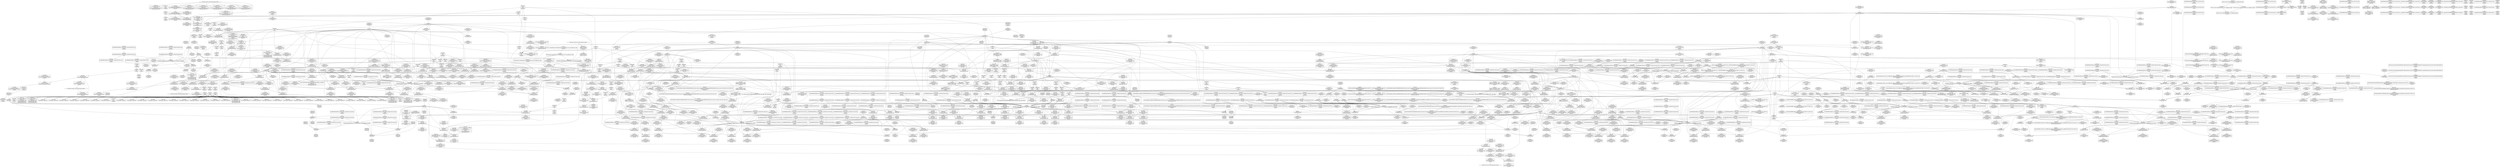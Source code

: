 digraph {
	CE0x59ceed0 [shape=record,shape=Mrecord,label="{CE0x59ceed0|i64*_getelementptr_inbounds_(_2_x_i64_,_2_x_i64_*___llvm_gcov_ctr98,_i64_0,_i64_1)|*Constant*|*SummSource*}"]
	CE0x5ab4d90 [shape=record,shape=Mrecord,label="{CE0x5ab4d90|rcu_read_unlock:_tmp19|include/linux/rcupdate.h,933|*SummSource*}"]
	CE0x5ab5330 [shape=record,shape=Mrecord,label="{CE0x5ab5330|rcu_read_unlock:_tmp20|include/linux/rcupdate.h,933|*SummSource*}"]
	CE0x5aa6bd0 [shape=record,shape=Mrecord,label="{CE0x5aa6bd0|__rcu_read_lock:_tmp1}"]
	CE0x5a3b320 [shape=record,shape=Mrecord,label="{CE0x5a3b320|i64_6|*Constant*|*SummSource*}"]
	CE0x5a51fb0 [shape=record,shape=Mrecord,label="{CE0x5a51fb0|sock_has_perm:_cmp|security/selinux/hooks.c,3969|*SummSource*}"]
	CE0x5a555a0 [shape=record,shape=Mrecord,label="{CE0x5a555a0|i8_0|*Constant*|*SummSource*}"]
	CE0x59cfae0 [shape=record,shape=Mrecord,label="{CE0x59cfae0|selinux_socket_sendmsg:_sock|Function::selinux_socket_sendmsg&Arg::sock::|*SummSource*}"]
	CE0x5aa7010 [shape=record,shape=Mrecord,label="{CE0x5aa7010|rcu_read_unlock:_tobool|include/linux/rcupdate.h,933|*SummSource*}"]
	CE0x5a9c5a0 [shape=record,shape=Mrecord,label="{CE0x5a9c5a0|i8*_getelementptr_inbounds_(_42_x_i8_,_42_x_i8_*_.str46,_i32_0,_i32_0)|*Constant*}"]
	CE0x5af6730 [shape=record,shape=Mrecord,label="{CE0x5af6730|void_(i32*,_i32,_i32*)*_asm_addl_$1,_%gs:$0_,_*m,ri,*m,_dirflag_,_fpsr_,_flags_|*SummSource*}"]
	CE0x5aa9830 [shape=record,shape=Mrecord,label="{CE0x5aa9830|rcu_read_unlock:_bb|*SummSink*}"]
	CE0x5a3d9c0 [shape=record,shape=Mrecord,label="{CE0x5a3d9c0|task_sid:_tmp22|security/selinux/hooks.c,208|*SummSink*}"]
	CE0x5a724e0 [shape=record,shape=Mrecord,label="{CE0x5a724e0|_ret_void,_!dbg_!27717|include/linux/rcupdate.h,424}"]
	CE0x5a7c960 [shape=record,shape=Mrecord,label="{CE0x5a7c960|__rcu_read_lock:_tmp2|*SummSource*}"]
	CE0x5ab2bb0 [shape=record,shape=Mrecord,label="{CE0x5ab2bb0|rcu_read_unlock:_tmp15|include/linux/rcupdate.h,933|*SummSource*}"]
	CE0x5a39940 [shape=record,shape=Mrecord,label="{CE0x5a39940|task_sid:_tmp19|security/selinux/hooks.c,208|*SummSource*}"]
	CE0x5a37d50 [shape=record,shape=Mrecord,label="{CE0x5a37d50|i8*_getelementptr_inbounds_(_41_x_i8_,_41_x_i8_*_.str44,_i32_0,_i32_0)|*Constant*|*SummSink*}"]
	CE0x5aaf160 [shape=record,shape=Mrecord,label="{CE0x5aaf160|rcu_read_unlock:_do.body|*SummSink*}"]
	CE0x5a07090 [shape=record,shape=Mrecord,label="{CE0x5a07090|i32_77|*Constant*}"]
	CE0x5a0ca60 [shape=record,shape=Mrecord,label="{CE0x5a0ca60|sock_has_perm:_sk_security|security/selinux/hooks.c,3964}"]
	CE0x5a9fe50 [shape=record,shape=Mrecord,label="{CE0x5a9fe50|rcu_read_lock:_tmp21|include/linux/rcupdate.h,884|*SummSink*}"]
	CE0x5a406d0 [shape=record,shape=Mrecord,label="{CE0x5a406d0|task_sid:_call7|security/selinux/hooks.c,208}"]
	CE0x59c8520 [shape=record,shape=Mrecord,label="{CE0x59c8520|i32_1|*Constant*}"]
	CE0x5a67790 [shape=record,shape=Mrecord,label="{CE0x5a67790|_call_void_mcount()_#3|*SummSource*}"]
	CE0x5a9daf0 [shape=record,shape=Mrecord,label="{CE0x5a9daf0|rcu_read_lock:_tmp18|include/linux/rcupdate.h,882}"]
	CE0x5aec370 [shape=record,shape=Mrecord,label="{CE0x5aec370|__preempt_count_sub:_val|Function::__preempt_count_sub&Arg::val::|*SummSink*}"]
	CE0x5ad97b0 [shape=record,shape=Mrecord,label="{CE0x5ad97b0|__preempt_count_sub:_tmp1|*SummSink*}"]
	CE0x5aa3e10 [shape=record,shape=Mrecord,label="{CE0x5aa3e10|i32_1|*Constant*}"]
	CE0x59bc140 [shape=record,shape=Mrecord,label="{CE0x59bc140|selinux_socket_sendmsg:_tmp|*SummSource*}"]
	CE0x5a60020 [shape=record,shape=Mrecord,label="{CE0x5a60020|task_sid:_tmp2|*SummSource*}"]
	CE0x5a6fd50 [shape=record,shape=Mrecord,label="{CE0x5a6fd50|task_sid:_tobool4|security/selinux/hooks.c,208}"]
	CE0x5a42100 [shape=record,shape=Mrecord,label="{CE0x5a42100|GLOBAL:_rcu_read_unlock|*Constant*|*SummSink*}"]
	CE0x5a4bbd0 [shape=record,shape=Mrecord,label="{CE0x5a4bbd0|task_sid:_land.lhs.true}"]
	CE0x5b0e6d0 [shape=record,shape=Mrecord,label="{CE0x5b0e6d0|__preempt_count_add:_tmp}"]
	CE0x5a74ab0 [shape=record,shape=Mrecord,label="{CE0x5a74ab0|__rcu_read_unlock:_tmp3|*SummSource*}"]
	CE0x5a83f20 [shape=record,shape=Mrecord,label="{CE0x5a83f20|__preempt_count_add:_do.body|*SummSink*}"]
	CE0x5a48160 [shape=record,shape=Mrecord,label="{CE0x5a48160|sock_has_perm:_tmp16|security/selinux/hooks.c,3976}"]
	CE0x5a49980 [shape=record,shape=Mrecord,label="{CE0x5a49980|i32_(i32,_i32,_i16,_i32,_%struct.common_audit_data*)*_bitcast_(i32_(i32,_i32,_i16,_i32,_%struct.common_audit_data.495*)*_avc_has_perm_to_i32_(i32,_i32,_i16,_i32,_%struct.common_audit_data*)*)|*Constant*|*SummSink*}"]
	CE0x5a6d2b0 [shape=record,shape=Mrecord,label="{CE0x5a6d2b0|task_sid:_tmp5|security/selinux/hooks.c,208|*SummSink*}"]
	CE0x59dffc0 [shape=record,shape=Mrecord,label="{CE0x59dffc0|__rcu_read_lock:_tmp4|include/linux/rcupdate.h,239|*SummSink*}"]
	CE0x59c6500 [shape=record,shape=Mrecord,label="{CE0x59c6500|selinux_socket_sendmsg:_entry|*SummSink*}"]
	CE0x5aa7380 [shape=record,shape=Mrecord,label="{CE0x5aa7380|_call_void_asm_sideeffect_,_memory_,_dirflag_,_fpsr_,_flags_()_#3,_!dbg_!27714,_!srcloc_!27715|include/linux/rcupdate.h,239|*SummSink*}"]
	CE0x5a45520 [shape=record,shape=Mrecord,label="{CE0x5a45520|sock_has_perm:_u|security/selinux/hooks.c,3973|*SummSource*}"]
	CE0x5a750f0 [shape=record,shape=Mrecord,label="{CE0x5a750f0|i64_1|*Constant*}"]
	CE0x5a05ee0 [shape=record,shape=Mrecord,label="{CE0x5a05ee0|i64_5|*Constant*|*SummSource*}"]
	CE0x5a89710 [shape=record,shape=Mrecord,label="{CE0x5a89710|rcu_read_lock:_do.body}"]
	CE0x5aac310 [shape=record,shape=Mrecord,label="{CE0x5aac310|rcu_lock_release:_tmp1|*SummSink*}"]
	CE0x59c0b80 [shape=record,shape=Mrecord,label="{CE0x59c0b80|selinux_socket_sendmsg:_tmp2}"]
	CE0x5a370d0 [shape=record,shape=Mrecord,label="{CE0x5a370d0|GLOBAL:_lockdep_rcu_suspicious|*Constant*|*SummSource*}"]
	CE0x5ae8490 [shape=record,shape=Mrecord,label="{CE0x5ae8490|i64*_getelementptr_inbounds_(_4_x_i64_,_4_x_i64_*___llvm_gcov_ctr135,_i64_0,_i64_2)|*Constant*|*SummSource*}"]
	CE0x5a759b0 [shape=record,shape=Mrecord,label="{CE0x5a759b0|_call_void_asm_sideeffect_,_memory_,_dirflag_,_fpsr_,_flags_()_#3,_!dbg_!27711,_!srcloc_!27714|include/linux/rcupdate.h,244}"]
	CE0x5adef40 [shape=record,shape=Mrecord,label="{CE0x5adef40|rcu_lock_acquire:_tmp1}"]
	CE0x5a43b30 [shape=record,shape=Mrecord,label="{CE0x5a43b30|sock_has_perm:_tmp12|security/selinux/hooks.c,3970|*SummSink*}"]
	CE0x5a21ba0 [shape=record,shape=Mrecord,label="{CE0x5a21ba0|task_sid:_do.end|*SummSink*}"]
	CE0x5a7e7d0 [shape=record,shape=Mrecord,label="{CE0x5a7e7d0|i64*_getelementptr_inbounds_(_4_x_i64_,_4_x_i64_*___llvm_gcov_ctr133,_i64_0,_i64_3)|*Constant*|*SummSink*}"]
	CE0x5a784e0 [shape=record,shape=Mrecord,label="{CE0x5a784e0|i64*_getelementptr_inbounds_(_4_x_i64_,_4_x_i64_*___llvm_gcov_ctr129,_i64_0,_i64_0)|*Constant*}"]
	CE0x5a540e0 [shape=record,shape=Mrecord,label="{CE0x5a540e0|i64*_getelementptr_inbounds_(_6_x_i64_,_6_x_i64_*___llvm_gcov_ctr327,_i64_0,_i64_4)|*Constant*}"]
	CE0x59d44a0 [shape=record,shape=Mrecord,label="{CE0x59d44a0|16:_i32,_24:_i16,_:_CRE_16,20_|*MultipleSource*|*LoadInst*|security/selinux/hooks.c,3964|security/selinux/hooks.c,3964|security/selinux/hooks.c,3969}"]
	CE0x5a9e730 [shape=record,shape=Mrecord,label="{CE0x5a9e730|_call_void_lockdep_rcu_suspicious(i8*_getelementptr_inbounds_(_25_x_i8_,_25_x_i8_*_.str45,_i32_0,_i32_0),_i32_883,_i8*_getelementptr_inbounds_(_42_x_i8_,_42_x_i8_*_.str46,_i32_0,_i32_0))_#10,_!dbg_!27728|include/linux/rcupdate.h,882|*SummSink*}"]
	CE0x5af0c20 [shape=record,shape=Mrecord,label="{CE0x5af0c20|i8*_undef|*Constant*|*SummSink*}"]
	CE0x5b212c0 [shape=record,shape=Mrecord,label="{CE0x5b212c0|__preempt_count_sub:_do.end|*SummSink*}"]
	CE0x59eef60 [shape=record,shape=Mrecord,label="{CE0x59eef60|GLOBAL:_rcu_read_lock|*Constant*|*SummSink*}"]
	CE0x59d77b0 [shape=record,shape=Mrecord,label="{CE0x59d77b0|_call_void_rcu_lock_acquire(%struct.lockdep_map*_rcu_lock_map)_#10,_!dbg_!27711|include/linux/rcupdate.h,881}"]
	CE0x59d8080 [shape=record,shape=Mrecord,label="{CE0x59d8080|rcu_read_lock:_tmp1|*SummSink*}"]
	CE0x5a4d750 [shape=record,shape=Mrecord,label="{CE0x5a4d750|8:_%struct.sock*,_:_SCME_44,45_}"]
	CE0x5a83430 [shape=record,shape=Mrecord,label="{CE0x5a83430|__preempt_count_sub:_tmp5|./arch/x86/include/asm/preempt.h,77|*SummSink*}"]
	CE0x5aa72a0 [shape=record,shape=Mrecord,label="{CE0x5aa72a0|rcu_read_unlock:_call|include/linux/rcupdate.h,933|*SummSource*}"]
	CE0x5a9e370 [shape=record,shape=Mrecord,label="{CE0x5a9e370|_call_void_lockdep_rcu_suspicious(i8*_getelementptr_inbounds_(_25_x_i8_,_25_x_i8_*_.str45,_i32_0,_i32_0),_i32_883,_i8*_getelementptr_inbounds_(_42_x_i8_,_42_x_i8_*_.str46,_i32_0,_i32_0))_#10,_!dbg_!27728|include/linux/rcupdate.h,882|*SummSource*}"]
	CE0x5a52260 [shape=record,shape=Mrecord,label="{CE0x5a52260|i64_2|*Constant*}"]
	CE0x5aabfe0 [shape=record,shape=Mrecord,label="{CE0x5aabfe0|__preempt_count_add:_tmp7|./arch/x86/include/asm/preempt.h,73|*SummSink*}"]
	CE0x5ae2970 [shape=record,shape=Mrecord,label="{CE0x5ae2970|GLOBAL:___preempt_count_sub|*Constant*}"]
	CE0x5aa7c50 [shape=record,shape=Mrecord,label="{CE0x5aa7c50|i64*_getelementptr_inbounds_(_4_x_i64_,_4_x_i64_*___llvm_gcov_ctr130,_i64_0,_i64_1)|*Constant*}"]
	CE0x59cf760 [shape=record,shape=Mrecord,label="{CE0x59cf760|get_current:_tmp1|*SummSink*}"]
	CE0x5a3bcc0 [shape=record,shape=Mrecord,label="{CE0x5a3bcc0|task_sid:_tmp15|security/selinux/hooks.c,208|*SummSink*}"]
	CE0x5a7f270 [shape=record,shape=Mrecord,label="{CE0x5a7f270|i64*_getelementptr_inbounds_(_4_x_i64_,_4_x_i64_*___llvm_gcov_ctr133,_i64_0,_i64_2)|*Constant*|*SummSink*}"]
	CE0x5ada7c0 [shape=record,shape=Mrecord,label="{CE0x5ada7c0|i64*_getelementptr_inbounds_(_4_x_i64_,_4_x_i64_*___llvm_gcov_ctr135,_i64_0,_i64_2)|*Constant*}"]
	CE0x5aa9c20 [shape=record,shape=Mrecord,label="{CE0x5aa9c20|i64*_getelementptr_inbounds_(_4_x_i64_,_4_x_i64_*___llvm_gcov_ctr130,_i64_0,_i64_2)|*Constant*}"]
	CE0x5a50880 [shape=record,shape=Mrecord,label="{CE0x5a50880|sock_has_perm:_call|security/selinux/hooks.c,3967|*SummSink*}"]
	CE0x5a144a0 [shape=record,shape=Mrecord,label="{CE0x5a144a0|rcu_read_lock:_tmp12|include/linux/rcupdate.h,882}"]
	CE0x5aebfb0 [shape=record,shape=Mrecord,label="{CE0x5aebfb0|i64*_getelementptr_inbounds_(_4_x_i64_,_4_x_i64_*___llvm_gcov_ctr129,_i64_0,_i64_2)|*Constant*}"]
	CE0x5b09660 [shape=record,shape=Mrecord,label="{CE0x5b09660|__rcu_read_unlock:_do.end|*SummSink*}"]
	CE0x5aed610 [shape=record,shape=Mrecord,label="{CE0x5aed610|__preempt_count_sub:_tmp5|./arch/x86/include/asm/preempt.h,77|*SummSource*}"]
	CE0x5b097e0 [shape=record,shape=Mrecord,label="{CE0x5b097e0|__preempt_count_add:_tmp3}"]
	CE0x5aae6d0 [shape=record,shape=Mrecord,label="{CE0x5aae6d0|rcu_lock_acquire:_tmp2|*SummSink*}"]
	CE0x5a9d5b0 [shape=record,shape=Mrecord,label="{CE0x5a9d5b0|rcu_read_lock:_tmp17|include/linux/rcupdate.h,882}"]
	CE0x5a7b250 [shape=record,shape=Mrecord,label="{CE0x5a7b250|rcu_lock_acquire:_tmp7}"]
	CE0x5aa5ed0 [shape=record,shape=Mrecord,label="{CE0x5aa5ed0|_call_void_lock_acquire(%struct.lockdep_map*_%map,_i32_0,_i32_0,_i32_2,_i32_0,_%struct.lockdep_map*_null,_i64_ptrtoint_(i8*_blockaddress(_rcu_lock_acquire,_%__here)_to_i64))_#10,_!dbg_!27716|include/linux/rcupdate.h,418|*SummSource*}"]
	CE0x59e8d50 [shape=record,shape=Mrecord,label="{CE0x59e8d50|sock_has_perm:_tmp1|*SummSink*}"]
	CE0x5a8ecb0 [shape=record,shape=Mrecord,label="{CE0x5a8ecb0|rcu_read_unlock:_tmp6|include/linux/rcupdate.h,933|*SummSource*}"]
	CE0x5ad7d10 [shape=record,shape=Mrecord,label="{CE0x5ad7d10|__rcu_read_lock:_do.end|*SummSink*}"]
	CE0x5a74160 [shape=record,shape=Mrecord,label="{CE0x5a74160|i64*_getelementptr_inbounds_(_4_x_i64_,_4_x_i64_*___llvm_gcov_ctr128,_i64_0,_i64_2)|*Constant*|*SummSink*}"]
	CE0x5a14e90 [shape=record,shape=Mrecord,label="{CE0x5a14e90|avc_has_perm:_tsid|Function::avc_has_perm&Arg::tsid::|*SummSink*}"]
	CE0x5a61ff0 [shape=record,shape=Mrecord,label="{CE0x5a61ff0|task_sid:_do.body|*SummSink*}"]
	CE0x5a36d90 [shape=record,shape=Mrecord,label="{CE0x5a36d90|sock_has_perm:_tmp2|*LoadInst*|security/selinux/hooks.c,3964|*SummSource*}"]
	CE0x59c72a0 [shape=record,shape=Mrecord,label="{CE0x59c72a0|sock_has_perm:_if.then|*SummSource*}"]
	CE0x5aa6170 [shape=record,shape=Mrecord,label="{CE0x5aa6170|i64*_getelementptr_inbounds_(_4_x_i64_,_4_x_i64_*___llvm_gcov_ctr130,_i64_0,_i64_3)|*Constant*}"]
	CE0x59db5a0 [shape=record,shape=Mrecord,label="{CE0x59db5a0|get_current:_tmp|*SummSource*}"]
	CE0x5a1fdc0 [shape=record,shape=Mrecord,label="{CE0x5a1fdc0|rcu_read_lock:_tmp13|include/linux/rcupdate.h,882}"]
	CE0x5a9f7b0 [shape=record,shape=Mrecord,label="{CE0x5a9f7b0|rcu_read_lock:_tmp21|include/linux/rcupdate.h,884}"]
	CE0x5a52390 [shape=record,shape=Mrecord,label="{CE0x5a52390|i64_2|*Constant*|*SummSource*}"]
	CE0x5a620d0 [shape=record,shape=Mrecord,label="{CE0x5a620d0|task_sid:_do.body5}"]
	CE0x5a69c70 [shape=record,shape=Mrecord,label="{CE0x5a69c70|rcu_read_lock:_tmp3|*SummSink*}"]
	CE0x59d7870 [shape=record,shape=Mrecord,label="{CE0x59d7870|_ret_void,_!dbg_!27717|include/linux/rcupdate.h,240}"]
	CE0x5ae9020 [shape=record,shape=Mrecord,label="{CE0x5ae9020|__preempt_count_sub:_tmp7|./arch/x86/include/asm/preempt.h,78|*SummSink*}"]
	CE0x5a78170 [shape=record,shape=Mrecord,label="{CE0x5a78170|__preempt_count_sub:_tmp|*SummSource*}"]
	CE0x5a7c610 [shape=record,shape=Mrecord,label="{CE0x5a7c610|i64*_getelementptr_inbounds_(_4_x_i64_,_4_x_i64_*___llvm_gcov_ctr130,_i64_0,_i64_0)|*Constant*|*SummSink*}"]
	CE0x5a64b10 [shape=record,shape=Mrecord,label="{CE0x5a64b10|rcu_read_unlock:_land.lhs.true|*SummSink*}"]
	CE0x5a703a0 [shape=record,shape=Mrecord,label="{CE0x5a703a0|i64_7|*Constant*|*SummSource*}"]
	CE0x5ae8630 [shape=record,shape=Mrecord,label="{CE0x5ae8630|i64*_getelementptr_inbounds_(_4_x_i64_,_4_x_i64_*___llvm_gcov_ctr135,_i64_0,_i64_2)|*Constant*|*SummSink*}"]
	CE0x5a08360 [shape=record,shape=Mrecord,label="{CE0x5a08360|rcu_read_unlock:_land.lhs.true2|*SummSink*}"]
	CE0x5a90500 [shape=record,shape=Mrecord,label="{CE0x5a90500|i64*_getelementptr_inbounds_(_11_x_i64_,_11_x_i64_*___llvm_gcov_ctr132,_i64_0,_i64_1)|*Constant*|*SummSink*}"]
	CE0x59d3260 [shape=record,shape=Mrecord,label="{CE0x59d3260|i32_1|*Constant*}"]
	CE0x5a66a50 [shape=record,shape=Mrecord,label="{CE0x5a66a50|task_sid:_tmp8|security/selinux/hooks.c,208|*SummSink*}"]
	CE0x5a9a9e0 [shape=record,shape=Mrecord,label="{CE0x5a9a9e0|rcu_read_lock:_tmp16|include/linux/rcupdate.h,882|*SummSource*}"]
	CE0x5a57850 [shape=record,shape=Mrecord,label="{CE0x5a57850|GLOBAL:_rcu_read_lock.__warned|Global_var:rcu_read_lock.__warned}"]
	CE0x5ad8a10 [shape=record,shape=Mrecord,label="{CE0x5ad8a10|rcu_lock_release:_tmp7|*SummSource*}"]
	CE0x5af5c10 [shape=record,shape=Mrecord,label="{CE0x5af5c10|__preempt_count_sub:_sub|./arch/x86/include/asm/preempt.h,77|*SummSink*}"]
	CE0x5af0ad0 [shape=record,shape=Mrecord,label="{CE0x5af0ad0|i8*_undef|*Constant*|*SummSource*}"]
	CE0x5a395b0 [shape=record,shape=Mrecord,label="{CE0x5a395b0|GLOBAL:_lockdep_rcu_suspicious|*Constant*}"]
	CE0x5a47810 [shape=record,shape=Mrecord,label="{CE0x5a47810|sock_has_perm:_sid5|security/selinux/hooks.c,3976}"]
	CE0x5a37ce0 [shape=record,shape=Mrecord,label="{CE0x5a37ce0|i8*_getelementptr_inbounds_(_41_x_i8_,_41_x_i8_*_.str44,_i32_0,_i32_0)|*Constant*|*SummSource*}"]
	CE0x5a97e00 [shape=record,shape=Mrecord,label="{CE0x5a97e00|i64_7|*Constant*}"]
	CE0x5a403c0 [shape=record,shape=Mrecord,label="{CE0x5a403c0|task_sid:_tmp27|security/selinux/hooks.c,208|*SummSink*}"]
	CE0x5a52e40 [shape=record,shape=Mrecord,label="{CE0x5a52e40|i64_0|*Constant*|*SummSource*}"]
	CE0x5a8aa20 [shape=record,shape=Mrecord,label="{CE0x5a8aa20|GLOBAL:_rcu_lock_acquire|*Constant*}"]
	CE0x5a505c0 [shape=record,shape=Mrecord,label="{CE0x5a505c0|i64_56|*Constant*|*SummSink*}"]
	CE0x5ab5f80 [shape=record,shape=Mrecord,label="{CE0x5ab5f80|rcu_read_unlock:_tmp17|include/linux/rcupdate.h,933|*SummSink*}"]
	CE0x5adebd0 [shape=record,shape=Mrecord,label="{CE0x5adebd0|rcu_lock_release:_indirectgoto|*SummSource*}"]
	"CONST[source:0(mediator),value:0(static)][purpose:{operation}]"
	CE0x5a5e790 [shape=record,shape=Mrecord,label="{CE0x5a5e790|_ret_void,_!dbg_!27735|include/linux/rcupdate.h,884|*SummSource*}"]
	CE0x5a0cc40 [shape=record,shape=Mrecord,label="{CE0x5a0cc40|i32_59|*Constant*|*SummSource*}"]
	CE0x5a74f50 [shape=record,shape=Mrecord,label="{CE0x5a74f50|rcu_lock_acquire:_tmp5|include/linux/rcupdate.h,418|*SummSink*}"]
	CE0x5a6a4f0 [shape=record,shape=Mrecord,label="{CE0x5a6a4f0|__preempt_count_add:_tmp6|./arch/x86/include/asm/preempt.h,73}"]
	CE0x5a087a0 [shape=record,shape=Mrecord,label="{CE0x5a087a0|8:_%struct.sock*,_:_SCME_18,20_|*MultipleSource*|security/selinux/hooks.c, 3966|security/selinux/hooks.c,3966|security/selinux/hooks.c,3966}"]
	CE0x5a74d10 [shape=record,shape=Mrecord,label="{CE0x5a74d10|rcu_lock_acquire:_tmp4|include/linux/rcupdate.h,418|*SummSink*}"]
	CE0x5a06580 [shape=record,shape=Mrecord,label="{CE0x5a06580|__rcu_read_unlock:_tmp4|include/linux/rcupdate.h,244|*SummSource*}"]
	CE0x5a86080 [shape=record,shape=Mrecord,label="{CE0x5a86080|__preempt_count_add:_tmp|*SummSink*}"]
	CE0x5a71450 [shape=record,shape=Mrecord,label="{CE0x5a71450|rcu_lock_release:_entry|*SummSource*}"]
	CE0x5a75b00 [shape=record,shape=Mrecord,label="{CE0x5a75b00|__rcu_read_lock:_tmp3|*SummSource*}"]
	CE0x59db500 [shape=record,shape=Mrecord,label="{CE0x59db500|__rcu_read_lock:_tmp|*SummSource*}"]
	CE0x5a6aa00 [shape=record,shape=Mrecord,label="{CE0x5a6aa00|i64_3|*Constant*}"]
	CE0x59fa490 [shape=record,shape=Mrecord,label="{CE0x59fa490|_ret_i32_%call1,_!dbg_!27717|security/selinux/hooks.c,4215|*SummSource*}"]
	CE0x5a71be0 [shape=record,shape=Mrecord,label="{CE0x5a71be0|rcu_lock_release:_entry}"]
	CE0x5af56b0 [shape=record,shape=Mrecord,label="{CE0x5af56b0|__rcu_read_unlock:_tmp2|*SummSink*}"]
	CE0x59fff30 [shape=record,shape=Mrecord,label="{CE0x59fff30|i32_4|*Constant*}"]
	CE0x59c87f0 [shape=record,shape=Mrecord,label="{CE0x59c87f0|cred_sid:_tmp5|security/selinux/hooks.c,196}"]
	CE0x5a838f0 [shape=record,shape=Mrecord,label="{CE0x5a838f0|i64*_getelementptr_inbounds_(_4_x_i64_,_4_x_i64_*___llvm_gcov_ctr135,_i64_0,_i64_1)|*Constant*|*SummSink*}"]
	CE0x5af6a50 [shape=record,shape=Mrecord,label="{CE0x5af6a50|__rcu_read_unlock:_tmp2}"]
	CE0x5a05e70 [shape=record,shape=Mrecord,label="{CE0x5a05e70|i64_5|*Constant*}"]
	CE0x59e4bf0 [shape=record,shape=Mrecord,label="{CE0x59e4bf0|rcu_read_lock:_land.lhs.true2}"]
	CE0x5adea50 [shape=record,shape=Mrecord,label="{CE0x5adea50|rcu_lock_release:_bb|*SummSink*}"]
	CE0x5a704c0 [shape=record,shape=Mrecord,label="{CE0x5a704c0|i64*_getelementptr_inbounds_(_11_x_i64_,_11_x_i64_*___llvm_gcov_ctr132,_i64_0,_i64_10)|*Constant*|*SummSink*}"]
	CE0x5aae660 [shape=record,shape=Mrecord,label="{CE0x5aae660|rcu_lock_acquire:_tmp2|*SummSource*}"]
	CE0x5a21a10 [shape=record,shape=Mrecord,label="{CE0x5a21a10|task_sid:_do.end}"]
	CE0x5ad8950 [shape=record,shape=Mrecord,label="{CE0x5ad8950|__rcu_read_unlock:_do.body|*SummSink*}"]
	CE0x5a72e50 [shape=record,shape=Mrecord,label="{CE0x5a72e50|GLOBAL:___rcu_read_unlock|*Constant*|*SummSink*}"]
	CE0x5b2edb0 [shape=record,shape=Mrecord,label="{CE0x5b2edb0|__preempt_count_sub:_tmp3|*SummSink*}"]
	CE0x5a4b670 [shape=record,shape=Mrecord,label="{CE0x5a4b670|rcu_lock_acquire:_map|Function::rcu_lock_acquire&Arg::map::|*SummSink*}"]
	CE0x5a64bd0 [shape=record,shape=Mrecord,label="{CE0x5a64bd0|task_sid:_tobool|security/selinux/hooks.c,208}"]
	CE0x59f3ed0 [shape=record,shape=Mrecord,label="{CE0x59f3ed0|task_sid:_tmp7|security/selinux/hooks.c,208}"]
	CE0x5a7e760 [shape=record,shape=Mrecord,label="{CE0x5a7e760|rcu_lock_release:_tmp6}"]
	CE0x59c1690 [shape=record,shape=Mrecord,label="{CE0x59c1690|selinux_socket_sendmsg:_tmp1|*SummSource*}"]
	CE0x5aaccb0 [shape=record,shape=Mrecord,label="{CE0x5aaccb0|i64*_getelementptr_inbounds_(_4_x_i64_,_4_x_i64_*___llvm_gcov_ctr133,_i64_0,_i64_1)|*Constant*|*SummSource*}"]
	CE0x5a749c0 [shape=record,shape=Mrecord,label="{CE0x5a749c0|__rcu_read_unlock:_tmp3}"]
	CE0x5aa26f0 [shape=record,shape=Mrecord,label="{CE0x5aa26f0|rcu_read_unlock:_tmp13|include/linux/rcupdate.h,933|*SummSink*}"]
	CE0x5a6c960 [shape=record,shape=Mrecord,label="{CE0x5a6c960|task_sid:_if.end}"]
	CE0x5ab3fa0 [shape=record,shape=Mrecord,label="{CE0x5ab3fa0|i8*_getelementptr_inbounds_(_44_x_i8_,_44_x_i8_*_.str47,_i32_0,_i32_0)|*Constant*}"]
	CE0x5a3ea80 [shape=record,shape=Mrecord,label="{CE0x5a3ea80|i64*_getelementptr_inbounds_(_13_x_i64_,_13_x_i64_*___llvm_gcov_ctr126,_i64_0,_i64_11)|*Constant*|*SummSink*}"]
	CE0x5ab76b0 [shape=record,shape=Mrecord,label="{CE0x5ab76b0|rcu_lock_acquire:_tmp1|*SummSource*}"]
	CE0x5a08210 [shape=record,shape=Mrecord,label="{CE0x5a08210|rcu_read_unlock:_land.lhs.true2}"]
	CE0x5a53b90 [shape=record,shape=Mrecord,label="{CE0x5a53b90|sock_has_perm:_tmp12|security/selinux/hooks.c,3970}"]
	CE0x5aa3050 [shape=record,shape=Mrecord,label="{CE0x5aa3050|__rcu_read_lock:_tmp6|include/linux/rcupdate.h,240|*SummSink*}"]
	CE0x5a8a250 [shape=record,shape=Mrecord,label="{CE0x5a8a250|cred_sid:_sid|security/selinux/hooks.c,197|*SummSink*}"]
	CE0x59c3f30 [shape=record,shape=Mrecord,label="{CE0x59c3f30|get_current:_bb|*SummSink*}"]
	CE0x5a827f0 [shape=record,shape=Mrecord,label="{CE0x5a827f0|GLOBAL:___preempt_count|Global_var:__preempt_count}"]
	CE0x5a632c0 [shape=record,shape=Mrecord,label="{CE0x5a632c0|i64_4|*Constant*}"]
	CE0x5aec7f0 [shape=record,shape=Mrecord,label="{CE0x5aec7f0|COLLAPSED:_GCMRE___llvm_gcov_ctr134_internal_global_4_x_i64_zeroinitializer:_elem_0:default:}"]
	CE0x59c1c90 [shape=record,shape=Mrecord,label="{CE0x59c1c90|i32_5|*Constant*|*SummSink*}"]
	CE0x5aa8530 [shape=record,shape=Mrecord,label="{CE0x5aa8530|GLOBAL:___preempt_count_add|*Constant*}"]
	CE0x5ada650 [shape=record,shape=Mrecord,label="{CE0x5ada650|__preempt_count_sub:_tmp2|*SummSink*}"]
	CE0x59e2960 [shape=record,shape=Mrecord,label="{CE0x59e2960|i64_1|*Constant*|*SummSink*}"]
	CE0x5a1fff0 [shape=record,shape=Mrecord,label="{CE0x5a1fff0|rcu_read_lock:_tmp13|include/linux/rcupdate.h,882|*SummSink*}"]
	CE0x5aa0bf0 [shape=record,shape=Mrecord,label="{CE0x5aa0bf0|cred_sid:_bb|*SummSource*}"]
	CE0x5a4bab0 [shape=record,shape=Mrecord,label="{CE0x5a4bab0|task_sid:_do.end6|*SummSink*}"]
	CE0x5aa85a0 [shape=record,shape=Mrecord,label="{CE0x5aa85a0|_call_void___preempt_count_add(i32_1)_#10,_!dbg_!27711|include/linux/rcupdate.h,239}"]
	CE0x5a84b20 [shape=record,shape=Mrecord,label="{CE0x5a84b20|__preempt_count_sub:_tmp7|./arch/x86/include/asm/preempt.h,78|*SummSource*}"]
	CE0x5a51980 [shape=record,shape=Mrecord,label="{CE0x5a51980|sock_has_perm:_tmp7|security/selinux/hooks.c,3969|*SummSource*}"]
	CE0x5a46000 [shape=record,shape=Mrecord,label="{CE0x5a46000|sock_has_perm:_net1|security/selinux/hooks.c,3973|*SummSink*}"]
	CE0x5aec050 [shape=record,shape=Mrecord,label="{CE0x5aec050|__preempt_count_add:_tmp3|*SummSource*}"]
	CE0x5a98020 [shape=record,shape=Mrecord,label="{CE0x5a98020|_call_void_lockdep_rcu_suspicious(i8*_getelementptr_inbounds_(_25_x_i8_,_25_x_i8_*_.str45,_i32_0,_i32_0),_i32_934,_i8*_getelementptr_inbounds_(_44_x_i8_,_44_x_i8_*_.str47,_i32_0,_i32_0))_#10,_!dbg_!27726|include/linux/rcupdate.h,933}"]
	CE0x5aa5040 [shape=record,shape=Mrecord,label="{CE0x5aa5040|rcu_read_unlock:_tmp4|include/linux/rcupdate.h,933|*SummSource*}"]
	CE0x59e1f40 [shape=record,shape=Mrecord,label="{CE0x59e1f40|%struct.task_struct*_(%struct.task_struct**)*_asm_movq_%gs:$_1:P_,$0_,_r,im,_dirflag_,_fpsr_,_flags_|*SummSource*}"]
	CE0x5a63330 [shape=record,shape=Mrecord,label="{CE0x5a63330|task_sid:_tobool1|security/selinux/hooks.c,208|*SummSink*}"]
	CE0x5a83960 [shape=record,shape=Mrecord,label="{CE0x5a83960|i64_1|*Constant*}"]
	CE0x5af8a80 [shape=record,shape=Mrecord,label="{CE0x5af8a80|_ret_void,_!dbg_!27720|./arch/x86/include/asm/preempt.h,78}"]
	CE0x5a78440 [shape=record,shape=Mrecord,label="{CE0x5a78440|COLLAPSED:_GCMRE___llvm_gcov_ctr135_internal_global_4_x_i64_zeroinitializer:_elem_0:default:}"]
	CE0x5a4be30 [shape=record,shape=Mrecord,label="{CE0x5a4be30|8:_%struct.sock*,_:_SCME_20,22_|*MultipleSource*|security/selinux/hooks.c, 3966|security/selinux/hooks.c,3966|security/selinux/hooks.c,3966}"]
	CE0x5a8b0a0 [shape=record,shape=Mrecord,label="{CE0x5a8b0a0|rcu_read_lock:_land.lhs.true|*SummSink*}"]
	CE0x59d1d80 [shape=record,shape=Mrecord,label="{CE0x59d1d80|get_current:_tmp3|*SummSink*}"]
	CE0x5aa6000 [shape=record,shape=Mrecord,label="{CE0x5aa6000|_call_void_lock_acquire(%struct.lockdep_map*_%map,_i32_0,_i32_0,_i32_2,_i32_0,_%struct.lockdep_map*_null,_i64_ptrtoint_(i8*_blockaddress(_rcu_lock_acquire,_%__here)_to_i64))_#10,_!dbg_!27716|include/linux/rcupdate.h,418|*SummSink*}"]
	"CONST[source:1(input),value:2(dynamic)][purpose:{subject}]"
	CE0x5a3c610 [shape=record,shape=Mrecord,label="{CE0x5a3c610|task_sid:_tmp17|security/selinux/hooks.c,208|*SummSink*}"]
	CE0x5a4ea30 [shape=record,shape=Mrecord,label="{CE0x5a4ea30|GLOBAL:_task_sid|*Constant*|*SummSource*}"]
	CE0x5b20a20 [shape=record,shape=Mrecord,label="{CE0x5b20a20|__preempt_count_add:_tmp1}"]
	CE0x5a50550 [shape=record,shape=Mrecord,label="{CE0x5a50550|i64_56|*Constant*|*SummSource*}"]
	CE0x59c2e00 [shape=record,shape=Mrecord,label="{CE0x59c2e00|_ret_%struct.task_struct*_%tmp4,_!dbg_!27714|./arch/x86/include/asm/current.h,14}"]
	CE0x5a6ed10 [shape=record,shape=Mrecord,label="{CE0x5a6ed10|task_sid:_tmp12|security/selinux/hooks.c,208}"]
	CE0x5a3dbb0 [shape=record,shape=Mrecord,label="{CE0x5a3dbb0|task_sid:_tmp23|security/selinux/hooks.c,208}"]
	CE0x5a73fa0 [shape=record,shape=Mrecord,label="{CE0x5a73fa0|i64*_getelementptr_inbounds_(_4_x_i64_,_4_x_i64_*___llvm_gcov_ctr128,_i64_0,_i64_2)|*Constant*|*SummSource*}"]
	CE0x5a79f10 [shape=record,shape=Mrecord,label="{CE0x5a79f10|i32_2|*Constant*}"]
	CE0x5a6feb0 [shape=record,shape=Mrecord,label="{CE0x5a6feb0|task_sid:_tobool4|security/selinux/hooks.c,208|*SummSource*}"]
	CE0x5a51910 [shape=record,shape=Mrecord,label="{CE0x5a51910|i64*_getelementptr_inbounds_(_6_x_i64_,_6_x_i64_*___llvm_gcov_ctr327,_i64_0,_i64_3)|*Constant*|*SummSink*}"]
	CE0x59c19d0 [shape=record,shape=Mrecord,label="{CE0x59c19d0|_ret_%struct.task_struct*_%tmp4,_!dbg_!27714|./arch/x86/include/asm/current.h,14|*SummSource*}"]
	CE0x5a9dd90 [shape=record,shape=Mrecord,label="{CE0x5a9dd90|rcu_read_lock:_tmp18|include/linux/rcupdate.h,882|*SummSink*}"]
	CE0x59ef620 [shape=record,shape=Mrecord,label="{CE0x59ef620|cred_sid:_tmp4|*LoadInst*|security/selinux/hooks.c,196|*SummSource*}"]
	CE0x59c9640 [shape=record,shape=Mrecord,label="{CE0x59c9640|selinux_socket_sendmsg:_tmp2|*SummSource*}"]
	CE0x59d8610 [shape=record,shape=Mrecord,label="{CE0x59d8610|i64*_getelementptr_inbounds_(_13_x_i64_,_13_x_i64_*___llvm_gcov_ctr126,_i64_0,_i64_1)|*Constant*}"]
	CE0x59c4490 [shape=record,shape=Mrecord,label="{CE0x59c4490|selinux_socket_sendmsg:_sock|Function::selinux_socket_sendmsg&Arg::sock::}"]
	CE0x5ab4010 [shape=record,shape=Mrecord,label="{CE0x5ab4010|i8*_getelementptr_inbounds_(_44_x_i8_,_44_x_i8_*_.str47,_i32_0,_i32_0)|*Constant*|*SummSource*}"]
	CE0x5a45d50 [shape=record,shape=Mrecord,label="{CE0x5a45d50|sock_has_perm:_net1|security/selinux/hooks.c,3973}"]
	CE0x5a46770 [shape=record,shape=Mrecord,label="{CE0x5a46770|sock_has_perm:_net3|security/selinux/hooks.c,3974}"]
	CE0x5a46a60 [shape=record,shape=Mrecord,label="{CE0x5a46a60|sock_has_perm:_net3|security/selinux/hooks.c,3974|*SummSink*}"]
	CE0x5a218b0 [shape=record,shape=Mrecord,label="{CE0x5a218b0|GLOBAL:_rcu_lock_map|Global_var:rcu_lock_map}"]
	CE0x59dfee0 [shape=record,shape=Mrecord,label="{CE0x59dfee0|__rcu_read_lock:_tmp4|include/linux/rcupdate.h,239}"]
	CE0x5a88760 [shape=record,shape=Mrecord,label="{CE0x5a88760|rcu_read_lock:_if.then|*SummSink*}"]
	CE0x5ab5c80 [shape=record,shape=Mrecord,label="{CE0x5ab5c80|rcu_read_unlock:_tmp17|include/linux/rcupdate.h,933}"]
	CE0x5aa6f00 [shape=record,shape=Mrecord,label="{CE0x5aa6f00|__rcu_read_lock:_bb}"]
	CE0x5aa01e0 [shape=record,shape=Mrecord,label="{CE0x5aa01e0|rcu_read_lock:_tmp22|include/linux/rcupdate.h,884}"]
	CE0x5a41d50 [shape=record,shape=Mrecord,label="{CE0x5a41d50|_call_void_rcu_read_unlock()_#10,_!dbg_!27748|security/selinux/hooks.c,209}"]
	CE0x5ab4d20 [shape=record,shape=Mrecord,label="{CE0x5ab4d20|rcu_read_unlock:_tmp19|include/linux/rcupdate.h,933}"]
	CE0x5a3d950 [shape=record,shape=Mrecord,label="{CE0x5a3d950|i64*_getelementptr_inbounds_(_13_x_i64_,_13_x_i64_*___llvm_gcov_ctr126,_i64_0,_i64_10)|*Constant*|*SummSink*}"]
	CE0x59c4350 [shape=record,shape=Mrecord,label="{CE0x59c4350|selinux_socket_sendmsg:_bb|*SummSource*}"]
	CE0x59f3080 [shape=record,shape=Mrecord,label="{CE0x59f3080|8:_%struct.sock*,_:_SCME_16,18_|*MultipleSource*|security/selinux/hooks.c, 3966|security/selinux/hooks.c,3966|security/selinux/hooks.c,3966}"]
	CE0x5a70d70 [shape=record,shape=Mrecord,label="{CE0x5a70d70|rcu_read_unlock:_tmp22|include/linux/rcupdate.h,935|*SummSource*}"]
	CE0x59eefd0 [shape=record,shape=Mrecord,label="{CE0x59eefd0|_ret_void,_!dbg_!27735|include/linux/rcupdate.h,884|*SummSink*}"]
	CE0x5a720a0 [shape=record,shape=Mrecord,label="{CE0x5a720a0|rcu_lock_release:_map|Function::rcu_lock_release&Arg::map::|*SummSource*}"]
	CE0x5a05d20 [shape=record,shape=Mrecord,label="{CE0x5a05d20|i64_4|*Constant*|*SummSink*}"]
	CE0x5a36b80 [shape=record,shape=Mrecord,label="{CE0x5a36b80|sock_has_perm:_tmp2|*LoadInst*|security/selinux/hooks.c,3964}"]
	CE0x5a6f2b0 [shape=record,shape=Mrecord,label="{CE0x5a6f2b0|task_sid:_tmp13|security/selinux/hooks.c,208|*SummSource*}"]
	CE0x5b0e500 [shape=record,shape=Mrecord,label="{CE0x5b0e500|__rcu_read_unlock:_bb|*SummSource*}"]
	CE0x5a898c0 [shape=record,shape=Mrecord,label="{CE0x5a898c0|rcu_read_lock:_do.body|*SummSink*}"]
	CE0x59c3170 [shape=record,shape=Mrecord,label="{CE0x59c3170|32:_%struct.sock*,_:_CRE_0,4_|*MultipleSource*|Function::selinux_socket_sendmsg&Arg::sock::|security/selinux/hooks.c,4215}"]
	CE0x5a4ebc0 [shape=record,shape=Mrecord,label="{CE0x5a4ebc0|task_sid:_entry}"]
	CE0x5a4ef00 [shape=record,shape=Mrecord,label="{CE0x5a4ef00|task_sid:_task|Function::task_sid&Arg::task::}"]
	CE0x5a78280 [shape=record,shape=Mrecord,label="{CE0x5a78280|__preempt_count_add:_bb|*SummSource*}"]
	CE0x5a40960 [shape=record,shape=Mrecord,label="{CE0x5a40960|task_sid:_call7|security/selinux/hooks.c,208|*SummSink*}"]
	CE0x5a676f0 [shape=record,shape=Mrecord,label="{CE0x5a676f0|_call_void_mcount()_#3}"]
	CE0x5a4a5b0 [shape=record,shape=Mrecord,label="{CE0x5a4a5b0|rcu_read_lock:_tmp9|include/linux/rcupdate.h,882|*SummSink*}"]
	CE0x5a7b0b0 [shape=record,shape=Mrecord,label="{CE0x5a7b0b0|i64*_getelementptr_inbounds_(_4_x_i64_,_4_x_i64_*___llvm_gcov_ctr133,_i64_0,_i64_0)|*Constant*|*SummSink*}"]
	CE0x5a60480 [shape=record,shape=Mrecord,label="{CE0x5a60480|GLOBAL:_rcu_lock_acquire|*Constant*|*SummSource*}"]
	CE0x59c3010 [shape=record,shape=Mrecord,label="{CE0x59c3010|GLOBAL:_get_current|*Constant*|*SummSource*}"]
	CE0x5af1a30 [shape=record,shape=Mrecord,label="{CE0x5af1a30|_call_void_mcount()_#3|*SummSource*}"]
	CE0x5a3c380 [shape=record,shape=Mrecord,label="{CE0x5a3c380|task_sid:_tmp17|security/selinux/hooks.c,208}"]
	CE0x5a82a60 [shape=record,shape=Mrecord,label="{CE0x5a82a60|_call_void_mcount()_#3}"]
	CE0x5a66790 [shape=record,shape=Mrecord,label="{CE0x5a66790|rcu_read_lock:_if.end}"]
	CE0x5af1b80 [shape=record,shape=Mrecord,label="{CE0x5af1b80|_call_void_mcount()_#3|*SummSink*}"]
	CE0x5adacf0 [shape=record,shape=Mrecord,label="{CE0x5adacf0|i64*_getelementptr_inbounds_(_4_x_i64_,_4_x_i64_*___llvm_gcov_ctr135,_i64_0,_i64_3)|*Constant*}"]
	CE0x5a8a940 [shape=record,shape=Mrecord,label="{CE0x5a8a940|rcu_lock_acquire:_entry|*SummSource*}"]
	CE0x5a3ad50 [shape=record,shape=Mrecord,label="{CE0x5a3ad50|i8*_getelementptr_inbounds_(_25_x_i8_,_25_x_i8_*_.str3,_i32_0,_i32_0)|*Constant*|*SummSink*}"]
	CE0x59e3f40 [shape=record,shape=Mrecord,label="{CE0x59e3f40|task_sid:_tmp9|security/selinux/hooks.c,208}"]
	CE0x5a5fd80 [shape=record,shape=Mrecord,label="{CE0x5a5fd80|i64*_getelementptr_inbounds_(_11_x_i64_,_11_x_i64_*___llvm_gcov_ctr127,_i64_0,_i64_0)|*Constant*}"]
	CE0x59e8440 [shape=record,shape=Mrecord,label="{CE0x59e8440|task_sid:_if.then}"]
	CE0x5a85780 [shape=record,shape=Mrecord,label="{CE0x5a85780|_call_void_asm_addl_$1,_%gs:$0_,_*m,ri,*m,_dirflag_,_fpsr_,_flags_(i32*___preempt_count,_i32_%val,_i32*___preempt_count)_#3,_!dbg_!27714,_!srcloc_!27717|./arch/x86/include/asm/preempt.h,72|*SummSource*}"]
	CE0x5a8fe70 [shape=record,shape=Mrecord,label="{CE0x5a8fe70|_call_void_asm_sideeffect_,_memory_,_dirflag_,_fpsr_,_flags_()_#3,_!dbg_!27714,_!srcloc_!27715|include/linux/rcupdate.h,239}"]
	CE0x5a96fc0 [shape=record,shape=Mrecord,label="{CE0x5a96fc0|__preempt_count_sub:_bb|*SummSink*}"]
	CE0x5a08890 [shape=record,shape=Mrecord,label="{CE0x5a08890|i64_1|*Constant*}"]
	CE0x5a63e20 [shape=record,shape=Mrecord,label="{CE0x5a63e20|task_sid:_call|security/selinux/hooks.c,208}"]
	CE0x5a73c40 [shape=record,shape=Mrecord,label="{CE0x5a73c40|__rcu_read_lock:_do.body|*SummSource*}"]
	CE0x5aaacf0 [shape=record,shape=Mrecord,label="{CE0x5aaacf0|GLOBAL:___preempt_count_add|*Constant*|*SummSource*}"]
	CE0x5aa53b0 [shape=record,shape=Mrecord,label="{CE0x5aa53b0|__preempt_count_add:_entry|*SummSource*}"]
	CE0x5a47350 [shape=record,shape=Mrecord,label="{CE0x5a47350|sock_has_perm:_sk4|security/selinux/hooks.c,3974|*SummSink*}"]
	CE0x5a64010 [shape=record,shape=Mrecord,label="{CE0x5a64010|_call_void_mcount()_#3|*SummSource*}"]
	CE0x5a4b9a0 [shape=record,shape=Mrecord,label="{CE0x5a4b9a0|task_sid:_do.end6|*SummSource*}"]
	CE0x59e5f80 [shape=record,shape=Mrecord,label="{CE0x59e5f80|sock_has_perm:_tmp10|security/selinux/hooks.c,3969}"]
	CE0x5a6b690 [shape=record,shape=Mrecord,label="{CE0x5a6b690|cred_sid:_tmp|*SummSink*}"]
	CE0x5af5db0 [shape=record,shape=Mrecord,label="{CE0x5af5db0|_call_void_asm_addl_$1,_%gs:$0_,_*m,ri,*m,_dirflag_,_fpsr_,_flags_(i32*___preempt_count,_i32_%sub,_i32*___preempt_count)_#3,_!dbg_!27717,_!srcloc_!27718|./arch/x86/include/asm/preempt.h,77}"]
	CE0x5af3180 [shape=record,shape=Mrecord,label="{CE0x5af3180|__rcu_read_lock:_do.end|*SummSource*}"]
	CE0x59e75c0 [shape=record,shape=Mrecord,label="{CE0x59e75c0|i32_59|*Constant*|*SummSink*}"]
	CE0x5a80490 [shape=record,shape=Mrecord,label="{CE0x5a80490|_call_void___preempt_count_sub(i32_1)_#10,_!dbg_!27715|include/linux/rcupdate.h,244|*SummSink*}"]
	CE0x6befba0 [shape=record,shape=Mrecord,label="{CE0x6befba0|selinux_socket_sendmsg:_tmp4|*LoadInst*|security/selinux/hooks.c,4215|*SummSink*}"]
	CE0x5b0ead0 [shape=record,shape=Mrecord,label="{CE0x5b0ead0|i64*_getelementptr_inbounds_(_4_x_i64_,_4_x_i64_*___llvm_gcov_ctr129,_i64_0,_i64_1)|*Constant*|*SummSink*}"]
	CE0x5aec1c0 [shape=record,shape=Mrecord,label="{CE0x5aec1c0|GLOBAL:___preempt_count_sub|*Constant*|*SummSink*}"]
	CE0x5a9c660 [shape=record,shape=Mrecord,label="{CE0x5a9c660|i8*_getelementptr_inbounds_(_42_x_i8_,_42_x_i8_*_.str46,_i32_0,_i32_0)|*Constant*|*SummSource*}"]
	CE0x5aaf7d0 [shape=record,shape=Mrecord,label="{CE0x5aaf7d0|rcu_read_unlock:_tmp7|include/linux/rcupdate.h,933}"]
	CE0x5a46ef0 [shape=record,shape=Mrecord,label="{CE0x5a46ef0|sock_has_perm:_tmp15|security/selinux/hooks.c,3974|*SummSink*}"]
	CE0x5a63c90 [shape=record,shape=Mrecord,label="{CE0x5a63c90|task_sid:_tmp4|*LoadInst*|security/selinux/hooks.c,208|*SummSink*}"]
	CE0x5a6acc0 [shape=record,shape=Mrecord,label="{CE0x5a6acc0|rcu_read_lock:_tmp2|*SummSource*}"]
	CE0x5a14d20 [shape=record,shape=Mrecord,label="{CE0x5a14d20|avc_has_perm:_tsid|Function::avc_has_perm&Arg::tsid::|*SummSource*}"]
	CE0x7507d30 [shape=record,shape=Mrecord,label="{CE0x7507d30|sock_has_perm:_task|Function::sock_has_perm&Arg::task::|*SummSource*}"]
	CE0x5a619d0 [shape=record,shape=Mrecord,label="{CE0x5a619d0|task_sid:_real_cred|security/selinux/hooks.c,208|*SummSink*}"]
	CE0x5a71140 [shape=record,shape=Mrecord,label="{CE0x5a71140|GLOBAL:_rcu_lock_release|*Constant*}"]
	CE0x5b0e590 [shape=record,shape=Mrecord,label="{CE0x5b0e590|__rcu_read_unlock:_bb|*SummSink*}"]
	"CONST[source:2(external),value:2(dynamic)][purpose:{subject}]"
	CE0x5aa3760 [shape=record,shape=Mrecord,label="{CE0x5aa3760|_call_void_asm_sideeffect_,_memory_,_dirflag_,_fpsr_,_flags_()_#3,_!dbg_!27714,_!srcloc_!27715|include/linux/rcupdate.h,239|*SummSource*}"]
	CE0x5adece0 [shape=record,shape=Mrecord,label="{CE0x5adece0|rcu_lock_release:_indirectgoto|*SummSink*}"]
	CE0x5a4c100 [shape=record,shape=Mrecord,label="{CE0x5a4c100|8:_%struct.sock*,_:_SCME_25,26_}"]
	CE0x5a6e7b0 [shape=record,shape=Mrecord,label="{CE0x5a6e7b0|rcu_lock_acquire:_bb|*SummSource*}"]
	CE0x5a6af70 [shape=record,shape=Mrecord,label="{CE0x5a6af70|i64*_getelementptr_inbounds_(_13_x_i64_,_13_x_i64_*___llvm_gcov_ctr126,_i64_0,_i64_0)|*Constant*|*SummSink*}"]
	CE0x5a4f350 [shape=record,shape=Mrecord,label="{CE0x5a4f350|_ret_i32_%call7,_!dbg_!27749|security/selinux/hooks.c,210|*SummSource*}"]
	CE0x5a7f9b0 [shape=record,shape=Mrecord,label="{CE0x5a7f9b0|rcu_lock_acquire:___here|*SummSink*}"]
	CE0x5a356e0 [shape=record,shape=Mrecord,label="{CE0x5a356e0|1216:_i8*,_:_CRE_1216,1224_|*MultipleSource*|Function::sock_has_perm&Arg::sk::|security/selinux/hooks.c,3964|*LoadInst*|security/selinux/hooks.c,4215}"]
	CE0x5a8d100 [shape=record,shape=Mrecord,label="{CE0x5a8d100|rcu_read_lock:_tmp7|include/linux/rcupdate.h,882|*SummSink*}"]
	CE0x5a140f0 [shape=record,shape=Mrecord,label="{CE0x5a140f0|rcu_read_lock:_tmp11|include/linux/rcupdate.h,882|*SummSource*}"]
	CE0x5a981c0 [shape=record,shape=Mrecord,label="{CE0x5a981c0|rcu_read_unlock:_tmp11|include/linux/rcupdate.h,933|*SummSource*}"]
	CE0x5af5640 [shape=record,shape=Mrecord,label="{CE0x5af5640|__rcu_read_unlock:_tmp2|*SummSource*}"]
	CE0x5a75ff0 [shape=record,shape=Mrecord,label="{CE0x5a75ff0|_call_void_mcount()_#3|*SummSink*}"]
	CE0x5a594d0 [shape=record,shape=Mrecord,label="{CE0x5a594d0|sock_has_perm:_tmp19|security/selinux/hooks.c,3977|*SummSource*}"]
	CE0x5aa6800 [shape=record,shape=Mrecord,label="{CE0x5aa6800|rcu_read_unlock:_tmp9|include/linux/rcupdate.h,933}"]
	CE0x5a67ae0 [shape=record,shape=Mrecord,label="{CE0x5a67ae0|i64*_getelementptr_inbounds_(_2_x_i64_,_2_x_i64_*___llvm_gcov_ctr131,_i64_0,_i64_1)|*Constant*}"]
	CE0x59c2510 [shape=record,shape=Mrecord,label="{CE0x59c2510|i32_5|*Constant*}"]
	CE0x5a0ff40 [shape=record,shape=Mrecord,label="{CE0x5a0ff40|sock_has_perm:_tmp14|security/selinux/hooks.c,3972|*SummSink*}"]
	CE0x59cacf0 [shape=record,shape=Mrecord,label="{CE0x59cacf0|avc_has_perm:_auditdata|Function::avc_has_perm&Arg::auditdata::|*SummSink*}"]
	CE0x5a10910 [shape=record,shape=Mrecord,label="{CE0x5a10910|sock_has_perm:_type|security/selinux/hooks.c,3972|*SummSource*}"]
	CE0x5ae23a0 [shape=record,shape=Mrecord,label="{CE0x5ae23a0|i64*_getelementptr_inbounds_(_4_x_i64_,_4_x_i64_*___llvm_gcov_ctr129,_i64_0,_i64_2)|*Constant*|*SummSink*}"]
	CE0x5aa4b80 [shape=record,shape=Mrecord,label="{CE0x5aa4b80|_call_void_mcount()_#3|*SummSink*}"]
	CE0x5a470b0 [shape=record,shape=Mrecord,label="{CE0x5a470b0|sock_has_perm:_sk4|security/selinux/hooks.c,3974}"]
	CE0x5a61820 [shape=record,shape=Mrecord,label="{CE0x5a61820|task_sid:_real_cred|security/selinux/hooks.c,208}"]
	CE0x5a01040 [shape=record,shape=Mrecord,label="{CE0x5a01040|sock_has_perm:_sk|Function::sock_has_perm&Arg::sk::|*SummSource*}"]
	CE0x5aa54c0 [shape=record,shape=Mrecord,label="{CE0x5aa54c0|__preempt_count_add:_entry|*SummSink*}"]
	CE0x5a752b0 [shape=record,shape=Mrecord,label="{CE0x5a752b0|rcu_lock_release:_tmp1}"]
	CE0x59cd9d0 [shape=record,shape=Mrecord,label="{CE0x59cd9d0|selinux_socket_sendmsg:_tmp2|*SummSink*}"]
	CE0x5a84f50 [shape=record,shape=Mrecord,label="{CE0x5a84f50|__preempt_count_add:_tmp7|./arch/x86/include/asm/preempt.h,73|*SummSource*}"]
	CE0x5a690c0 [shape=record,shape=Mrecord,label="{CE0x5a690c0|i64_2|*Constant*}"]
	CE0x5a4cb70 [shape=record,shape=Mrecord,label="{CE0x5a4cb70|8:_%struct.sock*,_:_SCME_34,35_}"]
	CE0x59d8200 [shape=record,shape=Mrecord,label="{CE0x59d8200|i64*_getelementptr_inbounds_(_11_x_i64_,_11_x_i64_*___llvm_gcov_ctr127,_i64_0,_i64_1)|*Constant*}"]
	CE0x5a43280 [shape=record,shape=Mrecord,label="{CE0x5a43280|i64*_getelementptr_inbounds_(_6_x_i64_,_6_x_i64_*___llvm_gcov_ctr327,_i64_0,_i64_3)|*Constant*|*SummSource*}"]
	CE0x5a05510 [shape=record,shape=Mrecord,label="{CE0x5a05510|sock_has_perm:_bb}"]
	CE0x5aa9ce0 [shape=record,shape=Mrecord,label="{CE0x5aa9ce0|rcu_lock_acquire:_tmp3|*SummSource*}"]
	CE0x5a66dd0 [shape=record,shape=Mrecord,label="{CE0x5a66dd0|i64*_getelementptr_inbounds_(_2_x_i64_,_2_x_i64_*___llvm_gcov_ctr131,_i64_0,_i64_1)|*Constant*|*SummSink*}"]
	CE0x59f32b0 [shape=record,shape=Mrecord,label="{CE0x59f32b0|cred_sid:_security|security/selinux/hooks.c,196|*SummSource*}"]
	CE0x5a59b50 [shape=record,shape=Mrecord,label="{CE0x5a59b50|sock_has_perm:_tmp20|security/selinux/hooks.c,3977|*SummSink*}"]
	CE0x5a9f470 [shape=record,shape=Mrecord,label="{CE0x5a9f470|rcu_read_lock:_tmp20|include/linux/rcupdate.h,882|*SummSink*}"]
	CE0x5a9cb50 [shape=record,shape=Mrecord,label="{CE0x5a9cb50|i64*_getelementptr_inbounds_(_11_x_i64_,_11_x_i64_*___llvm_gcov_ctr127,_i64_0,_i64_9)|*Constant*|*SummSource*}"]
	CE0x59caa20 [shape=record,shape=Mrecord,label="{CE0x59caa20|avc_has_perm:_auditdata|Function::avc_has_perm&Arg::auditdata::}"]
	CE0x59e7040 [shape=record,shape=Mrecord,label="{CE0x59e7040|sock_has_perm:_tmp8|security/selinux/hooks.c,3969|*SummSink*}"]
	CE0x59cf360 [shape=record,shape=Mrecord,label="{CE0x59cf360|get_current:_tmp2|*SummSource*}"]
	CE0x5a8ba20 [shape=record,shape=Mrecord,label="{CE0x5a8ba20|_call_void_mcount()_#3|*SummSink*}"]
	CE0x59c3e80 [shape=record,shape=Mrecord,label="{CE0x59c3e80|COLLAPSED:_GCMRE___llvm_gcov_ctr361_internal_global_2_x_i64_zeroinitializer:_elem_0:default:}"]
	CE0x5a9dc20 [shape=record,shape=Mrecord,label="{CE0x5a9dc20|rcu_read_lock:_tmp18|include/linux/rcupdate.h,882|*SummSource*}"]
	CE0x5a7e640 [shape=record,shape=Mrecord,label="{CE0x5a7e640|i64*_getelementptr_inbounds_(_4_x_i64_,_4_x_i64_*___llvm_gcov_ctr133,_i64_0,_i64_3)|*Constant*|*SummSource*}"]
	CE0x5a3b600 [shape=record,shape=Mrecord,label="{CE0x5a3b600|task_sid:_tmp14|security/selinux/hooks.c,208|*SummSource*}"]
	CE0x5aedd90 [shape=record,shape=Mrecord,label="{CE0x5aedd90|_call_void_lock_release(%struct.lockdep_map*_%map,_i32_1,_i64_ptrtoint_(i8*_blockaddress(_rcu_lock_release,_%__here)_to_i64))_#10,_!dbg_!27716|include/linux/rcupdate.h,423}"]
	CE0x5aacb60 [shape=record,shape=Mrecord,label="{CE0x5aacb60|rcu_read_unlock:_tmp10|include/linux/rcupdate.h,933|*SummSink*}"]
	CE0x5a4a980 [shape=record,shape=Mrecord,label="{CE0x5a4a980|rcu_read_lock:_tmp10|include/linux/rcupdate.h,882}"]
	CE0x5af16f0 [shape=record,shape=Mrecord,label="{CE0x5af16f0|rcu_lock_release:_tmp3|*SummSink*}"]
	CE0x5a4e330 [shape=record,shape=Mrecord,label="{CE0x5a4e330|8:_%struct.sock*,_:_SCME_54,55_}"]
	CE0x59d7ea0 [shape=record,shape=Mrecord,label="{CE0x59d7ea0|rcu_read_lock:_tmp1|*SummSource*}"]
	CE0x59c0cf0 [shape=record,shape=Mrecord,label="{CE0x59c0cf0|selinux_socket_sendmsg:_sk|security/selinux/hooks.c,4215|*SummSink*}"]
	CE0x5a3c4e0 [shape=record,shape=Mrecord,label="{CE0x5a3c4e0|task_sid:_tmp17|security/selinux/hooks.c,208|*SummSource*}"]
	CE0x59c4630 [shape=record,shape=Mrecord,label="{CE0x59c4630|sock_has_perm:_tmp9|security/selinux/hooks.c,3969|*SummSink*}"]
	CE0x59e1020 [shape=record,shape=Mrecord,label="{CE0x59e1020|task_sid:_tmp|*SummSource*}"]
	CE0x5a36fa0 [shape=record,shape=Mrecord,label="{CE0x5a36fa0|sock_has_perm:_tmp2|*LoadInst*|security/selinux/hooks.c,3964|*SummSink*}"]
	CE0x5a7aba0 [shape=record,shape=Mrecord,label="{CE0x5a7aba0|i64_ptrtoint_(i8*_blockaddress(_rcu_lock_acquire,_%__here)_to_i64)|*Constant*|*SummSink*}"]
	CE0x5aab020 [shape=record,shape=Mrecord,label="{CE0x5aab020|rcu_read_unlock:_tobool1|include/linux/rcupdate.h,933|*SummSink*}"]
	CE0x5aa7310 [shape=record,shape=Mrecord,label="{CE0x5aa7310|rcu_read_unlock:_call|include/linux/rcupdate.h,933|*SummSink*}"]
	CE0x5a6c310 [shape=record,shape=Mrecord,label="{CE0x5a6c310|task_sid:_tmp5|security/selinux/hooks.c,208|*SummSource*}"]
	CE0x5ab67c0 [shape=record,shape=Mrecord,label="{CE0x5ab67c0|_call_void_lockdep_rcu_suspicious(i8*_getelementptr_inbounds_(_25_x_i8_,_25_x_i8_*_.str45,_i32_0,_i32_0),_i32_934,_i8*_getelementptr_inbounds_(_44_x_i8_,_44_x_i8_*_.str47,_i32_0,_i32_0))_#10,_!dbg_!27726|include/linux/rcupdate.h,933|*SummSource*}"]
	CE0x5a68150 [shape=record,shape=Mrecord,label="{CE0x5a68150|task_sid:_tmp|*SummSink*}"]
	CE0x5a61510 [shape=record,shape=Mrecord,label="{CE0x5a61510|cred_sid:_tmp2|*SummSource*}"]
	CE0x5a4dae0 [shape=record,shape=Mrecord,label="{CE0x5a4dae0|8:_%struct.sock*,_:_SCME_47,48_}"]
	CE0x5a67b50 [shape=record,shape=Mrecord,label="{CE0x5a67b50|i64*_getelementptr_inbounds_(_2_x_i64_,_2_x_i64_*___llvm_gcov_ctr131,_i64_0,_i64_1)|*Constant*|*SummSource*}"]
	CE0x59d8800 [shape=record,shape=Mrecord,label="{CE0x59d8800|sock_has_perm:_cleanup}"]
	CE0x5a9a8b0 [shape=record,shape=Mrecord,label="{CE0x5a9a8b0|rcu_read_lock:_tmp16|include/linux/rcupdate.h,882}"]
	CE0x5a70410 [shape=record,shape=Mrecord,label="{CE0x5a70410|i64*_getelementptr_inbounds_(_11_x_i64_,_11_x_i64_*___llvm_gcov_ctr132,_i64_0,_i64_10)|*Constant*|*SummSource*}"]
	CE0x5a62280 [shape=record,shape=Mrecord,label="{CE0x5a62280|task_sid:_do.body5|*SummSink*}"]
	CE0x5ade560 [shape=record,shape=Mrecord,label="{CE0x5ade560|GLOBAL:_lock_acquire|*Constant*|*SummSource*}"]
	CE0x5a88c20 [shape=record,shape=Mrecord,label="{CE0x5a88c20|rcu_read_unlock:_tmp6|include/linux/rcupdate.h,933}"]
	CE0x5a55170 [shape=record,shape=Mrecord,label="{CE0x5a55170|sock_has_perm:_tmp5|security/selinux/hooks.c,3966|*SummSource*}"]
	CE0x5a20b80 [shape=record,shape=Mrecord,label="{CE0x5a20b80|rcu_read_lock:_tmp15|include/linux/rcupdate.h,882|*SummSink*}"]
	CE0x5a8fb20 [shape=record,shape=Mrecord,label="{CE0x5a8fb20|_call_void_asm_sideeffect_,_memory_,_dirflag_,_fpsr_,_flags_()_#3,_!dbg_!27711,_!srcloc_!27714|include/linux/rcupdate.h,244|*SummSink*}"]
	CE0x5a8fcf0 [shape=record,shape=Mrecord,label="{CE0x5a8fcf0|_ret_void,_!dbg_!27719|./arch/x86/include/asm/preempt.h,73|*SummSink*}"]
	CE0x5aac870 [shape=record,shape=Mrecord,label="{CE0x5aac870|i64*_getelementptr_inbounds_(_11_x_i64_,_11_x_i64_*___llvm_gcov_ctr132,_i64_0,_i64_8)|*Constant*}"]
	CE0x5ab58b0 [shape=record,shape=Mrecord,label="{CE0x5ab58b0|i64*_getelementptr_inbounds_(_11_x_i64_,_11_x_i64_*___llvm_gcov_ctr132,_i64_0,_i64_10)|*Constant*}"]
	CE0x5aee530 [shape=record,shape=Mrecord,label="{CE0x5aee530|_call_void_lock_release(%struct.lockdep_map*_%map,_i32_1,_i64_ptrtoint_(i8*_blockaddress(_rcu_lock_release,_%__here)_to_i64))_#10,_!dbg_!27716|include/linux/rcupdate.h,423|*SummSink*}"]
	CE0x59d3960 [shape=record,shape=Mrecord,label="{CE0x59d3960|_ret_i32_%call7,_!dbg_!27749|security/selinux/hooks.c,210|*SummSink*}"]
	CE0x5a40fe0 [shape=record,shape=Mrecord,label="{CE0x5a40fe0|cred_sid:_entry}"]
	CE0x5a50d90 [shape=record,shape=Mrecord,label="{CE0x5a50d90|i32_2|*Constant*|*SummSource*}"]
	CE0x5aac9f0 [shape=record,shape=Mrecord,label="{CE0x5aac9f0|rcu_read_unlock:_tmp9|include/linux/rcupdate.h,933|*SummSink*}"]
	CE0x5a21230 [shape=record,shape=Mrecord,label="{CE0x5a21230|GLOBAL:_task_sid.__warned|Global_var:task_sid.__warned|*SummSink*}"]
	CE0x59dd750 [shape=record,shape=Mrecord,label="{CE0x59dd750|selinux_socket_sendmsg:_call1|security/selinux/hooks.c,4215|*SummSink*}"]
	CE0x5a0fc90 [shape=record,shape=Mrecord,label="{CE0x5a0fc90|sock_has_perm:_tmp13|security/selinux/hooks.c,3972|*SummSink*}"]
	CE0x5a3d340 [shape=record,shape=Mrecord,label="{CE0x5a3d340|task_sid:_tmp22|security/selinux/hooks.c,208}"]
	CE0x5af05d0 [shape=record,shape=Mrecord,label="{CE0x5af05d0|__rcu_read_lock:_tmp3}"]
	CE0x5ab08f0 [shape=record,shape=Mrecord,label="{CE0x5ab08f0|GLOBAL:_rcu_read_unlock.__warned|Global_var:rcu_read_unlock.__warned|*SummSource*}"]
	CE0x59d2fc0 [shape=record,shape=Mrecord,label="{CE0x59d2fc0|GLOBAL:_lock_release|*Constant*|*SummSink*}"]
	CE0x5a07fc0 [shape=record,shape=Mrecord,label="{CE0x5a07fc0|rcu_read_unlock:_land.lhs.true}"]
	CE0x5a6c540 [shape=record,shape=Mrecord,label="{CE0x5a6c540|cred_sid:_tmp|*SummSource*}"]
	CE0x5ad7eb0 [shape=record,shape=Mrecord,label="{CE0x5ad7eb0|__rcu_read_unlock:_tmp}"]
	CE0x5a452a0 [shape=record,shape=Mrecord,label="{CE0x5a452a0|avc_has_perm:_ssid|Function::avc_has_perm&Arg::ssid::}"]
	CE0x5aaeca0 [shape=record,shape=Mrecord,label="{CE0x5aaeca0|rcu_lock_acquire:_bb|*SummSink*}"]
	CE0x59d1cc0 [shape=record,shape=Mrecord,label="{CE0x59d1cc0|get_current:_tmp4|./arch/x86/include/asm/current.h,14}"]
	CE0x5a8f2d0 [shape=record,shape=Mrecord,label="{CE0x5a8f2d0|i64_2|*Constant*}"]
	CE0x5aa8ce0 [shape=record,shape=Mrecord,label="{CE0x5aa8ce0|rcu_lock_release:_tmp|*SummSource*}"]
	CE0x5a5fe20 [shape=record,shape=Mrecord,label="{CE0x5a5fe20|i64*_getelementptr_inbounds_(_11_x_i64_,_11_x_i64_*___llvm_gcov_ctr127,_i64_0,_i64_0)|*Constant*|*SummSource*}"]
	CE0x5a21160 [shape=record,shape=Mrecord,label="{CE0x5a21160|GLOBAL:_task_sid.__warned|Global_var:task_sid.__warned|*SummSource*}"]
	CE0x5ad8750 [shape=record,shape=Mrecord,label="{CE0x5ad8750|i64*_getelementptr_inbounds_(_4_x_i64_,_4_x_i64_*___llvm_gcov_ctr128,_i64_0,_i64_1)|*Constant*|*SummSink*}"]
	CE0x59fb6c0 [shape=record,shape=Mrecord,label="{CE0x59fb6c0|_ret_i32_%retval.0,_!dbg_!27740|security/selinux/hooks.c,3977|*SummSink*}"]
	CE0x59dd540 [shape=record,shape=Mrecord,label="{CE0x59dd540|get_current:_tmp4|./arch/x86/include/asm/current.h,14|*SummSink*}"]
	CE0x5a61ed0 [shape=record,shape=Mrecord,label="{CE0x5a61ed0|_call_void___rcu_read_lock()_#10,_!dbg_!27710|include/linux/rcupdate.h,879}"]
	CE0x59d6880 [shape=record,shape=Mrecord,label="{CE0x59d6880|GLOBAL:___rcu_read_lock|*Constant*|*SummSource*}"]
	CE0x5a4e6c0 [shape=record,shape=Mrecord,label="{CE0x5a4e6c0|i32_8|*Constant*|*SummSource*}"]
	CE0x5a54750 [shape=record,shape=Mrecord,label="{CE0x5a54750|sock_has_perm:_tmp13|security/selinux/hooks.c,3972}"]
	CE0x59cab70 [shape=record,shape=Mrecord,label="{CE0x59cab70|avc_has_perm:_auditdata|Function::avc_has_perm&Arg::auditdata::|*SummSource*}"]
	CE0x5a145d0 [shape=record,shape=Mrecord,label="{CE0x5a145d0|rcu_read_lock:_tmp12|include/linux/rcupdate.h,882|*SummSource*}"]
	CE0x5a54dd0 [shape=record,shape=Mrecord,label="{CE0x5a54dd0|sock_has_perm:_tmp4|security/selinux/hooks.c,3966|*SummSource*}"]
	CE0x5a782f0 [shape=record,shape=Mrecord,label="{CE0x5a782f0|__preempt_count_add:_bb|*SummSink*}"]
	CE0x5a88d80 [shape=record,shape=Mrecord,label="{CE0x5a88d80|rcu_read_lock:_tmp4|include/linux/rcupdate.h,882|*SummSink*}"]
	CE0x5ad86e0 [shape=record,shape=Mrecord,label="{CE0x5ad86e0|__rcu_read_lock:_tmp|*SummSink*}"]
	CE0x5a40c80 [shape=record,shape=Mrecord,label="{CE0x5a40c80|GLOBAL:_cred_sid|*Constant*}"]
	CE0x5b28ad0 [shape=record,shape=Mrecord,label="{CE0x5b28ad0|__preempt_count_sub:_tmp2|*SummSource*}"]
	CE0x5aafd80 [shape=record,shape=Mrecord,label="{CE0x5aafd80|i64*_getelementptr_inbounds_(_4_x_i64_,_4_x_i64_*___llvm_gcov_ctr133,_i64_0,_i64_0)|*Constant*|*SummSource*}"]
	CE0x5a8f260 [shape=record,shape=Mrecord,label="{CE0x5a8f260|i64_3|*Constant*}"]
	CE0x5a3ffb0 [shape=record,shape=Mrecord,label="{CE0x5a3ffb0|task_sid:_tmp27|security/selinux/hooks.c,208|*SummSource*}"]
	CE0x5a70220 [shape=record,shape=Mrecord,label="{CE0x5a70220|i64_7|*Constant*}"]
	CE0x5a49c50 [shape=record,shape=Mrecord,label="{CE0x5a49c50|rcu_read_lock:_tobool1|include/linux/rcupdate.h,882}"]
	CE0x5a39f50 [shape=record,shape=Mrecord,label="{CE0x5a39f50|i8_1|*Constant*|*SummSink*}"]
	CE0x5adb690 [shape=record,shape=Mrecord,label="{CE0x5adb690|i64*_getelementptr_inbounds_(_4_x_i64_,_4_x_i64_*___llvm_gcov_ctr134,_i64_0,_i64_2)|*Constant*|*SummSink*}"]
	CE0x5aaf4f0 [shape=record,shape=Mrecord,label="{CE0x5aaf4f0|rcu_lock_release:_tmp2}"]
	CE0x5a5f810 [shape=record,shape=Mrecord,label="{CE0x5a5f810|cred_sid:_tmp5|security/selinux/hooks.c,196|*SummSink*}"]
	CE0x5ae21b0 [shape=record,shape=Mrecord,label="{CE0x5ae21b0|i64*_getelementptr_inbounds_(_4_x_i64_,_4_x_i64_*___llvm_gcov_ctr129,_i64_0,_i64_2)|*Constant*|*SummSource*}"]
	CE0x5aa0680 [shape=record,shape=Mrecord,label="{CE0x5aa0680|rcu_read_lock:_tmp22|include/linux/rcupdate.h,884|*SummSource*}"]
	CE0x5b28a60 [shape=record,shape=Mrecord,label="{CE0x5b28a60|__preempt_count_sub:_tmp2}"]
	CE0x5a7ea80 [shape=record,shape=Mrecord,label="{CE0x5a7ea80|rcu_lock_release:_tmp6|*SummSink*}"]
	CE0x59caeb0 [shape=record,shape=Mrecord,label="{CE0x59caeb0|_ret_i32_%retval.0,_!dbg_!27728|security/selinux/avc.c,775|*SummSource*}"]
	CE0x5a66ac0 [shape=record,shape=Mrecord,label="{CE0x5a66ac0|task_sid:_tmp8|security/selinux/hooks.c,208|*SummSource*}"]
	CE0x5ab44a0 [shape=record,shape=Mrecord,label="{CE0x5ab44a0|i64*_getelementptr_inbounds_(_11_x_i64_,_11_x_i64_*___llvm_gcov_ctr132,_i64_0,_i64_9)|*Constant*}"]
	CE0x5a0b200 [shape=record,shape=Mrecord,label="{CE0x5a0b200|_call_void_mcount()_#3}"]
	CE0x5aa3ee0 [shape=record,shape=Mrecord,label="{CE0x5aa3ee0|_ret_void,_!dbg_!27719|./arch/x86/include/asm/preempt.h,73}"]
	CE0x59d4df0 [shape=record,shape=Mrecord,label="{CE0x59d4df0|selinux_socket_sendmsg:_sk|security/selinux/hooks.c,4215|*SummSource*}"]
	CE0x7507e40 [shape=record,shape=Mrecord,label="{CE0x7507e40|sock_has_perm:_task|Function::sock_has_perm&Arg::task::}"]
	CE0x59feda0 [shape=record,shape=Mrecord,label="{CE0x59feda0|i32_4|*Constant*|*SummSink*}"]
	CE0x5a66e40 [shape=record,shape=Mrecord,label="{CE0x5a66e40|cred_sid:_tmp1}"]
	CE0x5a3fb00 [shape=record,shape=Mrecord,label="{CE0x5a3fb00|i64*_getelementptr_inbounds_(_13_x_i64_,_13_x_i64_*___llvm_gcov_ctr126,_i64_0,_i64_12)|*Constant*|*SummSource*}"]
	CE0x59d8870 [shape=record,shape=Mrecord,label="{CE0x59d8870|sock_has_perm:_cleanup|*SummSource*}"]
	CE0x5a57f60 [shape=record,shape=Mrecord,label="{CE0x5a57f60|rcu_read_lock:_tmp8|include/linux/rcupdate.h,882}"]
	CE0x5a96e00 [shape=record,shape=Mrecord,label="{CE0x5a96e00|__preempt_count_sub:_bb|*SummSource*}"]
	CE0x5a52b60 [shape=record,shape=Mrecord,label="{CE0x5a52b60|GLOBAL:___llvm_gcov_ctr327|Global_var:__llvm_gcov_ctr327|*SummSink*}"]
	CE0x59e1910 [shape=record,shape=Mrecord,label="{CE0x59e1910|rcu_read_lock:_tmp|*SummSource*}"]
	CE0x5af15a0 [shape=record,shape=Mrecord,label="{CE0x5af15a0|rcu_lock_release:_tmp3|*SummSource*}"]
	CE0x59deab0 [shape=record,shape=Mrecord,label="{CE0x59deab0|i64*_getelementptr_inbounds_(_11_x_i64_,_11_x_i64_*___llvm_gcov_ctr132,_i64_0,_i64_1)|*Constant*}"]
	CE0x5a49480 [shape=record,shape=Mrecord,label="{CE0x5a49480|sock_has_perm:_call6|security/selinux/hooks.c,3976|*SummSink*}"]
	CE0x5a0b030 [shape=record,shape=Mrecord,label="{CE0x5a0b030|i64*_getelementptr_inbounds_(_6_x_i64_,_6_x_i64_*___llvm_gcov_ctr327,_i64_0,_i64_0)|*Constant*|*SummSink*}"]
	CE0x5a88500 [shape=record,shape=Mrecord,label="{CE0x5a88500|rcu_read_lock:_if.then}"]
	CE0x5aaf5d0 [shape=record,shape=Mrecord,label="{CE0x5aaf5d0|rcu_lock_release:_tmp2|*SummSink*}"]
	CE0x59c9870 [shape=record,shape=Mrecord,label="{CE0x59c9870|selinux_socket_sendmsg:_tmp1}"]
	CE0x59cf470 [shape=record,shape=Mrecord,label="{CE0x59cf470|i32_0|*Constant*|*SummSource*}"]
	CE0x5a4ed30 [shape=record,shape=Mrecord,label="{CE0x5a4ed30|task_sid:_entry|*SummSink*}"]
	CE0x5a4aab0 [shape=record,shape=Mrecord,label="{CE0x5a4aab0|rcu_read_lock:_tmp10|include/linux/rcupdate.h,882|*SummSource*}"]
	CE0x5af57a0 [shape=record,shape=Mrecord,label="{CE0x5af57a0|i64*_getelementptr_inbounds_(_4_x_i64_,_4_x_i64_*___llvm_gcov_ctr134,_i64_0,_i64_2)|*Constant*}"]
	CE0x59c63c0 [shape=record,shape=Mrecord,label="{CE0x59c63c0|32:_%struct.sock*,_:_CRE_8,16_|*MultipleSource*|Function::selinux_socket_sendmsg&Arg::sock::|security/selinux/hooks.c,4215}"]
	CE0x59d86a0 [shape=record,shape=Mrecord,label="{CE0x59d86a0|sock_has_perm:_if.end|*SummSource*}"]
	CE0x5a13cf0 [shape=record,shape=Mrecord,label="{CE0x5a13cf0|rcu_read_lock:_tmp10|include/linux/rcupdate.h,882|*SummSink*}"]
	CE0x5af1970 [shape=record,shape=Mrecord,label="{CE0x5af1970|_call_void_mcount()_#3}"]
	CE0x5a643b0 [shape=record,shape=Mrecord,label="{CE0x5a643b0|i64*_getelementptr_inbounds_(_13_x_i64_,_13_x_i64_*___llvm_gcov_ctr126,_i64_0,_i64_1)|*Constant*|*SummSource*}"]
	CE0x59d6170 [shape=record,shape=Mrecord,label="{CE0x59d6170|rcu_read_lock:_tmp|*SummSink*}"]
	CE0x59e8c60 [shape=record,shape=Mrecord,label="{CE0x59e8c60|sock_has_perm:_tmp1|*SummSource*}"]
	CE0x5a59360 [shape=record,shape=Mrecord,label="{CE0x5a59360|sock_has_perm:_tmp19|security/selinux/hooks.c,3977}"]
	CE0x5a3fe10 [shape=record,shape=Mrecord,label="{CE0x5a3fe10|task_sid:_tmp27|security/selinux/hooks.c,208}"]
	CE0x59f01f0 [shape=record,shape=Mrecord,label="{CE0x59f01f0|avc_has_perm:_tclass|Function::avc_has_perm&Arg::tclass::|*SummSink*}"]
	CE0x5af5000 [shape=record,shape=Mrecord,label="{CE0x5af5000|__rcu_read_unlock:_tmp|*SummSink*}"]
	CE0x5a3b710 [shape=record,shape=Mrecord,label="{CE0x5a3b710|task_sid:_tmp14|security/selinux/hooks.c,208|*SummSink*}"]
	CE0x5a6ea10 [shape=record,shape=Mrecord,label="{CE0x5a6ea10|GLOBAL:___rcu_read_lock|*Constant*}"]
	CE0x5a4f040 [shape=record,shape=Mrecord,label="{CE0x5a4f040|task_sid:_task|Function::task_sid&Arg::task::|*SummSink*}"]
	CE0x5a61580 [shape=record,shape=Mrecord,label="{CE0x5a61580|cred_sid:_tmp2|*SummSink*}"]
	CE0x5aa6890 [shape=record,shape=Mrecord,label="{CE0x5aa6890|rcu_read_unlock:_tobool1|include/linux/rcupdate.h,933}"]
	CE0x5ab00d0 [shape=record,shape=Mrecord,label="{CE0x5ab00d0|rcu_read_unlock:_do.end}"]
	CE0x5a05ff0 [shape=record,shape=Mrecord,label="{CE0x5a05ff0|i64_5|*Constant*|*SummSink*}"]
	CE0x5aad2b0 [shape=record,shape=Mrecord,label="{CE0x5aad2b0|__preempt_count_add:_tmp5|./arch/x86/include/asm/preempt.h,72|*SummSink*}"]
	CE0x5a6dce0 [shape=record,shape=Mrecord,label="{CE0x5a6dce0|rcu_read_lock:_tobool|include/linux/rcupdate.h,882|*SummSink*}"]
	CE0x5a6ffe0 [shape=record,shape=Mrecord,label="{CE0x5a6ffe0|task_sid:_tobool4|security/selinux/hooks.c,208|*SummSink*}"]
	CE0x5a8c7d0 [shape=record,shape=Mrecord,label="{CE0x5a8c7d0|rcu_read_unlock:_tmp3|*SummSink*}"]
	CE0x59de450 [shape=record,shape=Mrecord,label="{CE0x59de450|get_current:_tmp|*SummSink*}"]
	CE0x59e1830 [shape=record,shape=Mrecord,label="{CE0x59e1830|rcu_read_lock:_tmp}"]
	CE0x5b2ecf0 [shape=record,shape=Mrecord,label="{CE0x5b2ecf0|__preempt_count_sub:_tmp3|*SummSource*}"]
	CE0x59c5b90 [shape=record,shape=Mrecord,label="{CE0x59c5b90|cred_sid:_tmp5|security/selinux/hooks.c,196|*SummSource*}"]
	CE0x5a783d0 [shape=record,shape=Mrecord,label="{CE0x5a783d0|__preempt_count_sub:_tmp}"]
	CE0x5b0e1f0 [shape=record,shape=Mrecord,label="{CE0x5b0e1f0|__preempt_count_add:_tmp4|./arch/x86/include/asm/preempt.h,72|*SummSource*}"]
	CE0x5a6ddc0 [shape=record,shape=Mrecord,label="{CE0x5a6ddc0|i32_0|*Constant*}"]
	CE0x59d7de0 [shape=record,shape=Mrecord,label="{CE0x59d7de0|i32_0|*Constant*}"]
	CE0x5a54ef0 [shape=record,shape=Mrecord,label="{CE0x5a54ef0|sock_has_perm:_tmp4|security/selinux/hooks.c,3966|*SummSink*}"]
	CE0x5a75710 [shape=record,shape=Mrecord,label="{CE0x5a75710|__rcu_read_unlock:_tmp4|include/linux/rcupdate.h,244|*SummSink*}"]
	CE0x5a8b2e0 [shape=record,shape=Mrecord,label="{CE0x5a8b2e0|rcu_read_lock:_bb|*SummSource*}"]
	CE0x5aaaeb0 [shape=record,shape=Mrecord,label="{CE0x5aaaeb0|GLOBAL:___llvm_gcov_ctr132|Global_var:__llvm_gcov_ctr132}"]
	CE0x59e71e0 [shape=record,shape=Mrecord,label="{CE0x59e71e0|sock_has_perm:_net|security/selinux/hooks.c, 3966|*SummSink*}"]
	CE0x5aa78e0 [shape=record,shape=Mrecord,label="{CE0x5aa78e0|i64*_getelementptr_inbounds_(_11_x_i64_,_11_x_i64_*___llvm_gcov_ctr132,_i64_0,_i64_0)|*Constant*|*SummSource*}"]
	CE0x5a65f20 [shape=record,shape=Mrecord,label="{CE0x5a65f20|rcu_read_lock:_tmp4|include/linux/rcupdate.h,882|*SummSource*}"]
	CE0x59bbea0 [shape=record,shape=Mrecord,label="{CE0x59bbea0|32:_%struct.sock*,_:_CRE_24,32_|*MultipleSource*|Function::selinux_socket_sendmsg&Arg::sock::|security/selinux/hooks.c,4215}"]
	CE0x5af5520 [shape=record,shape=Mrecord,label="{CE0x5af5520|__preempt_count_add:_tmp7|./arch/x86/include/asm/preempt.h,73}"]
	CE0x5aa9990 [shape=record,shape=Mrecord,label="{CE0x5aa9990|rcu_read_unlock:_if.end}"]
	CE0x5af1050 [shape=record,shape=Mrecord,label="{CE0x5af1050|rcu_lock_release:___here|*SummSource*}"]
	CE0x5a66450 [shape=record,shape=Mrecord,label="{CE0x5a66450|rcu_read_lock:_do.end}"]
	CE0x5af1110 [shape=record,shape=Mrecord,label="{CE0x5af1110|rcu_lock_release:___here|*SummSink*}"]
	CE0x59dc720 [shape=record,shape=Mrecord,label="{CE0x59dc720|_call_void_mcount()_#3|*SummSource*}"]
	CE0x5a21cc0 [shape=record,shape=Mrecord,label="{CE0x5a21cc0|task_sid:_do.end6}"]
	CE0x5ae00a0 [shape=record,shape=Mrecord,label="{CE0x5ae00a0|_call_void_asm_addl_$1,_%gs:$0_,_*m,ri,*m,_dirflag_,_fpsr_,_flags_(i32*___preempt_count,_i32_%sub,_i32*___preempt_count)_#3,_!dbg_!27717,_!srcloc_!27718|./arch/x86/include/asm/preempt.h,77|*SummSource*}"]
	CE0x59d4190 [shape=record,shape=Mrecord,label="{CE0x59d4190|sock_has_perm:_tmp7|security/selinux/hooks.c,3969}"]
	CE0x5a419d0 [shape=record,shape=Mrecord,label="{CE0x5a419d0|_ret_i32_%tmp6,_!dbg_!27716|security/selinux/hooks.c,197|*SummSink*}"]
	CE0x5ad8b10 [shape=record,shape=Mrecord,label="{CE0x5ad8b10|rcu_lock_release:_tmp7|*SummSink*}"]
	CE0x5a55470 [shape=record,shape=Mrecord,label="{CE0x5a55470|i8_0|*Constant*}"]
	CE0x59d7c00 [shape=record,shape=Mrecord,label="{CE0x59d7c00|rcu_read_lock:_entry|*SummSink*}"]
	CE0x59e07c0 [shape=record,shape=Mrecord,label="{CE0x59e07c0|cred_sid:_tmp4|*LoadInst*|security/selinux/hooks.c,196}"]
	CE0x5a54070 [shape=record,shape=Mrecord,label="{CE0x5a54070|i64*_getelementptr_inbounds_(_6_x_i64_,_6_x_i64_*___llvm_gcov_ctr327,_i64_0,_i64_4)|*Constant*|*SummSink*}"]
	CE0x5a7a380 [shape=record,shape=Mrecord,label="{CE0x5a7a380|%struct.lockdep_map*_null|*Constant*|*SummSource*}"]
	CE0x59c45a0 [shape=record,shape=Mrecord,label="{CE0x59c45a0|sock_has_perm:_ad|security/selinux/hooks.c, 3965|*SummSource*}"]
	CE0x5ae10a0 [shape=record,shape=Mrecord,label="{CE0x5ae10a0|__preempt_count_sub:_tmp4|./arch/x86/include/asm/preempt.h,77|*SummSource*}"]
	CE0x59d34f0 [shape=record,shape=Mrecord,label="{CE0x59d34f0|i64_ptrtoint_(i8*_blockaddress(_rcu_lock_release,_%__here)_to_i64)|*Constant*|*SummSource*}"]
	CE0x5a66510 [shape=record,shape=Mrecord,label="{CE0x5a66510|rcu_read_lock:_do.end|*SummSource*}"]
	CE0x59e3e40 [shape=record,shape=Mrecord,label="{CE0x59e3e40|task_sid:_tmp7|security/selinux/hooks.c,208|*SummSink*}"]
	CE0x59ef4b0 [shape=record,shape=Mrecord,label="{CE0x59ef4b0|i32_22|*Constant*|*SummSink*}"]
	CE0x5a8b490 [shape=record,shape=Mrecord,label="{CE0x5a8b490|rcu_read_unlock:_tmp8|include/linux/rcupdate.h,933}"]
	CE0x5b0e3f0 [shape=record,shape=Mrecord,label="{CE0x5b0e3f0|COLLAPSED:_GCMRE___llvm_gcov_ctr129_internal_global_4_x_i64_zeroinitializer:_elem_0:default:}"]
	CE0x5a98330 [shape=record,shape=Mrecord,label="{CE0x5a98330|rcu_read_unlock:_tmp11|include/linux/rcupdate.h,933|*SummSink*}"]
	CE0x5af88e0 [shape=record,shape=Mrecord,label="{CE0x5af88e0|__preempt_count_sub:_entry|*SummSink*}"]
	CE0x59c3430 [shape=record,shape=Mrecord,label="{CE0x59c3430|i64*_getelementptr_inbounds_(_2_x_i64_,_2_x_i64_*___llvm_gcov_ctr361,_i64_0,_i64_0)|*Constant*}"]
	CE0x5ab3b10 [shape=record,shape=Mrecord,label="{CE0x5ab3b10|i32_934|*Constant*|*SummSink*}"]
	CE0x59d7980 [shape=record,shape=Mrecord,label="{CE0x59d7980|_ret_void,_!dbg_!27717|include/linux/rcupdate.h,240|*SummSource*}"]
	CE0x5a6f820 [shape=record,shape=Mrecord,label="{CE0x5a6f820|task_sid:_call3|security/selinux/hooks.c,208|*SummSource*}"]
	CE0x5a3a7c0 [shape=record,shape=Mrecord,label="{CE0x5a3a7c0|i8*_getelementptr_inbounds_(_25_x_i8_,_25_x_i8_*_.str3,_i32_0,_i32_0)|*Constant*|*SummSource*}"]
	CE0x59e7da0 [shape=record,shape=Mrecord,label="{CE0x59e7da0|task_sid:_tmp11|security/selinux/hooks.c,208|*SummSink*}"]
	CE0x5a3e470 [shape=record,shape=Mrecord,label="{CE0x5a3e470|task_sid:_tmp24|security/selinux/hooks.c,208}"]
	CE0x5a8f680 [shape=record,shape=Mrecord,label="{CE0x5a8f680|__rcu_read_lock:_tmp5|include/linux/rcupdate.h,239|*SummSink*}"]
	CE0x59ce530 [shape=record,shape=Mrecord,label="{CE0x59ce530|selinux_socket_sendmsg:_call|security/selinux/hooks.c,4215}"]
	CE0x5a471e0 [shape=record,shape=Mrecord,label="{CE0x5a471e0|sock_has_perm:_sk4|security/selinux/hooks.c,3974|*SummSource*}"]
	CE0x59dc570 [shape=record,shape=Mrecord,label="{CE0x59dc570|GLOBAL:_sock_has_perm|*Constant*|*SummSource*}"]
	CE0x59dd4d0 [shape=record,shape=Mrecord,label="{CE0x59dd4d0|get_current:_tmp4|./arch/x86/include/asm/current.h,14|*SummSource*}"]
	CE0x5aaa250 [shape=record,shape=Mrecord,label="{CE0x5aaa250|rcu_read_unlock:_tmp4|include/linux/rcupdate.h,933}"]
	CE0x5aee400 [shape=record,shape=Mrecord,label="{CE0x5aee400|_call_void_lock_release(%struct.lockdep_map*_%map,_i32_1,_i64_ptrtoint_(i8*_blockaddress(_rcu_lock_release,_%__here)_to_i64))_#10,_!dbg_!27716|include/linux/rcupdate.h,423|*SummSource*}"]
	CE0x5a86700 [shape=record,shape=Mrecord,label="{CE0x5a86700|i64*_getelementptr_inbounds_(_4_x_i64_,_4_x_i64_*___llvm_gcov_ctr135,_i64_0,_i64_1)|*Constant*|*SummSource*}"]
	CE0x5a083d0 [shape=record,shape=Mrecord,label="{CE0x5a083d0|sock_has_perm:_if.then|*SummSink*}"]
	CE0x5a7a6c0 [shape=record,shape=Mrecord,label="{CE0x5a7a6c0|i64_ptrtoint_(i8*_blockaddress(_rcu_lock_acquire,_%__here)_to_i64)|*Constant*}"]
	CE0x5ab4510 [shape=record,shape=Mrecord,label="{CE0x5ab4510|i64*_getelementptr_inbounds_(_11_x_i64_,_11_x_i64_*___llvm_gcov_ctr132,_i64_0,_i64_9)|*Constant*|*SummSource*}"]
	CE0x5a011c0 [shape=record,shape=Mrecord,label="{CE0x5a011c0|sock_has_perm:_sk|Function::sock_has_perm&Arg::sk::|*SummSink*}"]
	CE0x5aa41d0 [shape=record,shape=Mrecord,label="{CE0x5aa41d0|rcu_read_unlock:_tmp12|include/linux/rcupdate.h,933|*SummSource*}"]
	CE0x5aef230 [shape=record,shape=Mrecord,label="{CE0x5aef230|__rcu_read_unlock:_tmp1|*SummSink*}"]
	CE0x5a70720 [shape=record,shape=Mrecord,label="{CE0x5a70720|rcu_read_unlock:_tmp22|include/linux/rcupdate.h,935|*SummSink*}"]
	CE0x5ad8400 [shape=record,shape=Mrecord,label="{CE0x5ad8400|rcu_lock_acquire:_tmp5|include/linux/rcupdate.h,418|*SummSource*}"]
	CE0x5a60e20 [shape=record,shape=Mrecord,label="{CE0x5a60e20|GLOBAL:_rcu_lock_acquire|*Constant*|*SummSink*}"]
	CE0x5ad8110 [shape=record,shape=Mrecord,label="{CE0x5ad8110|_call_void_lock_acquire(%struct.lockdep_map*_%map,_i32_0,_i32_0,_i32_2,_i32_0,_%struct.lockdep_map*_null,_i64_ptrtoint_(i8*_blockaddress(_rcu_lock_acquire,_%__here)_to_i64))_#10,_!dbg_!27716|include/linux/rcupdate.h,418}"]
	CE0x5a4f1f0 [shape=record,shape=Mrecord,label="{CE0x5a4f1f0|_ret_i32_%call7,_!dbg_!27749|security/selinux/hooks.c,210}"]
	CE0x5a746a0 [shape=record,shape=Mrecord,label="{CE0x5a746a0|rcu_lock_acquire:_tmp4|include/linux/rcupdate.h,418|*SummSource*}"]
	CE0x5a6e610 [shape=record,shape=Mrecord,label="{CE0x5a6e610|i64*_getelementptr_inbounds_(_4_x_i64_,_4_x_i64_*___llvm_gcov_ctr130,_i64_0,_i64_0)|*Constant*|*SummSource*}"]
	CE0x5a65010 [shape=record,shape=Mrecord,label="{CE0x5a65010|i64*_getelementptr_inbounds_(_11_x_i64_,_11_x_i64_*___llvm_gcov_ctr127,_i64_0,_i64_1)|*Constant*|*SummSource*}"]
	CE0x59c9d30 [shape=record,shape=Mrecord,label="{CE0x59c9d30|_call_void_mcount()_#3|*SummSink*}"]
	CE0x5a055a0 [shape=record,shape=Mrecord,label="{CE0x5a055a0|sock_has_perm:_bb|*SummSource*}"]
	CE0x5a4c5b0 [shape=record,shape=Mrecord,label="{CE0x5a4c5b0|8:_%struct.sock*,_:_SCME_29,30_}"]
	CE0x59e7c70 [shape=record,shape=Mrecord,label="{CE0x59e7c70|task_sid:_tmp11|security/selinux/hooks.c,208|*SummSource*}"]
	CE0x5a60920 [shape=record,shape=Mrecord,label="{CE0x5a60920|task_sid:_tmp4|*LoadInst*|security/selinux/hooks.c,208}"]
	CE0x5ad8880 [shape=record,shape=Mrecord,label="{CE0x5ad8880|__rcu_read_lock:_tmp}"]
	CE0x5a88970 [shape=record,shape=Mrecord,label="{CE0x5a88970|rcu_read_unlock:_tmp5|include/linux/rcupdate.h,933|*SummSink*}"]
	CE0x59e31d0 [shape=record,shape=Mrecord,label="{CE0x59e31d0|i64*_getelementptr_inbounds_(_2_x_i64_,_2_x_i64_*___llvm_gcov_ctr361,_i64_0,_i64_1)|*Constant*|*SummSource*}"]
	CE0x59d6760 [shape=record,shape=Mrecord,label="{CE0x59d6760|GLOBAL:___rcu_read_lock|*Constant*|*SummSink*}"]
	CE0x5a6c0c0 [shape=record,shape=Mrecord,label="{CE0x5a6c0c0|i64_3|*Constant*|*SummSink*}"]
	CE0x5aa4810 [shape=record,shape=Mrecord,label="{CE0x5aa4810|rcu_read_unlock:_call3|include/linux/rcupdate.h,933|*SummSource*}"]
	CE0x5a4d620 [shape=record,shape=Mrecord,label="{CE0x5a4d620|8:_%struct.sock*,_:_SCME_43,44_}"]
	CE0x5a46280 [shape=record,shape=Mrecord,label="{CE0x5a46280|sock_has_perm:_u2|security/selinux/hooks.c,3974}"]
	CE0x5aaa4b0 [shape=record,shape=Mrecord,label="{CE0x5aaa4b0|_call_void___preempt_count_add(i32_1)_#10,_!dbg_!27711|include/linux/rcupdate.h,239|*SummSink*}"]
	CE0x5a65d80 [shape=record,shape=Mrecord,label="{CE0x5a65d80|rcu_read_lock:_tmp4|include/linux/rcupdate.h,882}"]
	CE0x5a13f70 [shape=record,shape=Mrecord,label="{CE0x5a13f70|rcu_read_lock:_tmp11|include/linux/rcupdate.h,882}"]
	CE0x59c99f0 [shape=record,shape=Mrecord,label="{CE0x59c99f0|GLOBAL:_current_task|Global_var:current_task|*SummSink*}"]
	CE0x5aaa850 [shape=record,shape=Mrecord,label="{CE0x5aaa850|rcu_read_unlock:_do.end|*SummSource*}"]
	CE0x5a7c9d0 [shape=record,shape=Mrecord,label="{CE0x5a7c9d0|__rcu_read_lock:_tmp2|*SummSink*}"]
	CE0x5aaefb0 [shape=record,shape=Mrecord,label="{CE0x5aaefb0|rcu_read_unlock:_do.body}"]
	CE0x5a598b0 [shape=record,shape=Mrecord,label="{CE0x5a598b0|sock_has_perm:_tmp20|security/selinux/hooks.c,3977}"]
	CE0x5a64a00 [shape=record,shape=Mrecord,label="{CE0x5a64a00|cred_sid:_tmp6|security/selinux/hooks.c,197|*SummSink*}"]
	CE0x5aa37d0 [shape=record,shape=Mrecord,label="{CE0x5aa37d0|_ret_void,_!dbg_!27719|./arch/x86/include/asm/preempt.h,73|*SummSource*}"]
	CE0x5a8ee20 [shape=record,shape=Mrecord,label="{CE0x5a8ee20|rcu_read_unlock:_tmp6|include/linux/rcupdate.h,933|*SummSink*}"]
	CE0x5a684b0 [shape=record,shape=Mrecord,label="{CE0x5a684b0|cred_sid:_tmp6|security/selinux/hooks.c,197|*SummSource*}"]
	CE0x5a39240 [shape=record,shape=Mrecord,label="{CE0x5a39240|task_sid:_tmp18|security/selinux/hooks.c,208}"]
	CE0x5aab6d0 [shape=record,shape=Mrecord,label="{CE0x5aab6d0|rcu_read_unlock:_if.then|*SummSource*}"]
	CE0x5a05480 [shape=record,shape=Mrecord,label="{CE0x5a05480|sock_has_perm:_cleanup|*SummSink*}"]
	CE0x5aa9a30 [shape=record,shape=Mrecord,label="{CE0x5aa9a30|rcu_read_unlock:_if.end|*SummSource*}"]
	CE0x5a72650 [shape=record,shape=Mrecord,label="{CE0x5a72650|_ret_void,_!dbg_!27717|include/linux/rcupdate.h,424|*SummSource*}"]
	CE0x59cf6f0 [shape=record,shape=Mrecord,label="{CE0x59cf6f0|GLOBAL:_get_current|*Constant*}"]
	CE0x5ae8bc0 [shape=record,shape=Mrecord,label="{CE0x5ae8bc0|__preempt_count_sub:_do.body|*SummSink*}"]
	CE0x59f0080 [shape=record,shape=Mrecord,label="{CE0x59f0080|avc_has_perm:_tclass|Function::avc_has_perm&Arg::tclass::|*SummSource*}"]
	CE0x5a06220 [shape=record,shape=Mrecord,label="{CE0x5a06220|task_sid:_tmp10|security/selinux/hooks.c,208|*SummSource*}"]
	CE0x5a6d550 [shape=record,shape=Mrecord,label="{CE0x5a6d550|i64*_getelementptr_inbounds_(_2_x_i64_,_2_x_i64_*___llvm_gcov_ctr131,_i64_0,_i64_0)|*Constant*}"]
	CE0x5a4c280 [shape=record,shape=Mrecord,label="{CE0x5a4c280|8:_%struct.sock*,_:_SCME_26,27_}"]
	CE0x5a6c200 [shape=record,shape=Mrecord,label="{CE0x5a6c200|i64_0|*Constant*}"]
	CE0x6befb00 [shape=record,shape=Mrecord,label="{CE0x6befb00|selinux_socket_sendmsg:_call1|security/selinux/hooks.c,4215|*SummSource*}"]
	CE0x5a3dd50 [shape=record,shape=Mrecord,label="{CE0x5a3dd50|task_sid:_tmp23|security/selinux/hooks.c,208|*SummSource*}"]
	CE0x5a64d80 [shape=record,shape=Mrecord,label="{CE0x5a64d80|task_sid:_call|security/selinux/hooks.c,208|*SummSource*}"]
	CE0x5af8c60 [shape=record,shape=Mrecord,label="{CE0x5af8c60|__preempt_count_sub:_val|Function::__preempt_count_sub&Arg::val::|*SummSource*}"]
	CE0x5aafc00 [shape=record,shape=Mrecord,label="{CE0x5aafc00|i64*_getelementptr_inbounds_(_4_x_i64_,_4_x_i64_*___llvm_gcov_ctr133,_i64_0,_i64_0)|*Constant*}"]
	CE0x5a81ff0 [shape=record,shape=Mrecord,label="{CE0x5a81ff0|i64*_getelementptr_inbounds_(_4_x_i64_,_4_x_i64_*___llvm_gcov_ctr134,_i64_0,_i64_3)|*Constant*|*SummSink*}"]
	CE0x5a49a80 [shape=record,shape=Mrecord,label="{CE0x5a49a80|avc_has_perm:_tclass|Function::avc_has_perm&Arg::tclass::}"]
	CE0x5a38c30 [shape=record,shape=Mrecord,label="{CE0x5a38c30|task_sid:_tmp22|security/selinux/hooks.c,208|*SummSource*}"]
	CE0x5a4de70 [shape=record,shape=Mrecord,label="{CE0x5a4de70|8:_%struct.sock*,_:_SCME_50,51_}"]
	CE0x5adb210 [shape=record,shape=Mrecord,label="{CE0x5adb210|_call_void_mcount()_#3}"]
	CE0x5a82c90 [shape=record,shape=Mrecord,label="{CE0x5a82c90|i64*_getelementptr_inbounds_(_4_x_i64_,_4_x_i64_*___llvm_gcov_ctr129,_i64_0,_i64_0)|*Constant*|*SummSink*}"]
	CE0x5aac5c0 [shape=record,shape=Mrecord,label="{CE0x5aac5c0|rcu_lock_acquire:_tmp|*SummSource*}"]
	CE0x5a468f0 [shape=record,shape=Mrecord,label="{CE0x5a468f0|sock_has_perm:_net3|security/selinux/hooks.c,3974|*SummSource*}"]
	CE0x5a58df0 [shape=record,shape=Mrecord,label="{CE0x5a58df0|sock_has_perm:_tmp18|security/selinux/hooks.c,3977|*SummSink*}"]
	CE0x5a621c0 [shape=record,shape=Mrecord,label="{CE0x5a621c0|task_sid:_do.body5|*SummSource*}"]
	CE0x5a9aef0 [shape=record,shape=Mrecord,label="{CE0x5a9aef0|i64*_getelementptr_inbounds_(_11_x_i64_,_11_x_i64_*___llvm_gcov_ctr127,_i64_0,_i64_8)|*Constant*}"]
	CE0x5adf420 [shape=record,shape=Mrecord,label="{CE0x5adf420|__preempt_count_add:_do.end}"]
	CE0x5a8d5b0 [shape=record,shape=Mrecord,label="{CE0x5a8d5b0|rcu_read_unlock:_tmp5|include/linux/rcupdate.h,933}"]
	CE0x5a73ea0 [shape=record,shape=Mrecord,label="{CE0x5a73ea0|__rcu_read_lock:_bb|*SummSource*}"]
	CE0x5a491e0 [shape=record,shape=Mrecord,label="{CE0x5a491e0|sock_has_perm:_call6|security/selinux/hooks.c,3976}"]
	CE0x5a698a0 [shape=record,shape=Mrecord,label="{CE0x5a698a0|i64*_getelementptr_inbounds_(_13_x_i64_,_13_x_i64_*___llvm_gcov_ctr126,_i64_0,_i64_0)|*Constant*}"]
	CE0x5a9ab50 [shape=record,shape=Mrecord,label="{CE0x5a9ab50|rcu_read_lock:_tmp16|include/linux/rcupdate.h,882|*SummSink*}"]
	CE0x5ab5cf0 [shape=record,shape=Mrecord,label="{CE0x5ab5cf0|rcu_read_unlock:_tmp17|include/linux/rcupdate.h,933|*SummSource*}"]
	CE0x5a06920 [shape=record,shape=Mrecord,label="{CE0x5a06920|_call_void_rcu_read_lock()_#10,_!dbg_!27712|security/selinux/hooks.c,207|*SummSink*}"]
	CE0x5a69b20 [shape=record,shape=Mrecord,label="{CE0x5a69b20|rcu_read_lock:_tmp3|*SummSource*}"]
	CE0x5a98570 [shape=record,shape=Mrecord,label="{CE0x5a98570|rcu_read_unlock:_tmp12|include/linux/rcupdate.h,933}"]
	CE0x59db9f0 [shape=record,shape=Mrecord,label="{CE0x59db9f0|i64*_getelementptr_inbounds_(_2_x_i64_,_2_x_i64_*___llvm_gcov_ctr98,_i64_0,_i64_0)|*Constant*|*SummSource*}"]
	CE0x5b0e2f0 [shape=record,shape=Mrecord,label="{CE0x5b0e2f0|__rcu_read_unlock:_bb}"]
	CE0x5a424f0 [shape=record,shape=Mrecord,label="{CE0x5a424f0|rcu_read_unlock:_entry|*SummSink*}"]
	CE0x59cf940 [shape=record,shape=Mrecord,label="{CE0x59cf940|get_current:_tmp1}"]
	CE0x5a59840 [shape=record,shape=Mrecord,label="{CE0x5a59840|task_sid:_do.body}"]
	CE0x5aefaf0 [shape=record,shape=Mrecord,label="{CE0x5aefaf0|i64*_getelementptr_inbounds_(_4_x_i64_,_4_x_i64_*___llvm_gcov_ctr128,_i64_0,_i64_3)|*Constant*|*SummSource*}"]
	CE0x5a6f150 [shape=record,shape=Mrecord,label="{CE0x5a6f150|task_sid:_tmp13|security/selinux/hooks.c,208}"]
	CE0x5a06b70 [shape=record,shape=Mrecord,label="{CE0x5a06b70|_ret_void,_!dbg_!27717|include/linux/rcupdate.h,419}"]
	CE0x5a5fb00 [shape=record,shape=Mrecord,label="{CE0x5a5fb00|rcu_read_lock:_if.end|*SummSource*}"]
	CE0x5ae0240 [shape=record,shape=Mrecord,label="{CE0x5ae0240|_call_void_asm_addl_$1,_%gs:$0_,_*m,ri,*m,_dirflag_,_fpsr_,_flags_(i32*___preempt_count,_i32_%sub,_i32*___preempt_count)_#3,_!dbg_!27717,_!srcloc_!27718|./arch/x86/include/asm/preempt.h,77|*SummSink*}"]
	CE0x5aafa70 [shape=record,shape=Mrecord,label="{CE0x5aafa70|rcu_read_unlock:_tmp7|include/linux/rcupdate.h,933|*SummSink*}"]
	CE0x5a208e0 [shape=record,shape=Mrecord,label="{CE0x5a208e0|rcu_read_lock:_tmp15|include/linux/rcupdate.h,882}"]
	CE0x5aecd90 [shape=record,shape=Mrecord,label="{CE0x5aecd90|i32_0|*Constant*}"]
	CE0x5a54210 [shape=record,shape=Mrecord,label="{CE0x5a54210|i64*_getelementptr_inbounds_(_6_x_i64_,_6_x_i64_*___llvm_gcov_ctr327,_i64_0,_i64_4)|*Constant*|*SummSource*}"]
	CE0x59cc510 [shape=record,shape=Mrecord,label="{CE0x59cc510|selinux_socket_sendmsg:_tmp3}"]
	CE0x59f0510 [shape=record,shape=Mrecord,label="{CE0x59f0510|avc_has_perm:_requested|Function::avc_has_perm&Arg::requested::}"]
	CE0x5a38260 [shape=record,shape=Mrecord,label="{CE0x5a38260|i64*_getelementptr_inbounds_(_13_x_i64_,_13_x_i64_*___llvm_gcov_ctr126,_i64_0,_i64_9)|*Constant*|*SummSource*}"]
	CE0x5a372c0 [shape=record,shape=Mrecord,label="{CE0x5a372c0|i32_208|*Constant*}"]
	CE0x5a3ece0 [shape=record,shape=Mrecord,label="{CE0x5a3ece0|task_sid:_tmp25|security/selinux/hooks.c,208}"]
	CE0x5a3a420 [shape=record,shape=Mrecord,label="{CE0x5a3a420|_call_void_lockdep_rcu_suspicious(i8*_getelementptr_inbounds_(_25_x_i8_,_25_x_i8_*_.str3,_i32_0,_i32_0),_i32_208,_i8*_getelementptr_inbounds_(_41_x_i8_,_41_x_i8_*_.str44,_i32_0,_i32_0))_#10,_!dbg_!27732|security/selinux/hooks.c,208|*SummSink*}"]
	CE0x5aedf10 [shape=record,shape=Mrecord,label="{CE0x5aedf10|rcu_lock_release:_tmp5|include/linux/rcupdate.h,423}"]
	CE0x5aefde0 [shape=record,shape=Mrecord,label="{CE0x5aefde0|i64*_getelementptr_inbounds_(_4_x_i64_,_4_x_i64_*___llvm_gcov_ctr128,_i64_0,_i64_3)|*Constant*|*SummSink*}"]
	CE0x59e18a0 [shape=record,shape=Mrecord,label="{CE0x59e18a0|COLLAPSED:_GCMRE___llvm_gcov_ctr127_internal_global_11_x_i64_zeroinitializer:_elem_0:default:}"]
	CE0x5a58d10 [shape=record,shape=Mrecord,label="{CE0x5a58d10|sock_has_perm:_tmp18|security/selinux/hooks.c,3977}"]
	CE0x59c4530 [shape=record,shape=Mrecord,label="{CE0x59c4530|sock_has_perm:_ad|security/selinux/hooks.c, 3965}"]
	CE0x59f2fc0 [shape=record,shape=Mrecord,label="{CE0x59f2fc0|sock_has_perm:_net|security/selinux/hooks.c, 3966|*SummSource*}"]
	CE0x5aabcc0 [shape=record,shape=Mrecord,label="{CE0x5aabcc0|__preempt_count_add:_tmp6|./arch/x86/include/asm/preempt.h,73|*SummSource*}"]
	CE0x5a8a810 [shape=record,shape=Mrecord,label="{CE0x5a8a810|_call_void_rcu_lock_acquire(%struct.lockdep_map*_rcu_lock_map)_#10,_!dbg_!27711|include/linux/rcupdate.h,881|*SummSink*}"]
	CE0x5a44c90 [shape=record,shape=Mrecord,label="{CE0x5a44c90|sock_has_perm:_u|security/selinux/hooks.c,3973}"]
	CE0x5a57690 [shape=record,shape=Mrecord,label="{CE0x5a57690|__preempt_count_add:_tmp2|*SummSink*}"]
	CE0x5a7a570 [shape=record,shape=Mrecord,label="{CE0x5a7a570|%struct.lockdep_map*_null|*Constant*|*SummSink*}"]
	CE0x5a82b00 [shape=record,shape=Mrecord,label="{CE0x5a82b00|_call_void_mcount()_#3|*SummSource*}"]
	CE0x5a90300 [shape=record,shape=Mrecord,label="{CE0x5a90300|rcu_read_lock:_land.lhs.true}"]
	CE0x5a422d0 [shape=record,shape=Mrecord,label="{CE0x5a422d0|GLOBAL:_rcu_read_unlock|*Constant*|*SummSource*}"]
	CE0x5adf9f0 [shape=record,shape=Mrecord,label="{CE0x5adf9f0|__preempt_count_add:_do.end|*SummSource*}"]
	CE0x59d3390 [shape=record,shape=Mrecord,label="{CE0x59d3390|i64_ptrtoint_(i8*_blockaddress(_rcu_lock_release,_%__here)_to_i64)|*Constant*}"]
	CE0x5a7c8f0 [shape=record,shape=Mrecord,label="{CE0x5a7c8f0|__rcu_read_lock:_tmp2}"]
	CE0x5a8fc20 [shape=record,shape=Mrecord,label="{CE0x5a8fc20|_call_void___preempt_count_sub(i32_1)_#10,_!dbg_!27715|include/linux/rcupdate.h,244}"]
	CE0x5aa4fd0 [shape=record,shape=Mrecord,label="{CE0x5aa4fd0|rcu_read_unlock:_tmp4|include/linux/rcupdate.h,933|*SummSink*}"]
	CE0x59d8910 [shape=record,shape=Mrecord,label="{CE0x59d8910|sock_has_perm:_sid|security/selinux/hooks.c,3969|*SummSink*}"]
	CE0x5a68a90 [shape=record,shape=Mrecord,label="{CE0x5a68a90|rcu_read_lock:_tmp8|include/linux/rcupdate.h,882|*SummSource*}"]
	CE0x5ab0bb0 [shape=record,shape=Mrecord,label="{CE0x5ab0bb0|__rcu_read_lock:_tmp5|include/linux/rcupdate.h,239}"]
	CE0x59c3850 [shape=record,shape=Mrecord,label="{CE0x59c3850|get_current:_entry|*SummSink*}"]
	CE0x5a85270 [shape=record,shape=Mrecord,label="{CE0x5a85270|__preempt_count_sub:_do.body}"]
	CE0x5a50690 [shape=record,shape=Mrecord,label="{CE0x5a50690|sock_has_perm:_call|security/selinux/hooks.c,3967}"]
	CE0x5a8ea20 [shape=record,shape=Mrecord,label="{CE0x5a8ea20|rcu_read_lock:_tmp5|include/linux/rcupdate.h,882|*SummSource*}"]
	CE0x5a89fa0 [shape=record,shape=Mrecord,label="{CE0x5a89fa0|GLOBAL:___llvm_gcov_ctr127|Global_var:__llvm_gcov_ctr127|*SummSource*}"]
	CE0x5a4ef70 [shape=record,shape=Mrecord,label="{CE0x5a4ef70|task_sid:_task|Function::task_sid&Arg::task::|*SummSource*}"]
	CE0x5a7c0c0 [shape=record,shape=Mrecord,label="{CE0x5a7c0c0|__rcu_read_lock:_tmp1|*SummSink*}"]
	CE0x5aaf560 [shape=record,shape=Mrecord,label="{CE0x5aaf560|rcu_lock_release:_tmp2|*SummSource*}"]
	CE0x5a6f6c0 [shape=record,shape=Mrecord,label="{CE0x5a6f6c0|task_sid:_call3|security/selinux/hooks.c,208}"]
	CE0x5a897b0 [shape=record,shape=Mrecord,label="{CE0x5a897b0|rcu_read_lock:_do.body|*SummSource*}"]
	CE0x5a37c20 [shape=record,shape=Mrecord,label="{CE0x5a37c20|i8*_getelementptr_inbounds_(_41_x_i8_,_41_x_i8_*_.str44,_i32_0,_i32_0)|*Constant*}"]
	CE0x5a512b0 [shape=record,shape=Mrecord,label="{CE0x5a512b0|16:_i32,_24:_i16,_:_CRE_24,26_|*MultipleSource*|*LoadInst*|security/selinux/hooks.c,3964|security/selinux/hooks.c,3964|security/selinux/hooks.c,3969}"]
	CE0x5a64160 [shape=record,shape=Mrecord,label="{CE0x5a64160|_call_void_mcount()_#3|*SummSink*}"]
	CE0x59bef40 [shape=record,shape=Mrecord,label="{CE0x59bef40|selinux_socket_sendmsg:_tmp1|*SummSink*}"]
	CE0x5a6c7f0 [shape=record,shape=Mrecord,label="{CE0x5a6c7f0|task_sid:_land.lhs.true|*SummSink*}"]
	CE0x5a6b1b0 [shape=record,shape=Mrecord,label="{CE0x5a6b1b0|task_sid:_bb|*SummSource*}"]
	CE0x5a438b0 [shape=record,shape=Mrecord,label="{CE0x5a438b0|sock_has_perm:_tmp11|security/selinux/hooks.c,3970|*SummSource*}"]
	CE0x5a507b0 [shape=record,shape=Mrecord,label="{CE0x5a507b0|sock_has_perm:_call|security/selinux/hooks.c,3967|*SummSource*}"]
	CE0x5a7ed00 [shape=record,shape=Mrecord,label="{CE0x5a7ed00|rcu_lock_release:_tmp7}"]
	CE0x5a48650 [shape=record,shape=Mrecord,label="{CE0x5a48650|i32_4|*Constant*}"]
	CE0x5a62be0 [shape=record,shape=Mrecord,label="{CE0x5a62be0|i64_1|*Constant*}"]
	CE0x5a8c1a0 [shape=record,shape=Mrecord,label="{CE0x5a8c1a0|rcu_read_lock:_tmp6|include/linux/rcupdate.h,882}"]
	CE0x5a6c460 [shape=record,shape=Mrecord,label="{CE0x5a6c460|cred_sid:_tmp}"]
	CE0x5a62c50 [shape=record,shape=Mrecord,label="{CE0x5a62c50|rcu_read_lock:_tmp1}"]
	CE0x5a85520 [shape=record,shape=Mrecord,label="{CE0x5a85520|void_(i32*,_i32,_i32*)*_asm_addl_$1,_%gs:$0_,_*m,ri,*m,_dirflag_,_fpsr_,_flags_}"]
	CE0x5a60090 [shape=record,shape=Mrecord,label="{CE0x5a60090|task_sid:_tmp2|*SummSink*}"]
	CE0x5a67250 [shape=record,shape=Mrecord,label="{CE0x5a67250|__rcu_read_lock:_entry|*SummSink*}"]
	CE0x5af2330 [shape=record,shape=Mrecord,label="{CE0x5af2330|rcu_lock_release:_bb|*SummSource*}"]
	CE0x5a426a0 [shape=record,shape=Mrecord,label="{CE0x5a426a0|_ret_void,_!dbg_!27735|include/linux/rcupdate.h,938|*SummSink*}"]
	CE0x5a9b440 [shape=record,shape=Mrecord,label="{CE0x5a9b440|i8*_getelementptr_inbounds_(_25_x_i8_,_25_x_i8_*_.str45,_i32_0,_i32_0)|*Constant*}"]
	CE0x5ab54a0 [shape=record,shape=Mrecord,label="{CE0x5ab54a0|rcu_read_unlock:_tmp20|include/linux/rcupdate.h,933|*SummSink*}"]
	CE0x5ab1840 [shape=record,shape=Mrecord,label="{CE0x5ab1840|__rcu_read_unlock:_tmp5|include/linux/rcupdate.h,244|*SummSource*}"]
	CE0x59dcf40 [shape=record,shape=Mrecord,label="{CE0x59dcf40|sock_has_perm:_sk|Function::sock_has_perm&Arg::sk::}"]
	CE0x5a53180 [shape=record,shape=Mrecord,label="{CE0x5a53180|sock_has_perm:_tmp8|security/selinux/hooks.c,3969|*SummSource*}"]
	CE0x5aa8c70 [shape=record,shape=Mrecord,label="{CE0x5aa8c70|COLLAPSED:_GCMRE___llvm_gcov_ctr133_internal_global_4_x_i64_zeroinitializer:_elem_0:default:}"]
	CE0x5a3bb90 [shape=record,shape=Mrecord,label="{CE0x5a3bb90|task_sid:_tmp15|security/selinux/hooks.c,208|*SummSource*}"]
	CE0x5a4ad60 [shape=record,shape=Mrecord,label="{CE0x5a4ad60|avc_has_perm:_tsid|Function::avc_has_perm&Arg::tsid::}"]
	CE0x59c3bc0 [shape=record,shape=Mrecord,label="{CE0x59c3bc0|selinux_socket_sendmsg:_bb|*SummSink*}"]
	CE0x5a7b410 [shape=record,shape=Mrecord,label="{CE0x5a7b410|rcu_lock_acquire:_tmp7|*SummSink*}"]
	CE0x5a39a70 [shape=record,shape=Mrecord,label="{CE0x5a39a70|task_sid:_tmp19|security/selinux/hooks.c,208|*SummSink*}"]
	CE0x5b0e460 [shape=record,shape=Mrecord,label="{CE0x5b0e460|__preempt_count_add:_tmp|*SummSource*}"]
	CE0x5a7f080 [shape=record,shape=Mrecord,label="{CE0x5a7f080|i64*_getelementptr_inbounds_(_4_x_i64_,_4_x_i64_*___llvm_gcov_ctr133,_i64_0,_i64_2)|*Constant*|*SummSource*}"]
	CE0x5aec300 [shape=record,shape=Mrecord,label="{CE0x5aec300|__preempt_count_sub:_entry}"]
	CE0x5a547c0 [shape=record,shape=Mrecord,label="{CE0x5a547c0|sock_has_perm:_tmp13|security/selinux/hooks.c,3972|*SummSource*}"]
	CE0x5a6b0e0 [shape=record,shape=Mrecord,label="{CE0x5a6b0e0|task_sid:_bb}"]
	CE0x5a410f0 [shape=record,shape=Mrecord,label="{CE0x5a410f0|cred_sid:_entry|*SummSource*}"]
	CE0x59d6a30 [shape=record,shape=Mrecord,label="{CE0x59d6a30|GLOBAL:_rcu_read_lock|*Constant*}"]
	CE0x5aec230 [shape=record,shape=Mrecord,label="{CE0x5aec230|GLOBAL:___preempt_count_sub|*Constant*|*SummSource*}"]
	CE0x5a73bd0 [shape=record,shape=Mrecord,label="{CE0x5a73bd0|__rcu_read_lock:_do.body}"]
	CE0x5a51870 [shape=record,shape=Mrecord,label="{CE0x5a51870|sock_has_perm:_tmp6|security/selinux/hooks.c,3969|*SummSink*}"]
	CE0x5a20460 [shape=record,shape=Mrecord,label="{CE0x5a20460|rcu_read_lock:_tmp14|include/linux/rcupdate.h,882|*SummSource*}"]
	CE0x5a6ebf0 [shape=record,shape=Mrecord,label="{CE0x5a6ebf0|rcu_read_lock:_tmp3}"]
	CE0x5a580d0 [shape=record,shape=Mrecord,label="{CE0x5a580d0|_ret_i32_%retval.0,_!dbg_!27728|security/selinux/avc.c,775|*SummSink*}"]
	CE0x59c2000 [shape=record,shape=Mrecord,label="{CE0x59c2000|get_current:_bb|*SummSource*}"]
	CE0x5a9fec0 [shape=record,shape=Mrecord,label="{CE0x5a9fec0|rcu_read_lock:_tmp22|include/linux/rcupdate.h,884|*SummSink*}"]
	CE0x5aa4340 [shape=record,shape=Mrecord,label="{CE0x5aa4340|rcu_read_unlock:_tmp12|include/linux/rcupdate.h,933|*SummSink*}"]
	CE0x5a50c60 [shape=record,shape=Mrecord,label="{CE0x5a50c60|i32_2|*Constant*}"]
	CE0x5a48e70 [shape=record,shape=Mrecord,label="{CE0x5a48e70|sock_has_perm:_tmp17|security/selinux/hooks.c,3976|*SummSource*}"]
	CE0x5a9d620 [shape=record,shape=Mrecord,label="{CE0x5a9d620|rcu_read_lock:_tmp17|include/linux/rcupdate.h,882|*SummSource*}"]
	CE0x5aaa960 [shape=record,shape=Mrecord,label="{CE0x5aaa960|rcu_read_unlock:_do.end|*SummSink*}"]
	CE0x5a047c0 [shape=record,shape=Mrecord,label="{CE0x5a047c0|rcu_lock_acquire:_indirectgoto|*SummSink*}"]
	CE0x5a7ea10 [shape=record,shape=Mrecord,label="{CE0x5a7ea10|rcu_lock_release:_tmp6|*SummSource*}"]
	CE0x5a617b0 [shape=record,shape=Mrecord,label="{CE0x5a617b0|task_sid:_tobool|security/selinux/hooks.c,208|*SummSource*}"]
	CE0x5a723f0 [shape=record,shape=Mrecord,label="{CE0x5a723f0|GLOBAL:___rcu_read_unlock|*Constant*}"]
	CE0x5a58880 [shape=record,shape=Mrecord,label="{CE0x5a58880|i64*_getelementptr_inbounds_(_6_x_i64_,_6_x_i64_*___llvm_gcov_ctr327,_i64_0,_i64_5)|*Constant*}"]
	CE0x59fec20 [shape=record,shape=Mrecord,label="{CE0x59fec20|i32_4|*Constant*|*SummSource*}"]
	CE0x5a575b0 [shape=record,shape=Mrecord,label="{CE0x5a575b0|__preempt_count_add:_tmp2}"]
	CE0x5a3f830 [shape=record,shape=Mrecord,label="{CE0x5a3f830|i64*_getelementptr_inbounds_(_13_x_i64_,_13_x_i64_*___llvm_gcov_ctr126,_i64_0,_i64_12)|*Constant*}"]
	CE0x5a83a10 [shape=record,shape=Mrecord,label="{CE0x5a83a10|_call_void_mcount()_#3|*SummSink*}"]
	CE0x5ab4700 [shape=record,shape=Mrecord,label="{CE0x5ab4700|i64*_getelementptr_inbounds_(_11_x_i64_,_11_x_i64_*___llvm_gcov_ctr132,_i64_0,_i64_9)|*Constant*|*SummSink*}"]
	CE0x5aa3c80 [shape=record,shape=Mrecord,label="{CE0x5aa3c80|rcu_read_unlock:_tmp2}"]
	CE0x5a06760 [shape=record,shape=Mrecord,label="{CE0x5a06760|_call_void_rcu_read_lock()_#10,_!dbg_!27712|security/selinux/hooks.c,207}"]
	CE0x59d3ab0 [shape=record,shape=Mrecord,label="{CE0x59d3ab0|i32_2|*Constant*|*SummSink*}"]
	CE0x59dd650 [shape=record,shape=Mrecord,label="{CE0x59dd650|GLOBAL:_current_task|Global_var:current_task}"]
	CE0x5a40de0 [shape=record,shape=Mrecord,label="{CE0x5a40de0|GLOBAL:_cred_sid|*Constant*|*SummSource*}"]
	CE0x59e36d0 [shape=record,shape=Mrecord,label="{CE0x59e36d0|i32_1|*Constant*|*SummSink*}"]
	CE0x5adf980 [shape=record,shape=Mrecord,label="{CE0x5adf980|__preempt_count_add:_do.body}"]
	CE0x5a215f0 [shape=record,shape=Mrecord,label="{CE0x5a215f0|rcu_lock_acquire:_entry|*SummSink*}"]
	CE0x5a3fbb0 [shape=record,shape=Mrecord,label="{CE0x5a3fbb0|i64*_getelementptr_inbounds_(_13_x_i64_,_13_x_i64_*___llvm_gcov_ctr126,_i64_0,_i64_12)|*Constant*|*SummSink*}"]
	CE0x59e87e0 [shape=record,shape=Mrecord,label="{CE0x59e87e0|task_sid:_land.lhs.true2|*SummSource*}"]
	CE0x5aedd20 [shape=record,shape=Mrecord,label="{CE0x5aedd20|rcu_lock_release:_tmp5|include/linux/rcupdate.h,423|*SummSink*}"]
	CE0x59db6a0 [shape=record,shape=Mrecord,label="{CE0x59db6a0|i64*_getelementptr_inbounds_(_2_x_i64_,_2_x_i64_*___llvm_gcov_ctr98,_i64_0,_i64_1)|*Constant*|*SummSink*}"]
	CE0x5a51e30 [shape=record,shape=Mrecord,label="{CE0x5a51e30|sock_has_perm:_cmp|security/selinux/hooks.c,3969}"]
	CE0x5aed8e0 [shape=record,shape=Mrecord,label="{CE0x5aed8e0|rcu_lock_release:_tmp4|include/linux/rcupdate.h,423|*SummSource*}"]
	CE0x5a418a0 [shape=record,shape=Mrecord,label="{CE0x5a418a0|_ret_i32_%tmp6,_!dbg_!27716|security/selinux/hooks.c,197|*SummSource*}"]
	CE0x5aa86d0 [shape=record,shape=Mrecord,label="{CE0x5aa86d0|_call_void___preempt_count_add(i32_1)_#10,_!dbg_!27711|include/linux/rcupdate.h,239|*SummSource*}"]
	CE0x5a8c6c0 [shape=record,shape=Mrecord,label="{CE0x5a8c6c0|rcu_read_unlock:_tmp3|*SummSource*}"]
	CE0x5a43920 [shape=record,shape=Mrecord,label="{CE0x5a43920|sock_has_perm:_tmp11|security/selinux/hooks.c,3970|*SummSink*}"]
	CE0x5a3c920 [shape=record,shape=Mrecord,label="{CE0x5a3c920|i64*_getelementptr_inbounds_(_13_x_i64_,_13_x_i64_*___llvm_gcov_ctr126,_i64_0,_i64_8)|*Constant*}"]
	CE0x5a06e30 [shape=record,shape=Mrecord,label="{CE0x5a06e30|rcu_read_lock:_call|include/linux/rcupdate.h,882|*SummSource*}"]
	CE0x5a73630 [shape=record,shape=Mrecord,label="{CE0x5a73630|_ret_void,_!dbg_!27717|include/linux/rcupdate.h,245}"]
	CE0x5a8afc0 [shape=record,shape=Mrecord,label="{CE0x5a8afc0|i64*_getelementptr_inbounds_(_11_x_i64_,_11_x_i64_*___llvm_gcov_ctr127,_i64_0,_i64_0)|*Constant*|*SummSink*}"]
	CE0x5aaf2a0 [shape=record,shape=Mrecord,label="{CE0x5aaf2a0|rcu_read_unlock:_if.then}"]
	CE0x5b21230 [shape=record,shape=Mrecord,label="{CE0x5b21230|__preempt_count_sub:_do.end|*SummSource*}"]
	CE0x5a21580 [shape=record,shape=Mrecord,label="{CE0x5a21580|_ret_void,_!dbg_!27717|include/linux/rcupdate.h,419|*SummSink*}"]
	CE0x5ab61d0 [shape=record,shape=Mrecord,label="{CE0x5ab61d0|i32_934|*Constant*}"]
	CE0x59c9b00 [shape=record,shape=Mrecord,label="{CE0x59c9b00|%struct.task_struct*_(%struct.task_struct**)*_asm_movq_%gs:$_1:P_,$0_,_r,im,_dirflag_,_fpsr_,_flags_}"]
	CE0x5aa34e0 [shape=record,shape=Mrecord,label="{CE0x5aa34e0|i64*_getelementptr_inbounds_(_11_x_i64_,_11_x_i64_*___llvm_gcov_ctr132,_i64_0,_i64_0)|*Constant*|*SummSink*}"]
	CE0x5a77a00 [shape=record,shape=Mrecord,label="{CE0x5a77a00|__preempt_count_sub:_tmp6|./arch/x86/include/asm/preempt.h,78}"]
	CE0x5a4b590 [shape=record,shape=Mrecord,label="{CE0x5a4b590|rcu_lock_acquire:_map|Function::rcu_lock_acquire&Arg::map::|*SummSource*}"]
	CE0x5aa1fa0 [shape=record,shape=Mrecord,label="{CE0x5aa1fa0|rcu_lock_acquire:___here}"]
	CE0x5a5ffb0 [shape=record,shape=Mrecord,label="{CE0x5a5ffb0|task_sid:_tmp2}"]
	CE0x5adfb20 [shape=record,shape=Mrecord,label="{CE0x5adfb20|__preempt_count_add:_do.end|*SummSink*}"]
	CE0x5aac4e0 [shape=record,shape=Mrecord,label="{CE0x5aac4e0|rcu_lock_acquire:_tmp}"]
	CE0x59cb1c0 [shape=record,shape=Mrecord,label="{CE0x59cb1c0|_call_void_mcount()_#3|*SummSource*}"]
	CE0x5a9bd90 [shape=record,shape=Mrecord,label="{CE0x5a9bd90|i32_883|*Constant*|*SummSink*}"]
	CE0x5aa82c0 [shape=record,shape=Mrecord,label="{CE0x5aa82c0|rcu_read_unlock:_call|include/linux/rcupdate.h,933}"]
	CE0x5aab4e0 [shape=record,shape=Mrecord,label="{CE0x5aab4e0|rcu_lock_acquire:_tmp3}"]
	CE0x5a8a7a0 [shape=record,shape=Mrecord,label="{CE0x5a8a7a0|_call_void_rcu_lock_acquire(%struct.lockdep_map*_rcu_lock_map)_#10,_!dbg_!27711|include/linux/rcupdate.h,881|*SummSource*}"]
	CE0x5a4a370 [shape=record,shape=Mrecord,label="{CE0x5a4a370|i64*_getelementptr_inbounds_(_11_x_i64_,_11_x_i64_*___llvm_gcov_ctr127,_i64_0,_i64_8)|*Constant*|*SummSink*}"]
	CE0x5a901c0 [shape=record,shape=Mrecord,label="{CE0x5a901c0|rcu_read_lock:_land.lhs.true2|*SummSink*}"]
	CE0x5a413d0 [shape=record,shape=Mrecord,label="{CE0x5a413d0|cred_sid:_cred|Function::cred_sid&Arg::cred::}"]
	CE0x5aed450 [shape=record,shape=Mrecord,label="{CE0x5aed450|__preempt_count_sub:_tmp5|./arch/x86/include/asm/preempt.h,77}"]
	CE0x5a42340 [shape=record,shape=Mrecord,label="{CE0x5a42340|rcu_read_unlock:_entry|*SummSource*}"]
	CE0x5a72ca0 [shape=record,shape=Mrecord,label="{CE0x5a72ca0|GLOBAL:___rcu_read_unlock|*Constant*|*SummSource*}"]
	CE0x5aee080 [shape=record,shape=Mrecord,label="{CE0x5aee080|rcu_lock_release:_tmp5|include/linux/rcupdate.h,423|*SummSource*}"]
	CE0x59e0f40 [shape=record,shape=Mrecord,label="{CE0x59e0f40|task_sid:_tmp}"]
	CE0x5a4cca0 [shape=record,shape=Mrecord,label="{CE0x5a4cca0|8:_%struct.sock*,_:_SCME_35,36_}"]
	CE0x5a0b160 [shape=record,shape=Mrecord,label="{CE0x5a0b160|i64*_getelementptr_inbounds_(_6_x_i64_,_6_x_i64_*___llvm_gcov_ctr327,_i64_0,_i64_0)|*Constant*}"]
	CE0x5a53110 [shape=record,shape=Mrecord,label="{CE0x5a53110|sock_has_perm:_tmp8|security/selinux/hooks.c,3969}"]
	CE0x59bcc50 [shape=record,shape=Mrecord,label="{CE0x59bcc50|i64*_getelementptr_inbounds_(_2_x_i64_,_2_x_i64_*___llvm_gcov_ctr98,_i64_0,_i64_0)|*Constant*}"]
	CE0x59cf9b0 [shape=record,shape=Mrecord,label="{CE0x59cf9b0|get_current:_tmp1|*SummSource*}"]
	CE0x5a9b640 [shape=record,shape=Mrecord,label="{CE0x5a9b640|i8*_getelementptr_inbounds_(_25_x_i8_,_25_x_i8_*_.str45,_i32_0,_i32_0)|*Constant*|*SummSink*}"]
	CE0x5a96a70 [shape=record,shape=Mrecord,label="{CE0x5a96a70|__preempt_count_sub:_tmp6|./arch/x86/include/asm/preempt.h,78|*SummSink*}"]
	CE0x5aa31b0 [shape=record,shape=Mrecord,label="{CE0x5aa31b0|__rcu_read_lock:_tmp7|include/linux/rcupdate.h,240|*SummSink*}"]
	CE0x5a7fe30 [shape=record,shape=Mrecord,label="{CE0x5a7fe30|void_(i32*,_i32,_i32*)*_asm_addl_$1,_%gs:$0_,_*m,ri,*m,_dirflag_,_fpsr_,_flags_|*SummSink*}"]
	CE0x5a70530 [shape=record,shape=Mrecord,label="{CE0x5a70530|rcu_read_unlock:_tmp21|include/linux/rcupdate.h,935|*SummSource*}"]
	CE0x5a7fda0 [shape=record,shape=Mrecord,label="{CE0x5a7fda0|GLOBAL:___preempt_count|Global_var:__preempt_count|*SummSink*}"]
	CE0x5a10290 [shape=record,shape=Mrecord,label="{CE0x5a10290|sock_has_perm:_tmp14|security/selinux/hooks.c,3972}"]
	CE0x59f3380 [shape=record,shape=Mrecord,label="{CE0x59f3380|cred_sid:_security|security/selinux/hooks.c,196|*SummSink*}"]
	CE0x5a75010 [shape=record,shape=Mrecord,label="{CE0x5a75010|rcu_lock_release:_tmp|*SummSink*}"]
	CE0x5a56f70 [shape=record,shape=Mrecord,label="{CE0x5a56f70|__preempt_count_add:_tmp1|*SummSink*}"]
	CE0x5a697b0 [shape=record,shape=Mrecord,label="{CE0x5a697b0|task_sid:_land.lhs.true2|*SummSink*}"]
	CE0x5a42480 [shape=record,shape=Mrecord,label="{CE0x5a42480|rcu_read_unlock:_entry}"]
	CE0x6befa90 [shape=record,shape=Mrecord,label="{CE0x6befa90|GLOBAL:_sock_has_perm|*Constant*}"]
	CE0x59e8ef0 [shape=record,shape=Mrecord,label="{CE0x59e8ef0|i32_1|*Constant*|*SummSource*}"]
	CE0x59c3380 [shape=record,shape=Mrecord,label="{CE0x59c3380|get_current:_entry}"]
	CE0x5a40f10 [shape=record,shape=Mrecord,label="{CE0x5a40f10|GLOBAL:_cred_sid|*Constant*|*SummSink*}"]
	CE0x5a41de0 [shape=record,shape=Mrecord,label="{CE0x5a41de0|_call_void_rcu_read_unlock()_#10,_!dbg_!27748|security/selinux/hooks.c,209|*SummSource*}"]
	CE0x5a6c190 [shape=record,shape=Mrecord,label="{CE0x5a6c190|task_sid:_tmp5|security/selinux/hooks.c,208}"]
	CE0x5a4d880 [shape=record,shape=Mrecord,label="{CE0x5a4d880|8:_%struct.sock*,_:_SCME_45,46_}"]
	CE0x5a5e6b0 [shape=record,shape=Mrecord,label="{CE0x5a5e6b0|_ret_void,_!dbg_!27735|include/linux/rcupdate.h,884}"]
	CE0x59e6ea0 [shape=record,shape=Mrecord,label="{CE0x59e6ea0|selinux_socket_sendmsg:_tmp3|*SummSink*}"]
	CE0x5a3b3d0 [shape=record,shape=Mrecord,label="{CE0x5a3b3d0|i64_6|*Constant*|*SummSink*}"]
	CE0x5ab0d20 [shape=record,shape=Mrecord,label="{CE0x5ab0d20|__rcu_read_lock:_tmp5|include/linux/rcupdate.h,239|*SummSource*}"]
	CE0x5a58940 [shape=record,shape=Mrecord,label="{CE0x5a58940|i64*_getelementptr_inbounds_(_6_x_i64_,_6_x_i64_*___llvm_gcov_ctr327,_i64_0,_i64_5)|*Constant*|*SummSource*}"]
	CE0x5a585d0 [shape=record,shape=Mrecord,label="{CE0x5a585d0|sock_has_perm:_retval.0|*SummSink*}"]
	CE0x5a39e20 [shape=record,shape=Mrecord,label="{CE0x5a39e20|i8_1|*Constant*|*SummSource*}"]
	CE0x5a5ee40 [shape=record,shape=Mrecord,label="{CE0x5a5ee40|_call_void_mcount()_#3|*SummSource*}"]
	CE0x5ab4f80 [shape=record,shape=Mrecord,label="{CE0x5ab4f80|rcu_read_unlock:_tmp19|include/linux/rcupdate.h,933|*SummSink*}"]
	CE0x5a85590 [shape=record,shape=Mrecord,label="{CE0x5a85590|_call_void_asm_addl_$1,_%gs:$0_,_*m,ri,*m,_dirflag_,_fpsr_,_flags_(i32*___preempt_count,_i32_%val,_i32*___preempt_count)_#3,_!dbg_!27714,_!srcloc_!27717|./arch/x86/include/asm/preempt.h,72}"]
	CE0x5a07870 [shape=record,shape=Mrecord,label="{CE0x5a07870|0:_i8,_:_GCMR_task_sid.__warned_internal_global_i8_0,_section_.data.unlikely_,_align_1:_elem_0:default:}"]
	CE0x59d8290 [shape=record,shape=Mrecord,label="{CE0x59d8290|task_sid:_tmp1|*SummSource*}"]
	CE0x5a9e200 [shape=record,shape=Mrecord,label="{CE0x5a9e200|_call_void_lockdep_rcu_suspicious(i8*_getelementptr_inbounds_(_25_x_i8_,_25_x_i8_*_.str45,_i32_0,_i32_0),_i32_883,_i8*_getelementptr_inbounds_(_42_x_i8_,_42_x_i8_*_.str46,_i32_0,_i32_0))_#10,_!dbg_!27728|include/linux/rcupdate.h,882}"]
	CE0x5a688b0 [shape=record,shape=Mrecord,label="{CE0x5a688b0|0:_i8,_:_GCMR_rcu_read_lock.__warned_internal_global_i8_0,_section_.data.unlikely_,_align_1:_elem_0:default:}"]
	CE0x59c23b0 [shape=record,shape=Mrecord,label="{CE0x59c23b0|selinux_socket_sendmsg:_tmp|*SummSink*}"]
	CE0x5b0da40 [shape=record,shape=Mrecord,label="{CE0x5b0da40|__rcu_read_unlock:_do.end|*SummSource*}"]
	CE0x5aa0a50 [shape=record,shape=Mrecord,label="{CE0x5aa0a50|i64*_getelementptr_inbounds_(_2_x_i64_,_2_x_i64_*___llvm_gcov_ctr131,_i64_0,_i64_0)|*Constant*|*SummSink*}"]
	CE0x5a08280 [shape=record,shape=Mrecord,label="{CE0x5a08280|rcu_read_unlock:_land.lhs.true2|*SummSource*}"]
	CE0x5a3da30 [shape=record,shape=Mrecord,label="{CE0x5a3da30|task_sid:_tmp24|security/selinux/hooks.c,208|*SummSource*}"]
	CE0x59c41f0 [shape=record,shape=Mrecord,label="{CE0x59c41f0|i64_1|*Constant*|*SummSource*}"]
	CE0x5a712e0 [shape=record,shape=Mrecord,label="{CE0x5a712e0|_call_void_rcu_lock_release(%struct.lockdep_map*_rcu_lock_map)_#10,_!dbg_!27733|include/linux/rcupdate.h,935|*SummSink*}"]
	CE0x5a9ed50 [shape=record,shape=Mrecord,label="{CE0x5a9ed50|rcu_read_lock:_tmp19|include/linux/rcupdate.h,882}"]
	CE0x5a4a080 [shape=record,shape=Mrecord,label="{CE0x5a4a080|i64_5|*Constant*}"]
	CE0x5ab31c0 [shape=record,shape=Mrecord,label="{CE0x5ab31c0|rcu_read_unlock:_tmp16|include/linux/rcupdate.h,933|*SummSink*}"]
	CE0x59d37e0 [shape=record,shape=Mrecord,label="{CE0x59d37e0|selinux_socket_sendmsg:_tmp3|*SummSource*}"]
	CE0x5a65b20 [shape=record,shape=Mrecord,label="{CE0x5a65b20|__rcu_read_lock:_tmp6|include/linux/rcupdate.h,240}"]
	CE0x5a6b800 [shape=record,shape=Mrecord,label="{CE0x5a6b800|GLOBAL:___llvm_gcov_ctr126|Global_var:__llvm_gcov_ctr126|*SummSource*}"]
	CE0x5a7a070 [shape=record,shape=Mrecord,label="{CE0x5a7a070|%struct.lockdep_map*_null|*Constant*}"]
	CE0x5a77530 [shape=record,shape=Mrecord,label="{CE0x5a77530|__preempt_count_sub:_tmp1|*SummSource*}"]
	CE0x5a1ff20 [shape=record,shape=Mrecord,label="{CE0x5a1ff20|rcu_read_lock:_tmp13|include/linux/rcupdate.h,882|*SummSource*}"]
	CE0x59d7ae0 [shape=record,shape=Mrecord,label="{CE0x59d7ae0|rcu_read_lock:_entry|*SummSource*}"]
	CE0x59fb650 [shape=record,shape=Mrecord,label="{CE0x59fb650|_ret_i32_%call1,_!dbg_!27717|security/selinux/hooks.c,4215}"]
	CE0x59dc5e0 [shape=record,shape=Mrecord,label="{CE0x59dc5e0|sock_has_perm:_entry}"]
	CE0x5a3fc20 [shape=record,shape=Mrecord,label="{CE0x5a3fc20|task_sid:_tmp26|security/selinux/hooks.c,208|*SummSink*}"]
	CE0x5aee6a0 [shape=record,shape=Mrecord,label="{CE0x5aee6a0|i64*_getelementptr_inbounds_(_4_x_i64_,_4_x_i64_*___llvm_gcov_ctr133,_i64_0,_i64_3)|*Constant*}"]
	CE0x5a9fa50 [shape=record,shape=Mrecord,label="{CE0x5a9fa50|i64*_getelementptr_inbounds_(_11_x_i64_,_11_x_i64_*___llvm_gcov_ctr127,_i64_0,_i64_10)|*Constant*}"]
	CE0x5a49bc0 [shape=record,shape=Mrecord,label="{CE0x5a49bc0|i64_4|*Constant*}"]
	CE0x5af2230 [shape=record,shape=Mrecord,label="{CE0x5af2230|rcu_lock_release:_bb}"]
	CE0x5aab8c0 [shape=record,shape=Mrecord,label="{CE0x5aab8c0|rcu_read_unlock:_bb}"]
	CE0x59dca60 [shape=record,shape=Mrecord,label="{CE0x59dca60|COLLAPSED:_GCMRE___llvm_gcov_ctr327_internal_global_6_x_i64_zeroinitializer:_elem_0:default:}"]
	CE0x5adf500 [shape=record,shape=Mrecord,label="{CE0x5adf500|__rcu_read_unlock:_tmp7|include/linux/rcupdate.h,245}"]
	CE0x5a41440 [shape=record,shape=Mrecord,label="{CE0x5a41440|cred_sid:_cred|Function::cred_sid&Arg::cred::|*SummSource*}"]
	CE0x5a5fa20 [shape=record,shape=Mrecord,label="{CE0x5a5fa20|cred_sid:_sid|security/selinux/hooks.c,197|*SummSource*}"]
	CE0x59e57d0 [shape=record,shape=Mrecord,label="{CE0x59e57d0|sock_has_perm:_tmp|*SummSink*}"]
	CE0x5a82310 [shape=record,shape=Mrecord,label="{CE0x5a82310|__rcu_read_unlock:_tmp6|include/linux/rcupdate.h,245|*SummSource*}"]
	CE0x5a4abd0 [shape=record,shape=Mrecord,label="{CE0x5a4abd0|avc_has_perm:_ssid|Function::avc_has_perm&Arg::ssid::|*SummSink*}"]
	CE0x5a9fde0 [shape=record,shape=Mrecord,label="{CE0x5a9fde0|i64*_getelementptr_inbounds_(_11_x_i64_,_11_x_i64_*___llvm_gcov_ctr127,_i64_0,_i64_10)|*Constant*|*SummSink*}"]
	CE0x5a70c00 [shape=record,shape=Mrecord,label="{CE0x5a70c00|rcu_read_unlock:_tmp22|include/linux/rcupdate.h,935}"]
	CE0x59dbac0 [shape=record,shape=Mrecord,label="{CE0x59dbac0|sock_has_perm:_sk_security|security/selinux/hooks.c,3964|*SummSink*}"]
	CE0x5a4b7f0 [shape=record,shape=Mrecord,label="{CE0x5a4b7f0|rcu_read_lock:_call|include/linux/rcupdate.h,882}"]
	CE0x5a51470 [shape=record,shape=Mrecord,label="{CE0x5a51470|sock_has_perm:_tmp6|security/selinux/hooks.c,3969}"]
	CE0x5a68b90 [shape=record,shape=Mrecord,label="{CE0x5a68b90|rcu_read_lock:_tobool1|include/linux/rcupdate.h,882|*SummSink*}"]
	CE0x5ab16d0 [shape=record,shape=Mrecord,label="{CE0x5ab16d0|__rcu_read_unlock:_tmp5|include/linux/rcupdate.h,244}"]
	CE0x5a89090 [shape=record,shape=Mrecord,label="{CE0x5a89090|i64_0|*Constant*}"]
	CE0x5b0ee70 [shape=record,shape=Mrecord,label="{CE0x5b0ee70|i64*_getelementptr_inbounds_(_4_x_i64_,_4_x_i64_*___llvm_gcov_ctr129,_i64_0,_i64_0)|*Constant*|*SummSource*}"]
	CE0x5aa3ff0 [shape=record,shape=Mrecord,label="{CE0x5aa3ff0|__preempt_count_add:_val|Function::__preempt_count_add&Arg::val::}"]
	CE0x5a3bf40 [shape=record,shape=Mrecord,label="{CE0x5a3bf40|task_sid:_tmp16|security/selinux/hooks.c,208}"]
	CE0x5a3cf80 [shape=record,shape=Mrecord,label="{CE0x5a3cf80|task_sid:_tmp21|security/selinux/hooks.c,208|*SummSource*}"]
	CE0x5ab64e0 [shape=record,shape=Mrecord,label="{CE0x5ab64e0|rcu_read_unlock:_tmp18|include/linux/rcupdate.h,933|*SummSink*}"]
	CE0x5ab2a80 [shape=record,shape=Mrecord,label="{CE0x5ab2a80|rcu_read_unlock:_tmp15|include/linux/rcupdate.h,933}"]
	CE0x5a52fb0 [shape=record,shape=Mrecord,label="{CE0x5a52fb0|i64_0|*Constant*|*SummSink*}"]
	CE0x5a7e100 [shape=record,shape=Mrecord,label="{CE0x5a7e100|i64_ptrtoint_(i8*_blockaddress(_rcu_lock_release,_%__here)_to_i64)|*Constant*|*SummSink*}"]
	CE0x59cf550 [shape=record,shape=Mrecord,label="{CE0x59cf550|i64*_getelementptr_inbounds_(_2_x_i64_,_2_x_i64_*___llvm_gcov_ctr98,_i64_0,_i64_1)|*Constant*}"]
	CE0x5ab40c0 [shape=record,shape=Mrecord,label="{CE0x5ab40c0|i8*_getelementptr_inbounds_(_44_x_i8_,_44_x_i8_*_.str47,_i32_0,_i32_0)|*Constant*|*SummSink*}"]
	CE0x5aa51f0 [shape=record,shape=Mrecord,label="{CE0x5aa51f0|__preempt_count_add:_val|Function::__preempt_count_add&Arg::val::|*SummSink*}"]
	CE0x5af2fc0 [shape=record,shape=Mrecord,label="{CE0x5af2fc0|i64*_getelementptr_inbounds_(_4_x_i64_,_4_x_i64_*___llvm_gcov_ctr134,_i64_0,_i64_1)|*Constant*|*SummSource*}"]
	CE0x59c7a40 [shape=record,shape=Mrecord,label="{CE0x59c7a40|COLLAPSED:_GCMRE_current_task_external_global_%struct.task_struct*:_elem_0:default:}"]
	CE0x5a61ca0 [shape=record,shape=Mrecord,label="{CE0x5a61ca0|_call_void___rcu_read_lock()_#10,_!dbg_!27710|include/linux/rcupdate.h,879|*SummSink*}"]
	CE0x59d3cd0 [shape=record,shape=Mrecord,label="{CE0x59d3cd0|sock_has_perm:_sid|security/selinux/hooks.c,3969}"]
	CE0x5a5eb30 [shape=record,shape=Mrecord,label="{CE0x5a5eb30|cred_sid:_tmp3|*SummSink*}"]
	CE0x5a10ec0 [shape=record,shape=Mrecord,label="{CE0x5a10ec0|0:_i8,_8:_%struct.lsm_network_audit*,_24:_%struct.selinux_audit_data*,_:_SCMRE_0,1_|*MultipleSource*|security/selinux/hooks.c, 3965|security/selinux/hooks.c,3972}"]
	CE0x5a02350 [shape=record,shape=Mrecord,label="{CE0x5a02350|GLOBAL:_current_task|Global_var:current_task|*SummSource*}"]
	CE0x5a7ae30 [shape=record,shape=Mrecord,label="{CE0x5a7ae30|rcu_lock_acquire:_tmp6|*SummSink*}"]
	CE0x5aa49d0 [shape=record,shape=Mrecord,label="{CE0x5aa49d0|_call_void_mcount()_#3}"]
	CE0x5a7a760 [shape=record,shape=Mrecord,label="{CE0x5a7a760|i64*_getelementptr_inbounds_(_4_x_i64_,_4_x_i64_*___llvm_gcov_ctr128,_i64_0,_i64_1)|*Constant*|*SummSource*}"]
	CE0x5a20a10 [shape=record,shape=Mrecord,label="{CE0x5a20a10|rcu_read_lock:_tmp15|include/linux/rcupdate.h,882|*SummSource*}"]
	CE0x5a9cae0 [shape=record,shape=Mrecord,label="{CE0x5a9cae0|i64*_getelementptr_inbounds_(_11_x_i64_,_11_x_i64_*___llvm_gcov_ctr127,_i64_0,_i64_9)|*Constant*}"]
	CE0x5a079d0 [shape=record,shape=Mrecord,label="{CE0x5a079d0|task_sid:_tobool1|security/selinux/hooks.c,208}"]
	CE0x5a3ab00 [shape=record,shape=Mrecord,label="{CE0x5a3ab00|i8*_getelementptr_inbounds_(_25_x_i8_,_25_x_i8_*_.str3,_i32_0,_i32_0)|*Constant*}"]
	CE0x5a9d690 [shape=record,shape=Mrecord,label="{CE0x5a9d690|rcu_read_lock:_tmp17|include/linux/rcupdate.h,882|*SummSink*}"]
	CE0x5a77a70 [shape=record,shape=Mrecord,label="{CE0x5a77a70|i64*_getelementptr_inbounds_(_4_x_i64_,_4_x_i64_*___llvm_gcov_ctr135,_i64_0,_i64_3)|*Constant*|*SummSink*}"]
	CE0x5adee60 [shape=record,shape=Mrecord,label="{CE0x5adee60|rcu_lock_acquire:_tmp|*SummSink*}"]
	CE0x5ab5200 [shape=record,shape=Mrecord,label="{CE0x5ab5200|rcu_read_unlock:_tmp20|include/linux/rcupdate.h,933}"]
	CE0x5a480f0 [shape=record,shape=Mrecord,label="{CE0x5a480f0|avc_has_perm:_entry}"]
	CE0x59d6c60 [shape=record,shape=Mrecord,label="{CE0x59d6c60|task_sid:_tmp3|*SummSource*}"]
	CE0x5a69130 [shape=record,shape=Mrecord,label="{CE0x5a69130|task_sid:_tobool|security/selinux/hooks.c,208|*SummSink*}"]
	CE0x5af2f00 [shape=record,shape=Mrecord,label="{CE0x5af2f00|i64*_getelementptr_inbounds_(_4_x_i64_,_4_x_i64_*___llvm_gcov_ctr134,_i64_0,_i64_1)|*Constant*}"]
	CE0x5a3fc90 [shape=record,shape=Mrecord,label="{CE0x5a3fc90|_call_void_rcu_read_unlock()_#10,_!dbg_!27748|security/selinux/hooks.c,209|*SummSink*}"]
	CE0x5a73090 [shape=record,shape=Mrecord,label="{CE0x5a73090|__rcu_read_unlock:_entry|*SummSource*}"]
	CE0x5a48d40 [shape=record,shape=Mrecord,label="{CE0x5a48d40|sock_has_perm:_tmp17|security/selinux/hooks.c,3976}"]
	CE0x5aa1300 [shape=record,shape=Mrecord,label="{CE0x5aa1300|rcu_read_unlock:_tmp14|include/linux/rcupdate.h,933|*SummSource*}"]
	CE0x5a376f0 [shape=record,shape=Mrecord,label="{CE0x5a376f0|i32_208|*Constant*|*SummSource*}"]
	CE0x5a71a60 [shape=record,shape=Mrecord,label="{CE0x5a71a60|GLOBAL:_rcu_lock_release|*Constant*|*SummSource*}"]
	CE0x5aa7820 [shape=record,shape=Mrecord,label="{CE0x5aa7820|i64*_getelementptr_inbounds_(_11_x_i64_,_11_x_i64_*___llvm_gcov_ctr132,_i64_0,_i64_0)|*Constant*}"]
	CE0x59cb880 [shape=record,shape=Mrecord,label="{CE0x59cb880|32:_%struct.sock*,_:_CRE_40,48_|*MultipleSource*|Function::selinux_socket_sendmsg&Arg::sock::|security/selinux/hooks.c,4215}"]
	CE0x5ab7310 [shape=record,shape=Mrecord,label="{CE0x5ab7310|i32_934|*Constant*|*SummSource*}"]
	CE0x5adf3b0 [shape=record,shape=Mrecord,label="{CE0x5adf3b0|__rcu_read_unlock:_tmp7|include/linux/rcupdate.h,245|*SummSink*}"]
	CE0x5a708c0 [shape=record,shape=Mrecord,label="{CE0x5a708c0|_call_void_rcu_lock_release(%struct.lockdep_map*_rcu_lock_map)_#10,_!dbg_!27733|include/linux/rcupdate.h,935}"]
	CE0x5a52090 [shape=record,shape=Mrecord,label="{CE0x5a52090|sock_has_perm:_cmp|security/selinux/hooks.c,3969|*SummSink*}"]
	CE0x5a4ca40 [shape=record,shape=Mrecord,label="{CE0x5a4ca40|8:_%struct.sock*,_:_SCME_33,34_}"]
	CE0x5a4e7f0 [shape=record,shape=Mrecord,label="{CE0x5a4e7f0|i32_8|*Constant*|*SummSink*}"]
	CE0x5ab68f0 [shape=record,shape=Mrecord,label="{CE0x5ab68f0|_call_void_lockdep_rcu_suspicious(i8*_getelementptr_inbounds_(_25_x_i8_,_25_x_i8_*_.str45,_i32_0,_i32_0),_i32_934,_i8*_getelementptr_inbounds_(_44_x_i8_,_44_x_i8_*_.str47,_i32_0,_i32_0))_#10,_!dbg_!27726|include/linux/rcupdate.h,933|*SummSink*}"]
	CE0x5aa2010 [shape=record,shape=Mrecord,label="{CE0x5aa2010|rcu_read_unlock:_call3|include/linux/rcupdate.h,933|*SummSink*}"]
	CE0x5a3eaf0 [shape=record,shape=Mrecord,label="{CE0x5a3eaf0|task_sid:_tmp24|security/selinux/hooks.c,208|*SummSink*}"]
	CE0x5a8bf60 [shape=record,shape=Mrecord,label="{CE0x5a8bf60|GLOBAL:___llvm_gcov_ctr132|Global_var:__llvm_gcov_ctr132|*SummSink*}"]
	CE0x59e85a0 [shape=record,shape=Mrecord,label="{CE0x59e85a0|task_sid:_if.then|*SummSink*}"]
	CE0x5a705a0 [shape=record,shape=Mrecord,label="{CE0x5a705a0|rcu_read_unlock:_tmp21|include/linux/rcupdate.h,935|*SummSink*}"]
	CE0x5a4b100 [shape=record,shape=Mrecord,label="{CE0x5a4b100|8:_%struct.sock*,_:_SCME_8,16_|*MultipleSource*|security/selinux/hooks.c, 3966|security/selinux/hooks.c,3966|security/selinux/hooks.c,3966}"]
	CE0x5aa4a70 [shape=record,shape=Mrecord,label="{CE0x5aa4a70|_call_void_mcount()_#3|*SummSource*}"]
	CE0x5a83c60 [shape=record,shape=Mrecord,label="{CE0x5a83c60|__rcu_read_unlock:_do.end}"]
	CE0x5a8ad70 [shape=record,shape=Mrecord,label="{CE0x5a8ad70|0:_i32,_4:_i32,_8:_i32,_12:_i32,_:_CMRE_4,8_|*MultipleSource*|security/selinux/hooks.c,196|*LoadInst*|security/selinux/hooks.c,196|security/selinux/hooks.c,197}"]
	CE0x59fc880 [shape=record,shape=Mrecord,label="{CE0x59fc880|sock_has_perm:_perms|Function::sock_has_perm&Arg::perms::|*SummSink*}"]
	CE0x5a4e590 [shape=record,shape=Mrecord,label="{CE0x5a4e590|i32_8|*Constant*}"]
	CE0x5a4c910 [shape=record,shape=Mrecord,label="{CE0x5a4c910|8:_%struct.sock*,_:_SCME_32,33_}"]
	CE0x5a41510 [shape=record,shape=Mrecord,label="{CE0x5a41510|cred_sid:_cred|Function::cred_sid&Arg::cred::|*SummSink*}"]
	CE0x5ad92c0 [shape=record,shape=Mrecord,label="{CE0x5ad92c0|__rcu_read_unlock:_do.body|*SummSource*}"]
	CE0x5a69200 [shape=record,shape=Mrecord,label="{CE0x5a69200|GLOBAL:___llvm_gcov_ctr126|Global_var:__llvm_gcov_ctr126}"]
	CE0x5a4a200 [shape=record,shape=Mrecord,label="{CE0x5a4a200|rcu_read_lock:_tmp9|include/linux/rcupdate.h,882}"]
	CE0x5a4a010 [shape=record,shape=Mrecord,label="{CE0x5a4a010|rcu_read_lock:_tmp9|include/linux/rcupdate.h,882|*SummSource*}"]
	CE0x5a96a00 [shape=record,shape=Mrecord,label="{CE0x5a96a00|__preempt_count_sub:_tmp6|./arch/x86/include/asm/preempt.h,78|*SummSource*}"]
	CE0x5a7b640 [shape=record,shape=Mrecord,label="{CE0x5a7b640|i8*_undef|*Constant*}"]
	CE0x5a06510 [shape=record,shape=Mrecord,label="{CE0x5a06510|__rcu_read_unlock:_tmp4|include/linux/rcupdate.h,244}"]
	CE0x59cf2f0 [shape=record,shape=Mrecord,label="{CE0x59cf2f0|get_current:_tmp2|*SummSink*}"]
	CE0x5a66620 [shape=record,shape=Mrecord,label="{CE0x5a66620|rcu_read_lock:_do.end|*SummSink*}"]
	CE0x5aeef80 [shape=record,shape=Mrecord,label="{CE0x5aeef80|rcu_lock_acquire:_tmp6}"]
	CE0x5a6c4d0 [shape=record,shape=Mrecord,label="{CE0x5a6c4d0|COLLAPSED:_GCMRE___llvm_gcov_ctr131_internal_global_2_x_i64_zeroinitializer:_elem_0:default:}"]
	CE0x5ab07c0 [shape=record,shape=Mrecord,label="{CE0x5ab07c0|GLOBAL:_rcu_read_unlock.__warned|Global_var:rcu_read_unlock.__warned}"]
	CE0x5a3d5d0 [shape=record,shape=Mrecord,label="{CE0x5a3d5d0|i64*_getelementptr_inbounds_(_13_x_i64_,_13_x_i64_*___llvm_gcov_ctr126,_i64_0,_i64_10)|*Constant*}"]
	CE0x5a66d10 [shape=record,shape=Mrecord,label="{CE0x5a66d10|task_sid:_do.body|*SummSource*}"]
	CE0x5a6bfb0 [shape=record,shape=Mrecord,label="{CE0x5a6bfb0|i64_3|*Constant*|*SummSource*}"]
	CE0x5a42a60 [shape=record,shape=Mrecord,label="{CE0x5a42a60|_ret_void,_!dbg_!27735|include/linux/rcupdate.h,938}"]
	CE0x5a39320 [shape=record,shape=Mrecord,label="{CE0x5a39320|task_sid:_tmp18|security/selinux/hooks.c,208|*SummSink*}"]
	CE0x5a3ce70 [shape=record,shape=Mrecord,label="{CE0x5a3ce70|task_sid:_tmp21|security/selinux/hooks.c,208}"]
	CE0x510d040 [shape=record,shape=Mrecord,label="{CE0x510d040|sock_has_perm:_task|Function::sock_has_perm&Arg::task::|*SummSink*}"]
	CE0x5a89ca0 [shape=record,shape=Mrecord,label="{CE0x5a89ca0|__rcu_read_lock:_tmp1|*SummSource*}"]
	CE0x5ab3800 [shape=record,shape=Mrecord,label="{CE0x5ab3800|i64*_getelementptr_inbounds_(_11_x_i64_,_11_x_i64_*___llvm_gcov_ctr132,_i64_0,_i64_8)|*Constant*|*SummSink*}"]
	CE0x5ab6240 [shape=record,shape=Mrecord,label="{CE0x5ab6240|rcu_read_unlock:_tmp18|include/linux/rcupdate.h,933}"]
	CE0x5a9f180 [shape=record,shape=Mrecord,label="{CE0x5a9f180|rcu_read_lock:_tmp20|include/linux/rcupdate.h,882}"]
	CE0x59ca290 [shape=record,shape=Mrecord,label="{CE0x59ca290|get_current:_tmp3|*SummSource*}"]
	CE0x5a97700 [shape=record,shape=Mrecord,label="{CE0x5a97700|__preempt_count_add:_tmp1|*SummSource*}"]
	CE0x5a8cf90 [shape=record,shape=Mrecord,label="{CE0x5a8cf90|rcu_read_lock:_tmp7|include/linux/rcupdate.h,882|*SummSource*}"]
	CE0x5a9b5b0 [shape=record,shape=Mrecord,label="{CE0x5a9b5b0|i8*_getelementptr_inbounds_(_25_x_i8_,_25_x_i8_*_.str45,_i32_0,_i32_0)|*Constant*|*SummSource*}"]
	CE0x5aa46e0 [shape=record,shape=Mrecord,label="{CE0x5aa46e0|rcu_read_unlock:_call3|include/linux/rcupdate.h,933}"]
	CE0x5aed1d0 [shape=record,shape=Mrecord,label="{CE0x5aed1d0|i64*_getelementptr_inbounds_(_4_x_i64_,_4_x_i64_*___llvm_gcov_ctr129,_i64_0,_i64_3)|*Constant*|*SummSource*}"]
	CE0x5aedae0 [shape=record,shape=Mrecord,label="{CE0x5aedae0|rcu_lock_release:_tmp4|include/linux/rcupdate.h,423|*SummSink*}"]
	CE0x6cad9e0 [shape=record,shape=Mrecord,label="{CE0x6cad9e0|i32_0|*Constant*|*SummSink*}"]
	CE0x5a381f0 [shape=record,shape=Mrecord,label="{CE0x5a381f0|i64*_getelementptr_inbounds_(_13_x_i64_,_13_x_i64_*___llvm_gcov_ctr126,_i64_0,_i64_9)|*Constant*}"]
	CE0x5a3b500 [shape=record,shape=Mrecord,label="{CE0x5a3b500|task_sid:_tmp14|security/selinux/hooks.c,208}"]
	CE0x5ad8f50 [shape=record,shape=Mrecord,label="{CE0x5ad8f50|__rcu_read_unlock:_do.body}"]
	CE0x5a711b0 [shape=record,shape=Mrecord,label="{CE0x5a711b0|_call_void_rcu_lock_release(%struct.lockdep_map*_rcu_lock_map)_#10,_!dbg_!27733|include/linux/rcupdate.h,935|*SummSource*}"]
	CE0x5aa0d60 [shape=record,shape=Mrecord,label="{CE0x5aa0d60|cred_sid:_bb|*SummSink*}"]
	CE0x5a75940 [shape=record,shape=Mrecord,label="{CE0x5a75940|__rcu_read_unlock:_tmp5|include/linux/rcupdate.h,244|*SummSink*}"]
	CE0x5aac8e0 [shape=record,shape=Mrecord,label="{CE0x5aac8e0|rcu_read_unlock:_tmp9|include/linux/rcupdate.h,933|*SummSource*}"]
	CE0x5aa6b60 [shape=record,shape=Mrecord,label="{CE0x5aa6b60|i64_1|*Constant*}"]
	CE0x5a38450 [shape=record,shape=Mrecord,label="{CE0x5a38450|i64*_getelementptr_inbounds_(_13_x_i64_,_13_x_i64_*___llvm_gcov_ctr126,_i64_0,_i64_9)|*Constant*|*SummSink*}"]
	CE0x5a3a370 [shape=record,shape=Mrecord,label="{CE0x5a3a370|_call_void_lockdep_rcu_suspicious(i8*_getelementptr_inbounds_(_25_x_i8_,_25_x_i8_*_.str3,_i32_0,_i32_0),_i32_208,_i8*_getelementptr_inbounds_(_41_x_i8_,_41_x_i8_*_.str44,_i32_0,_i32_0))_#10,_!dbg_!27732|security/selinux/hooks.c,208|*SummSource*}"]
	CE0x5a4d9b0 [shape=record,shape=Mrecord,label="{CE0x5a4d9b0|8:_%struct.sock*,_:_SCME_46,47_}"]
	CE0x5a69fb0 [shape=record,shape=Mrecord,label="{CE0x5a69fb0|rcu_read_unlock:_tmp}"]
	CE0x5a4b2b0 [shape=record,shape=Mrecord,label="{CE0x5a4b2b0|sock_has_perm:_tmp10|security/selinux/hooks.c,3969|*SummSink*}"]
	CE0x5aec110 [shape=record,shape=Mrecord,label="{CE0x5aec110|__preempt_count_add:_tmp3|*SummSink*}"]
	CE0x5a51670 [shape=record,shape=Mrecord,label="{CE0x5a51670|sock_has_perm:_tmp6|security/selinux/hooks.c,3969|*SummSource*}"]
	CE0x5a379b0 [shape=record,shape=Mrecord,label="{CE0x5a379b0|i32_208|*Constant*|*SummSink*}"]
	CE0x5a58430 [shape=record,shape=Mrecord,label="{CE0x5a58430|sock_has_perm:_retval.0|*SummSource*}"]
	CE0x59d6d70 [shape=record,shape=Mrecord,label="{CE0x59d6d70|task_sid:_tmp3|*SummSink*}"]
	CE0x5a3f290 [shape=record,shape=Mrecord,label="{CE0x5a3f290|task_sid:_tmp25|security/selinux/hooks.c,208|*SummSink*}"]
	CE0x5a6ccd0 [shape=record,shape=Mrecord,label="{CE0x5a6ccd0|GLOBAL:_rcu_lock_map|Global_var:rcu_lock_map|*SummSink*}"]
	CE0x59e3d30 [shape=record,shape=Mrecord,label="{CE0x59e3d30|task_sid:_tmp6|security/selinux/hooks.c,208|*SummSink*}"]
	CE0x5a4e0d0 [shape=record,shape=Mrecord,label="{CE0x5a4e0d0|8:_%struct.sock*,_:_SCME_52,53_}"]
	CE0x59c8620 [shape=record,shape=Mrecord,label="{CE0x59c8620|cred_sid:_tmp4|*LoadInst*|security/selinux/hooks.c,196|*SummSink*}"]
	CE0x5a743c0 [shape=record,shape=Mrecord,label="{CE0x5a743c0|i64*_getelementptr_inbounds_(_4_x_i64_,_4_x_i64_*___llvm_gcov_ctr130,_i64_0,_i64_2)|*Constant*|*SummSink*}"]
	CE0x5a8df10 [shape=record,shape=Mrecord,label="{CE0x5a8df10|__rcu_read_lock:_tmp7|include/linux/rcupdate.h,240|*SummSource*}"]
	CE0x5a130b0 [shape=record,shape=Mrecord,label="{CE0x5a130b0|i8_2|*Constant*|*SummSource*}"]
	CE0x5af14e0 [shape=record,shape=Mrecord,label="{CE0x5af14e0|rcu_lock_release:_tmp3}"]
	CE0x5a78070 [shape=record,shape=Mrecord,label="{CE0x5a78070|__preempt_count_add:_bb}"]
	CE0x59d0e20 [shape=record,shape=Mrecord,label="{CE0x59d0e20|i32_0|*Constant*}"]
	CE0x59d68f0 [shape=record,shape=Mrecord,label="{CE0x59d68f0|__rcu_read_lock:_entry|*SummSource*}"]
	CE0x5a14c10 [shape=record,shape=Mrecord,label="{CE0x5a14c10|rcu_read_lock:_call3|include/linux/rcupdate.h,882|*SummSource*}"]
	CE0x5a7b310 [shape=record,shape=Mrecord,label="{CE0x5a7b310|rcu_lock_acquire:_tmp7|*SummSource*}"]
	CE0x59c6d80 [shape=record,shape=Mrecord,label="{CE0x59c6d80|sock_has_perm:_tmp9|security/selinux/hooks.c,3969}"]
	CE0x59c2720 [shape=record,shape=Mrecord,label="{CE0x59c2720|i32_5|*Constant*|*SummSource*}"]
	CE0x5a46c50 [shape=record,shape=Mrecord,label="{CE0x5a46c50|sock_has_perm:_tmp15|security/selinux/hooks.c,3974}"]
	CE0x5a618c0 [shape=record,shape=Mrecord,label="{CE0x5a618c0|task_sid:_real_cred|security/selinux/hooks.c,208|*SummSource*}"]
	CE0x5a3b2b0 [shape=record,shape=Mrecord,label="{CE0x5a3b2b0|i64_6|*Constant*}"]
	CE0x5a42b70 [shape=record,shape=Mrecord,label="{CE0x5a42b70|_ret_void,_!dbg_!27735|include/linux/rcupdate.h,938|*SummSource*}"]
	CE0x5a599e0 [shape=record,shape=Mrecord,label="{CE0x5a599e0|sock_has_perm:_tmp20|security/selinux/hooks.c,3977|*SummSource*}"]
	CE0x59d8710 [shape=record,shape=Mrecord,label="{CE0x59d8710|sock_has_perm:_if.end|*SummSink*}"]
	CE0x5a9e0d0 [shape=record,shape=Mrecord,label="{CE0x5a9e0d0|i8_1|*Constant*}"]
	CE0x5a210f0 [shape=record,shape=Mrecord,label="{CE0x5a210f0|task_sid:_tmp9|security/selinux/hooks.c,208|*SummSource*}"]
	CE0x5a748d0 [shape=record,shape=Mrecord,label="{CE0x5a748d0|i64*_getelementptr_inbounds_(_4_x_i64_,_4_x_i64_*___llvm_gcov_ctr134,_i64_0,_i64_0)|*Constant*|*SummSink*}"]
	CE0x59bbf80 [shape=record,shape=Mrecord,label="{CE0x59bbf80|32:_%struct.sock*,_:_CRE_16,24_|*MultipleSource*|Function::selinux_socket_sendmsg&Arg::sock::|security/selinux/hooks.c,4215}"]
	CE0x5a6cbe0 [shape=record,shape=Mrecord,label="{CE0x5a6cbe0|GLOBAL:_rcu_lock_map|Global_var:rcu_lock_map|*SummSource*}"]
	CE0x5a579d0 [shape=record,shape=Mrecord,label="{CE0x5a579d0|GLOBAL:_rcu_read_lock.__warned|Global_var:rcu_read_lock.__warned|*SummSource*}"]
	CE0x5aad8e0 [shape=record,shape=Mrecord,label="{CE0x5aad8e0|rcu_read_unlock:_tmp10|include/linux/rcupdate.h,933}"]
	CE0x5a6efa0 [shape=record,shape=Mrecord,label="{CE0x5a6efa0|task_sid:_tmp12|security/selinux/hooks.c,208|*SummSink*}"]
	CE0x5a82490 [shape=record,shape=Mrecord,label="{CE0x5a82490|__rcu_read_unlock:_tmp6|include/linux/rcupdate.h,245|*SummSink*}"]
	CE0x5a47980 [shape=record,shape=Mrecord,label="{CE0x5a47980|sock_has_perm:_sid5|security/selinux/hooks.c,3976|*SummSource*}"]
	CE0x5aed870 [shape=record,shape=Mrecord,label="{CE0x5aed870|rcu_lock_release:_tmp4|include/linux/rcupdate.h,423}"]
	CE0x5a678a0 [shape=record,shape=Mrecord,label="{CE0x5a678a0|_call_void_mcount()_#3|*SummSink*}"]
	CE0x59c7230 [shape=record,shape=Mrecord,label="{CE0x59c7230|%struct.task_struct*_(%struct.task_struct**)*_asm_movq_%gs:$_1:P_,$0_,_r,im,_dirflag_,_fpsr_,_flags_|*SummSink*}"]
	CE0x59ef3d0 [shape=record,shape=Mrecord,label="{CE0x59ef3d0|i32_22|*Constant*|*SummSource*}"]
	CE0x5a0af50 [shape=record,shape=Mrecord,label="{CE0x5a0af50|i64*_getelementptr_inbounds_(_6_x_i64_,_6_x_i64_*___llvm_gcov_ctr327,_i64_0,_i64_0)|*Constant*|*SummSource*}"]
	CE0x5aac0d0 [shape=record,shape=Mrecord,label="{CE0x5aac0d0|rcu_lock_release:_tmp1|*SummSource*}"]
	CE0x5aa7fb0 [shape=record,shape=Mrecord,label="{CE0x5aa7fb0|rcu_read_unlock:_tmp2|*SummSink*}"]
	CE0x5af5100 [shape=record,shape=Mrecord,label="{CE0x5af5100|__rcu_read_unlock:_tmp1}"]
	CE0x59c1880 [shape=record,shape=Mrecord,label="{CE0x59c1880|selinux_socket_sendmsg:_call|security/selinux/hooks.c,4215|*SummSource*}"]
	CE0x5a61bc0 [shape=record,shape=Mrecord,label="{CE0x5a61bc0|_call_void___rcu_read_lock()_#10,_!dbg_!27710|include/linux/rcupdate.h,879|*SummSource*}"]
	CE0x5a07410 [shape=record,shape=Mrecord,label="{CE0x5a07410|rcu_read_unlock:_tmp8|include/linux/rcupdate.h,933|*SummSource*}"]
	CE0x59d6310 [shape=record,shape=Mrecord,label="{CE0x59d6310|i32_77|*Constant*|*SummSink*}"]
	CE0x5a6ca50 [shape=record,shape=Mrecord,label="{CE0x5a6ca50|task_sid:_if.end|*SummSource*}"]
	CE0x5a3ba30 [shape=record,shape=Mrecord,label="{CE0x5a3ba30|task_sid:_tmp15|security/selinux/hooks.c,208}"]
	CE0x5a034f0 [shape=record,shape=Mrecord,label="{CE0x5a034f0|sock_has_perm:_if.then}"]
	CE0x5a3ca80 [shape=record,shape=Mrecord,label="{CE0x5a3ca80|i64*_getelementptr_inbounds_(_13_x_i64_,_13_x_i64_*___llvm_gcov_ctr126,_i64_0,_i64_8)|*Constant*|*SummSource*}"]
	CE0x5a75c10 [shape=record,shape=Mrecord,label="{CE0x5a75c10|__rcu_read_lock:_tmp3|*SummSink*}"]
	CE0x5a72ec0 [shape=record,shape=Mrecord,label="{CE0x5a72ec0|_ret_void,_!dbg_!27717|include/linux/rcupdate.h,245|*SummSink*}"]
	CE0x5a107e0 [shape=record,shape=Mrecord,label="{CE0x5a107e0|sock_has_perm:_type|security/selinux/hooks.c,3972}"]
	CE0x59e0640 [shape=record,shape=Mrecord,label="{CE0x59e0640|COLLAPSED:_CMRE:_elem_0::|security/selinux/hooks.c,196}"]
	CE0x5a9efa0 [shape=record,shape=Mrecord,label="{CE0x5a9efa0|rcu_read_lock:_tmp21|include/linux/rcupdate.h,884|*SummSource*}"]
	CE0x5a57b40 [shape=record,shape=Mrecord,label="{CE0x5a57b40|GLOBAL:_rcu_read_lock.__warned|Global_var:rcu_read_lock.__warned|*SummSink*}"]
	CE0x59e7b10 [shape=record,shape=Mrecord,label="{CE0x59e7b10|task_sid:_tmp11|security/selinux/hooks.c,208}"]
	CE0x5a4dfa0 [shape=record,shape=Mrecord,label="{CE0x5a4dfa0|8:_%struct.sock*,_:_SCME_51,52_}"]
	CE0x59e6130 [shape=record,shape=Mrecord,label="{CE0x59e6130|sock_has_perm:_ad|security/selinux/hooks.c, 3965|*SummSink*}"]
	CE0x5a5f990 [shape=record,shape=Mrecord,label="{CE0x5a5f990|cred_sid:_sid|security/selinux/hooks.c,197}"]
	CE0x59c37a0 [shape=record,shape=Mrecord,label="{CE0x59c37a0|_ret_%struct.task_struct*_%tmp4,_!dbg_!27714|./arch/x86/include/asm/current.h,14|*SummSink*}"]
	CE0x5b2eba0 [shape=record,shape=Mrecord,label="{CE0x5b2eba0|__preempt_count_sub:_tmp3}"]
	CE0x5aa9600 [shape=record,shape=Mrecord,label="{CE0x5aa9600|i64*_getelementptr_inbounds_(_4_x_i64_,_4_x_i64_*___llvm_gcov_ctr130,_i64_0,_i64_0)|*Constant*}"]
	CE0x5a74630 [shape=record,shape=Mrecord,label="{CE0x5a74630|rcu_lock_acquire:_tmp4|include/linux/rcupdate.h,418}"]
	CE0x59f4040 [shape=record,shape=Mrecord,label="{CE0x59f4040|task_sid:_tmp6|security/selinux/hooks.c,208|*SummSource*}"]
	CE0x5a6bf00 [shape=record,shape=Mrecord,label="{CE0x5a6bf00|rcu_read_lock:_tobool|include/linux/rcupdate.h,882|*SummSource*}"]
	CE0x59dc790 [shape=record,shape=Mrecord,label="{CE0x59dc790|_call_void_mcount()_#3|*SummSink*}"]
	CE0x5aebc00 [shape=record,shape=Mrecord,label="{CE0x5aebc00|__rcu_read_unlock:_tmp3|*SummSink*}"]
	CE0x5a71840 [shape=record,shape=Mrecord,label="{CE0x5a71840|GLOBAL:_rcu_lock_release|*Constant*|*SummSink*}"]
	CE0x5a49dc0 [shape=record,shape=Mrecord,label="{CE0x5a49dc0|rcu_read_lock:_tobool1|include/linux/rcupdate.h,882|*SummSource*}"]
	CE0x5a4c6b0 [shape=record,shape=Mrecord,label="{CE0x5a4c6b0|8:_%struct.sock*,_:_SCME_30,31_}"]
	CE0x5a3d8a0 [shape=record,shape=Mrecord,label="{CE0x5a3d8a0|i64*_getelementptr_inbounds_(_13_x_i64_,_13_x_i64_*___llvm_gcov_ctr126,_i64_0,_i64_10)|*Constant*|*SummSource*}"]
	CE0x5a3eb60 [shape=record,shape=Mrecord,label="{CE0x5a3eb60|task_sid:_tmp26|security/selinux/hooks.c,208|*SummSource*}"]
	CE0x5af8b50 [shape=record,shape=Mrecord,label="{CE0x5af8b50|__preempt_count_sub:_val|Function::__preempt_count_sub&Arg::val::}"]
	CE0x59f3ce0 [shape=record,shape=Mrecord,label="{CE0x59f3ce0|get_current:_tmp}"]
	CE0x5a60aa0 [shape=record,shape=Mrecord,label="{CE0x5a60aa0|task_sid:_tmp4|*LoadInst*|security/selinux/hooks.c,208|*SummSource*}"]
	CE0x59d84b0 [shape=record,shape=Mrecord,label="{CE0x59d84b0|task_sid:_tmp1|*SummSink*}"]
	CE0x5a3c1d0 [shape=record,shape=Mrecord,label="{CE0x5a3c1d0|task_sid:_tmp16|security/selinux/hooks.c,208|*SummSink*}"]
	CE0x5a4bfb0 [shape=record,shape=Mrecord,label="{CE0x5a4bfb0|8:_%struct.sock*,_:_SCME_24,25_}"]
	CE0x5af0450 [shape=record,shape=Mrecord,label="{CE0x5af0450|i64*_getelementptr_inbounds_(_4_x_i64_,_4_x_i64_*___llvm_gcov_ctr128,_i64_0,_i64_2)|*Constant*}"]
	CE0x5ade830 [shape=record,shape=Mrecord,label="{CE0x5ade830|GLOBAL:_lock_acquire|*Constant*|*SummSink*}"]
	CE0x5a40830 [shape=record,shape=Mrecord,label="{CE0x5a40830|task_sid:_call7|security/selinux/hooks.c,208|*SummSource*}"]
	CE0x59cba00 [shape=record,shape=Mrecord,label="{CE0x59cba00|32:_%struct.sock*,_:_CRE_4,6_|*MultipleSource*|Function::selinux_socket_sendmsg&Arg::sock::|security/selinux/hooks.c,4215}"]
	CE0x5a81bc0 [shape=record,shape=Mrecord,label="{CE0x5a81bc0|i64*_getelementptr_inbounds_(_4_x_i64_,_4_x_i64_*___llvm_gcov_ctr134,_i64_0,_i64_3)|*Constant*}"]
	CE0x59cb060 [shape=record,shape=Mrecord,label="{CE0x59cb060|_call_void_mcount()_#3}"]
	CE0x5a73dc0 [shape=record,shape=Mrecord,label="{CE0x5a73dc0|__rcu_read_lock:_do.body|*SummSink*}"]
	CE0x59e7810 [shape=record,shape=Mrecord,label="{CE0x59e7810|task_sid:_tmp10|security/selinux/hooks.c,208|*SummSink*}"]
	CE0x59c1270 [shape=record,shape=Mrecord,label="{CE0x59c1270|i64*_getelementptr_inbounds_(_2_x_i64_,_2_x_i64_*___llvm_gcov_ctr361,_i64_0,_i64_0)|*Constant*|*SummSink*}"]
	CE0x59e58b0 [shape=record,shape=Mrecord,label="{CE0x59e58b0|sock_has_perm:_tmp1}"]
	CE0x5a06120 [shape=record,shape=Mrecord,label="{CE0x5a06120|task_sid:_tmp10|security/selinux/hooks.c,208}"]
	CE0x5a3e700 [shape=record,shape=Mrecord,label="{CE0x5a3e700|i64*_getelementptr_inbounds_(_13_x_i64_,_13_x_i64_*___llvm_gcov_ctr126,_i64_0,_i64_11)|*Constant*}"]
	CE0x5a6a020 [shape=record,shape=Mrecord,label="{CE0x5a6a020|COLLAPSED:_GCMRE___llvm_gcov_ctr132_internal_global_11_x_i64_zeroinitializer:_elem_0:default:}"]
	CE0x5ab0360 [shape=record,shape=Mrecord,label="{CE0x5ab0360|__preempt_count_sub:_sub|./arch/x86/include/asm/preempt.h,77}"]
	CE0x5a979a0 [shape=record,shape=Mrecord,label="{CE0x5a979a0|rcu_read_lock:_call3|include/linux/rcupdate.h,882|*SummSink*}"]
	CE0x5aef7c0 [shape=record,shape=Mrecord,label="{CE0x5aef7c0|i64*_getelementptr_inbounds_(_4_x_i64_,_4_x_i64_*___llvm_gcov_ctr128,_i64_0,_i64_0)|*Constant*|*SummSink*}"]
	CE0x5a6f950 [shape=record,shape=Mrecord,label="{CE0x5a6f950|task_sid:_call3|security/selinux/hooks.c,208|*SummSink*}"]
	CE0x59e7690 [shape=record,shape=Mrecord,label="{CE0x59e7690|sock_has_perm:_sk_security|security/selinux/hooks.c,3964|*SummSource*}"]
	CE0x5ad8290 [shape=record,shape=Mrecord,label="{CE0x5ad8290|rcu_lock_acquire:_tmp5|include/linux/rcupdate.h,418}"]
	CE0x5aa2580 [shape=record,shape=Mrecord,label="{CE0x5aa2580|rcu_read_unlock:_tmp13|include/linux/rcupdate.h,933|*SummSource*}"]
	CE0x5aa11d0 [shape=record,shape=Mrecord,label="{CE0x5aa11d0|rcu_read_unlock:_tmp14|include/linux/rcupdate.h,933}"]
	CE0x5aae5f0 [shape=record,shape=Mrecord,label="{CE0x5aae5f0|rcu_lock_acquire:_tmp2}"]
	CE0x5a53d00 [shape=record,shape=Mrecord,label="{CE0x5a53d00|sock_has_perm:_tmp12|security/selinux/hooks.c,3970|*SummSource*}"]
	CE0x5adeed0 [shape=record,shape=Mrecord,label="{CE0x5adeed0|i64*_getelementptr_inbounds_(_4_x_i64_,_4_x_i64_*___llvm_gcov_ctr130,_i64_0,_i64_1)|*Constant*|*SummSink*}"]
	CE0x59d6ee0 [shape=record,shape=Mrecord,label="{CE0x59d6ee0|_call_void_mcount()_#3|*SummSink*}"]
	CE0x5a48fe0 [shape=record,shape=Mrecord,label="{CE0x5a48fe0|sock_has_perm:_tmp17|security/selinux/hooks.c,3976|*SummSink*}"]
	CE0x5a71fe0 [shape=record,shape=Mrecord,label="{CE0x5a71fe0|rcu_lock_release:_map|Function::rcu_lock_release&Arg::map::}"]
	CE0x5b21490 [shape=record,shape=Mrecord,label="{CE0x5b21490|i64*_getelementptr_inbounds_(_4_x_i64_,_4_x_i64_*___llvm_gcov_ctr135,_i64_0,_i64_0)|*Constant*}"]
	CE0x5a3a300 [shape=record,shape=Mrecord,label="{CE0x5a3a300|_call_void_lockdep_rcu_suspicious(i8*_getelementptr_inbounds_(_25_x_i8_,_25_x_i8_*_.str3,_i32_0,_i32_0),_i32_208,_i8*_getelementptr_inbounds_(_41_x_i8_,_41_x_i8_*_.str44,_i32_0,_i32_0))_#10,_!dbg_!27732|security/selinux/hooks.c,208}"]
	CE0x5a4d160 [shape=record,shape=Mrecord,label="{CE0x5a4d160|8:_%struct.sock*,_:_SCME_39,40_}"]
	CE0x5a65460 [shape=record,shape=Mrecord,label="{CE0x5a65460|i64_1|*Constant*}"]
	CE0x59e5840 [shape=record,shape=Mrecord,label="{CE0x59e5840|i32_59|*Constant*}"]
	CE0x5a392b0 [shape=record,shape=Mrecord,label="{CE0x5a392b0|task_sid:_tmp18|security/selinux/hooks.c,208|*SummSource*}"]
	CE0x5b0eb40 [shape=record,shape=Mrecord,label="{CE0x5b0eb40|i64_1|*Constant*}"]
	CE0x5a68fb0 [shape=record,shape=Mrecord,label="{CE0x5a68fb0|task_sid:_call|security/selinux/hooks.c,208|*SummSink*}"]
	CE0x5a8d8a0 [shape=record,shape=Mrecord,label="{CE0x5a8d8a0|i64*_getelementptr_inbounds_(_4_x_i64_,_4_x_i64_*___llvm_gcov_ctr130,_i64_0,_i64_2)|*Constant*|*SummSource*}"]
	CE0x5a8c2d0 [shape=record,shape=Mrecord,label="{CE0x5a8c2d0|rcu_read_lock:_tmp6|include/linux/rcupdate.h,882|*SummSource*}"]
	CE0x5a4e460 [shape=record,shape=Mrecord,label="{CE0x5a4e460|8:_%struct.sock*,_:_SCME_55,56_}"]
	CE0x5a721b0 [shape=record,shape=Mrecord,label="{CE0x5a721b0|rcu_lock_release:_map|Function::rcu_lock_release&Arg::map::|*SummSink*}"]
	CE0x59dabf0 [shape=record,shape=Mrecord,label="{CE0x59dabf0|rcu_read_unlock:_tmp1|*SummSink*}"]
	CE0x5aa9b40 [shape=record,shape=Mrecord,label="{CE0x5aa9b40|rcu_read_unlock:_if.end|*SummSink*}"]
	CE0x5a10400 [shape=record,shape=Mrecord,label="{CE0x5a10400|sock_has_perm:_tmp14|security/selinux/hooks.c,3972|*SummSource*}"]
	CE0x59bc330 [shape=record,shape=Mrecord,label="{CE0x59bc330|selinux_socket_sendmsg:_call|security/selinux/hooks.c,4215|*SummSink*}"]
	CE0x5ab2f20 [shape=record,shape=Mrecord,label="{CE0x5ab2f20|rcu_read_unlock:_tmp16|include/linux/rcupdate.h,933}"]
	CE0x59dc650 [shape=record,shape=Mrecord,label="{CE0x59dc650|GLOBAL:_sock_has_perm|*Constant*|*SummSink*}"]
	CE0x59e6200 [shape=record,shape=Mrecord,label="{CE0x59e6200|sock_has_perm:_net|security/selinux/hooks.c, 3966}"]
	CE0x5a4cf00 [shape=record,shape=Mrecord,label="{CE0x5a4cf00|8:_%struct.sock*,_:_SCME_37,38_}"]
	CE0x5aa7530 [shape=record,shape=Mrecord,label="{CE0x5aa7530|i64*_getelementptr_inbounds_(_4_x_i64_,_4_x_i64_*___llvm_gcov_ctr128,_i64_0,_i64_3)|*Constant*}"]
	CE0x5a671e0 [shape=record,shape=Mrecord,label="{CE0x5a671e0|__rcu_read_lock:_entry}"]
	CE0x5ae1d20 [shape=record,shape=Mrecord,label="{CE0x5ae1d20|_call_void_asm_addl_$1,_%gs:$0_,_*m,ri,*m,_dirflag_,_fpsr_,_flags_(i32*___preempt_count,_i32_%val,_i32*___preempt_count)_#3,_!dbg_!27714,_!srcloc_!27717|./arch/x86/include/asm/preempt.h,72|*SummSink*}"]
	CE0x59d6bf0 [shape=record,shape=Mrecord,label="{CE0x59d6bf0|task_sid:_tmp3}"]
	CE0x5a131f0 [shape=record,shape=Mrecord,label="{CE0x5a131f0|sock_has_perm:_u|security/selinux/hooks.c,3973|*SummSink*}"]
	CE0x5a8ce10 [shape=record,shape=Mrecord,label="{CE0x5a8ce10|rcu_read_lock:_tmp7|include/linux/rcupdate.h,882}"]
	CE0x5a75080 [shape=record,shape=Mrecord,label="{CE0x5a75080|i64*_getelementptr_inbounds_(_4_x_i64_,_4_x_i64_*___llvm_gcov_ctr133,_i64_0,_i64_1)|*Constant*|*SummSink*}"]
	CE0x5a205d0 [shape=record,shape=Mrecord,label="{CE0x5a205d0|rcu_read_lock:_tmp14|include/linux/rcupdate.h,882|*SummSink*}"]
	CE0x5a43840 [shape=record,shape=Mrecord,label="{CE0x5a43840|sock_has_perm:_tmp11|security/selinux/hooks.c,3970}"]
	CE0x59ca550 [shape=record,shape=Mrecord,label="{CE0x59ca550|_ret_i32_%call1,_!dbg_!27717|security/selinux/hooks.c,4215|*SummSink*}"]
	CE0x5a4e200 [shape=record,shape=Mrecord,label="{CE0x5a4e200|8:_%struct.sock*,_:_SCME_53,54_}"]
	CE0x5a9be00 [shape=record,shape=Mrecord,label="{CE0x5a9be00|i32_883|*Constant*|*SummSource*}"]
	CE0x59dd7c0 [shape=record,shape=Mrecord,label="{CE0x59dd7c0|selinux_socket_sendmsg:_call1|security/selinux/hooks.c,4215}"]
	CE0x5a849c0 [shape=record,shape=Mrecord,label="{CE0x5a849c0|__preempt_count_sub:_tmp7|./arch/x86/include/asm/preempt.h,78}"]
	CE0x5af8ea0 [shape=record,shape=Mrecord,label="{CE0x5af8ea0|i64*_getelementptr_inbounds_(_4_x_i64_,_4_x_i64_*___llvm_gcov_ctr134,_i64_0,_i64_3)|*Constant*|*SummSource*}"]
	CE0x5af2dc0 [shape=record,shape=Mrecord,label="{CE0x5af2dc0|rcu_lock_acquire:_indirectgoto}"]
	CE0x5a4d290 [shape=record,shape=Mrecord,label="{CE0x5a4d290|8:_%struct.sock*,_:_SCME_40,41_}"]
	CE0x5a41740 [shape=record,shape=Mrecord,label="{CE0x5a41740|_ret_i32_%tmp6,_!dbg_!27716|security/selinux/hooks.c,197}"]
	CE0x5aa1470 [shape=record,shape=Mrecord,label="{CE0x5aa1470|rcu_read_unlock:_tmp14|include/linux/rcupdate.h,933|*SummSink*}"]
	CE0x5a4d3c0 [shape=record,shape=Mrecord,label="{CE0x5a4d3c0|8:_%struct.sock*,_:_SCME_41,42_}"]
	CE0x5a653f0 [shape=record,shape=Mrecord,label="{CE0x5a653f0|i64*_getelementptr_inbounds_(_13_x_i64_,_13_x_i64_*___llvm_gcov_ctr126,_i64_0,_i64_1)|*Constant*|*SummSink*}"]
	CE0x5aa9de0 [shape=record,shape=Mrecord,label="{CE0x5aa9de0|rcu_lock_acquire:_tmp3|*SummSink*}"]
	CE0x5a8f980 [shape=record,shape=Mrecord,label="{CE0x5a8f980|_call_void___preempt_count_sub(i32_1)_#10,_!dbg_!27715|include/linux/rcupdate.h,244|*SummSource*}"]
	CE0x5a865f0 [shape=record,shape=Mrecord,label="{CE0x5a865f0|i64*_getelementptr_inbounds_(_4_x_i64_,_4_x_i64_*___llvm_gcov_ctr135,_i64_0,_i64_1)|*Constant*}"]
	CE0x5a62060 [shape=record,shape=Mrecord,label="{CE0x5a62060|task_sid:_if.end|*SummSink*}"]
	CE0x5a79cd0 [shape=record,shape=Mrecord,label="{CE0x5a79cd0|__preempt_count_sub:_tmp1}"]
	CE0x5a82ef0 [shape=record,shape=Mrecord,label="{CE0x5a82ef0|i64*_getelementptr_inbounds_(_4_x_i64_,_4_x_i64_*___llvm_gcov_ctr135,_i64_0,_i64_0)|*Constant*|*SummSource*}"]
	CE0x59eff50 [shape=record,shape=Mrecord,label="{CE0x59eff50|avc_has_perm:_requested|Function::avc_has_perm&Arg::requested::|*SummSink*}"]
	CE0x5a612a0 [shape=record,shape=Mrecord,label="{CE0x5a612a0|_call_void_mcount()_#3|*SummSink*}"]
	CE0x5a05bf0 [shape=record,shape=Mrecord,label="{CE0x5a05bf0|i64_4|*Constant*|*SummSource*}"]
	CE0x5a8b1d0 [shape=record,shape=Mrecord,label="{CE0x5a8b1d0|rcu_read_lock:_bb}"]
	CE0x5a3e160 [shape=record,shape=Mrecord,label="{CE0x5a3e160|task_sid:_tmp23|security/selinux/hooks.c,208|*SummSink*}"]
	CE0x5a614a0 [shape=record,shape=Mrecord,label="{CE0x5a614a0|cred_sid:_tmp2}"]
	CE0x5a4ec50 [shape=record,shape=Mrecord,label="{CE0x5a4ec50|task_sid:_entry|*SummSource*}"]
	CE0x5a4d4f0 [shape=record,shape=Mrecord,label="{CE0x5a4d4f0|8:_%struct.sock*,_:_SCME_42,43_}"]
	CE0x59dff50 [shape=record,shape=Mrecord,label="{CE0x59dff50|__rcu_read_lock:_tmp4|include/linux/rcupdate.h,239|*SummSource*}"]
	CE0x5adfc90 [shape=record,shape=Mrecord,label="{CE0x5adfc90|__preempt_count_add:_do.body|*SummSource*}"]
	CE0x59d2df0 [shape=record,shape=Mrecord,label="{CE0x59d2df0|GLOBAL:_lock_release|*Constant*|*SummSource*}"]
	CE0x5a54b00 [shape=record,shape=Mrecord,label="{CE0x5a54b00|sock_has_perm:_tmp3|security/selinux/hooks.c,3964|*SummSource*}"]
	CE0x5aab9c0 [shape=record,shape=Mrecord,label="{CE0x5aab9c0|rcu_read_unlock:_bb|*SummSource*}"]
	CE0x5a90470 [shape=record,shape=Mrecord,label="{CE0x5a90470|rcu_read_unlock:_tmp|*SummSink*}"]
	CE0x5a45ce0 [shape=record,shape=Mrecord,label="{CE0x5a45ce0|sock_has_perm:_u2|security/selinux/hooks.c,3974|*SummSink*}"]
	CE0x5aa24a0 [shape=record,shape=Mrecord,label="{CE0x5aa24a0|rcu_read_unlock:_tmp13|include/linux/rcupdate.h,933}"]
	CE0x59c1be0 [shape=record,shape=Mrecord,label="{CE0x59c1be0|i64*_getelementptr_inbounds_(_2_x_i64_,_2_x_i64_*___llvm_gcov_ctr361,_i64_0,_i64_1)|*Constant*|*SummSink*}"]
	CE0x5a3ee80 [shape=record,shape=Mrecord,label="{CE0x5a3ee80|task_sid:_tmp25|security/selinux/hooks.c,208|*SummSource*}"]
	CE0x5a3aff0 [shape=record,shape=Mrecord,label="{CE0x5a3aff0|GLOBAL:_lockdep_rcu_suspicious|*Constant*|*SummSink*}"]
	CE0x5a79e40 [shape=record,shape=Mrecord,label="{CE0x5a79e40|i32_0|*Constant*}"]
	CE0x5a5fc10 [shape=record,shape=Mrecord,label="{CE0x5a5fc10|rcu_read_lock:_if.end|*SummSink*}"]
	CE0x59fc8f0 [shape=record,shape=Mrecord,label="{CE0x59fc8f0|_ret_i32_%retval.0,_!dbg_!27740|security/selinux/hooks.c,3977}"]
	CE0x5a529f0 [shape=record,shape=Mrecord,label="{CE0x5a529f0|GLOBAL:___llvm_gcov_ctr327|Global_var:__llvm_gcov_ctr327|*SummSource*}"]
	CE0x5a6ad30 [shape=record,shape=Mrecord,label="{CE0x5a6ad30|rcu_read_lock:_tmp2|*SummSink*}"]
	CE0x5b0e180 [shape=record,shape=Mrecord,label="{CE0x5b0e180|__preempt_count_add:_tmp4|./arch/x86/include/asm/preempt.h,72}"]
	CE0x5adeb60 [shape=record,shape=Mrecord,label="{CE0x5adeb60|rcu_lock_release:_indirectgoto}"]
	CE0x5a89600 [shape=record,shape=Mrecord,label="{CE0x5a89600|rcu_read_lock:_bb|*SummSink*}"]
	CE0x5ab5a20 [shape=record,shape=Mrecord,label="{CE0x5ab5a20|rcu_read_unlock:_tmp21|include/linux/rcupdate.h,935}"]
	CE0x5aec900 [shape=record,shape=Mrecord,label="{CE0x5aec900|i64*_getelementptr_inbounds_(_4_x_i64_,_4_x_i64_*___llvm_gcov_ctr128,_i64_0,_i64_0)|*Constant*}"]
	CE0x59f0680 [shape=record,shape=Mrecord,label="{CE0x59f0680|avc_has_perm:_requested|Function::avc_has_perm&Arg::requested::|*SummSource*}"]
	CE0x5a504e0 [shape=record,shape=Mrecord,label="{CE0x5a504e0|i64_56|*Constant*}"]
	CE0x5a61190 [shape=record,shape=Mrecord,label="{CE0x5a61190|_call_void_mcount()_#3|*SummSource*}"]
	CE0x59ca4e0 [shape=record,shape=Mrecord,label="{CE0x59ca4e0|get_current:_bb}"]
	CE0x5a48ab0 [shape=record,shape=Mrecord,label="{CE0x5a48ab0|sock_has_perm:_sclass|security/selinux/hooks.c,3976|*SummSink*}"]
	CE0x59f06f0 [shape=record,shape=Mrecord,label="{CE0x59f06f0|sock_has_perm:_retval.0}"]
	CE0x5ab3560 [shape=record,shape=Mrecord,label="{CE0x5ab3560|i64*_getelementptr_inbounds_(_11_x_i64_,_11_x_i64_*___llvm_gcov_ctr132,_i64_0,_i64_8)|*Constant*|*SummSource*}"]
	CE0x5a9f300 [shape=record,shape=Mrecord,label="{CE0x5a9f300|rcu_read_lock:_tmp20|include/linux/rcupdate.h,882|*SummSource*}"]
	CE0x59d3da0 [shape=record,shape=Mrecord,label="{CE0x59d3da0|sock_has_perm:_sid|security/selinux/hooks.c,3969|*SummSource*}"]
	CE0x5a8d6c0 [shape=record,shape=Mrecord,label="{CE0x5a8d6c0|rcu_read_unlock:_tmp5|include/linux/rcupdate.h,933|*SummSource*}"]
	CE0x5af5890 [shape=record,shape=Mrecord,label="{CE0x5af5890|__rcu_read_unlock:_tmp1|*SummSource*}"]
	CE0x59f3d50 [shape=record,shape=Mrecord,label="{CE0x59f3d50|i64*_getelementptr_inbounds_(_2_x_i64_,_2_x_i64_*___llvm_gcov_ctr98,_i64_0,_i64_0)|*Constant*|*SummSink*}"]
	CE0x5af1340 [shape=record,shape=Mrecord,label="{CE0x5af1340|i64*_getelementptr_inbounds_(_4_x_i64_,_4_x_i64_*___llvm_gcov_ctr133,_i64_0,_i64_2)|*Constant*}"]
	CE0x5a3d0f0 [shape=record,shape=Mrecord,label="{CE0x5a3d0f0|task_sid:_tmp21|security/selinux/hooks.c,208|*SummSink*}"]
	CE0x5aac450 [shape=record,shape=Mrecord,label="{CE0x5aac450|i64*_getelementptr_inbounds_(_4_x_i64_,_4_x_i64_*___llvm_gcov_ctr133,_i64_0,_i64_1)|*Constant*}"]
	CE0x59e00d0 [shape=record,shape=Mrecord,label="{CE0x59e00d0|selinux_socket_sendmsg:_entry}"]
	CE0x5a4c4b0 [shape=record,shape=Mrecord,label="{CE0x5a4c4b0|8:_%struct.sock*,_:_SCME_28,29_}"]
	CE0x59ef040 [shape=record,shape=Mrecord,label="{CE0x59ef040|rcu_read_lock:_entry}"]
	CE0x5a8f9f0 [shape=record,shape=Mrecord,label="{CE0x5a8f9f0|_call_void_asm_sideeffect_,_memory_,_dirflag_,_fpsr_,_flags_()_#3,_!dbg_!27711,_!srcloc_!27714|include/linux/rcupdate.h,244|*SummSource*}"]
	CE0x510cfd0 [shape=record,shape=Mrecord,label="{CE0x510cfd0|sock_has_perm:_perms|Function::sock_has_perm&Arg::perms::}"]
	CE0x5a8eb90 [shape=record,shape=Mrecord,label="{CE0x5a8eb90|rcu_read_lock:_tmp5|include/linux/rcupdate.h,882|*SummSink*}"]
	CE0x5a411d0 [shape=record,shape=Mrecord,label="{CE0x5a411d0|cred_sid:_entry|*SummSink*}"]
	CE0x59c2eb0 [shape=record,shape=Mrecord,label="{CE0x59c2eb0|selinux_socket_sendmsg:_sk|security/selinux/hooks.c,4215}"]
	CE0x59deb20 [shape=record,shape=Mrecord,label="{CE0x59deb20|i64*_getelementptr_inbounds_(_11_x_i64_,_11_x_i64_*___llvm_gcov_ctr132,_i64_0,_i64_1)|*Constant*|*SummSource*}"]
	CE0x5a38ae0 [shape=record,shape=Mrecord,label="{CE0x5a38ae0|task_sid:_tmp20|security/selinux/hooks.c,208|*SummSink*}"]
	CE0x5af8f10 [shape=record,shape=Mrecord,label="{CE0x5af8f10|_ret_void,_!dbg_!27720|./arch/x86/include/asm/preempt.h,78|*SummSource*}"]
	CE0x5a9b020 [shape=record,shape=Mrecord,label="{CE0x5a9b020|i64*_getelementptr_inbounds_(_11_x_i64_,_11_x_i64_*___llvm_gcov_ctr127,_i64_0,_i64_8)|*Constant*|*SummSource*}"]
	CE0x59ca740 [shape=record,shape=Mrecord,label="{CE0x59ca740|selinux_socket_sendmsg:_entry|*SummSource*}"]
	CE0x5a14ae0 [shape=record,shape=Mrecord,label="{CE0x5a14ae0|rcu_read_lock:_call3|include/linux/rcupdate.h,882}"]
	CE0x5a06ea0 [shape=record,shape=Mrecord,label="{CE0x5a06ea0|rcu_read_lock:_call|include/linux/rcupdate.h,882|*SummSink*}"]
	CE0x5a4e8b0 [shape=record,shape=Mrecord,label="{CE0x5a4e8b0|GLOBAL:_task_sid|*Constant*}"]
	CE0x59fb5e0 [shape=record,shape=Mrecord,label="{CE0x59fb5e0|_ret_i32_%retval.0,_!dbg_!27740|security/selinux/hooks.c,3977|*SummSource*}"]
	CE0x5a73a60 [shape=record,shape=Mrecord,label="{CE0x5a73a60|_ret_void,_!dbg_!27717|include/linux/rcupdate.h,245|*SummSource*}"]
	CE0x5aada50 [shape=record,shape=Mrecord,label="{CE0x5aada50|rcu_read_unlock:_tmp10|include/linux/rcupdate.h,933|*SummSource*}"]
	CE0x5aaa330 [shape=record,shape=Mrecord,label="{CE0x5aaa330|rcu_read_unlock:_tobool|include/linux/rcupdate.h,933}"]
	CE0x5a6ce20 [shape=record,shape=Mrecord,label="{CE0x5a6ce20|rcu_lock_acquire:_map|Function::rcu_lock_acquire&Arg::map::}"]
	CE0x5aa69b0 [shape=record,shape=Mrecord,label="{CE0x5aa69b0|rcu_read_unlock:_tobool1|include/linux/rcupdate.h,933|*SummSource*}"]
	CE0x5a49b20 [shape=record,shape=Mrecord,label="{CE0x5a49b20|avc_has_perm:_ssid|Function::avc_has_perm&Arg::ssid::|*SummSource*}"]
	CE0x59dcad0 [shape=record,shape=Mrecord,label="{CE0x59dcad0|sock_has_perm:_tmp|*SummSource*}"]
	CE0x59ef330 [shape=record,shape=Mrecord,label="{CE0x59ef330|i32_22|*Constant*}"]
	CE0x5aa4f60 [shape=record,shape=Mrecord,label="{CE0x5aa4f60|rcu_read_unlock:_tobool|include/linux/rcupdate.h,933|*SummSink*}"]
	CE0x5a47bc0 [shape=record,shape=Mrecord,label="{CE0x5a47bc0|avc_has_perm:_entry|*SummSource*}"]
	CE0x5a046b0 [shape=record,shape=Mrecord,label="{CE0x5a046b0|rcu_lock_acquire:_indirectgoto|*SummSource*}"]
	CE0x5a9ccb0 [shape=record,shape=Mrecord,label="{CE0x5a9ccb0|i64*_getelementptr_inbounds_(_11_x_i64_,_11_x_i64_*___llvm_gcov_ctr127,_i64_0,_i64_9)|*Constant*|*SummSink*}"]
	CE0x5a482e0 [shape=record,shape=Mrecord,label="{CE0x5a482e0|sock_has_perm:_tmp16|security/selinux/hooks.c,3976|*SummSource*}"]
	CE0x5af9070 [shape=record,shape=Mrecord,label="{CE0x5af9070|_ret_void,_!dbg_!27720|./arch/x86/include/asm/preempt.h,78|*SummSink*}"]
	CE0x5a6baf0 [shape=record,shape=Mrecord,label="{CE0x5a6baf0|task_sid:_tmp6|security/selinux/hooks.c,208}"]
	CE0x5a81a10 [shape=record,shape=Mrecord,label="{CE0x5a81a10|i64*_getelementptr_inbounds_(_4_x_i64_,_4_x_i64_*___llvm_gcov_ctr129,_i64_0,_i64_1)|*Constant*|*SummSource*}"]
	CE0x5a84060 [shape=record,shape=Mrecord,label="{CE0x5a84060|__preempt_count_sub:_tmp|*SummSink*}"]
	CE0x5a48450 [shape=record,shape=Mrecord,label="{CE0x5a48450|sock_has_perm:_tmp16|security/selinux/hooks.c,3976|*SummSink*}"]
	CE0x5a6f3e0 [shape=record,shape=Mrecord,label="{CE0x5a6f3e0|task_sid:_tmp13|security/selinux/hooks.c,208|*SummSink*}"]
	CE0x5a38a70 [shape=record,shape=Mrecord,label="{CE0x5a38a70|task_sid:_tmp20|security/selinux/hooks.c,208|*SummSource*}"]
	CE0x5a4d030 [shape=record,shape=Mrecord,label="{CE0x5a4d030|8:_%struct.sock*,_:_SCME_38,39_}"]
	CE0x5a67420 [shape=record,shape=Mrecord,label="{CE0x5a67420|_ret_void,_!dbg_!27717|include/linux/rcupdate.h,240|*SummSink*}"]
	"CONST[source:0(mediator),value:2(dynamic)][purpose:{object}]"
	CE0x5ab0520 [shape=record,shape=Mrecord,label="{CE0x5ab0520|__preempt_count_sub:_sub|./arch/x86/include/asm/preempt.h,77|*SummSource*}"]
	CE0x5a550e0 [shape=record,shape=Mrecord,label="{CE0x5a550e0|sock_has_perm:_tmp5|security/selinux/hooks.c,3966}"]
	CE0x5a98090 [shape=record,shape=Mrecord,label="{CE0x5a98090|rcu_read_unlock:_tmp11|include/linux/rcupdate.h,933}"]
	CE0x5aa3cf0 [shape=record,shape=Mrecord,label="{CE0x5aa3cf0|rcu_read_unlock:_tmp2|*SummSource*}"]
	CE0x5a822a0 [shape=record,shape=Mrecord,label="{CE0x5a822a0|__rcu_read_unlock:_tmp6|include/linux/rcupdate.h,245}"]
	CE0x5a9c6d0 [shape=record,shape=Mrecord,label="{CE0x5a9c6d0|i8*_getelementptr_inbounds_(_42_x_i8_,_42_x_i8_*_.str46,_i32_0,_i32_0)|*Constant*|*SummSink*}"]
	CE0x5a49310 [shape=record,shape=Mrecord,label="{CE0x5a49310|sock_has_perm:_call6|security/selinux/hooks.c,3976|*SummSource*}"]
	CE0x5ab2d20 [shape=record,shape=Mrecord,label="{CE0x5ab2d20|rcu_read_unlock:_tmp15|include/linux/rcupdate.h,933|*SummSink*}"]
	CE0x5a6b2c0 [shape=record,shape=Mrecord,label="{CE0x5a6b2c0|task_sid:_bb|*SummSink*}"]
	CE0x5aa30c0 [shape=record,shape=Mrecord,label="{CE0x5aa30c0|__rcu_read_lock:_tmp6|include/linux/rcupdate.h,240|*SummSource*}"]
	CE0x59c1920 [shape=record,shape=Mrecord,label="{CE0x59c1920|selinux_socket_sendmsg:_bb}"]
	CE0x5a75ee0 [shape=record,shape=Mrecord,label="{CE0x5a75ee0|_call_void_mcount()_#3|*SummSource*}"]
	CE0x5a4eb10 [shape=record,shape=Mrecord,label="{CE0x5a4eb10|GLOBAL:_task_sid|*Constant*|*SummSink*}"]
	CE0x5a57050 [shape=record,shape=Mrecord,label="{CE0x5a57050|i64*_getelementptr_inbounds_(_4_x_i64_,_4_x_i64_*___llvm_gcov_ctr129,_i64_0,_i64_1)|*Constant*}"]
	CE0x5a62b70 [shape=record,shape=Mrecord,label="{CE0x5a62b70|i64*_getelementptr_inbounds_(_11_x_i64_,_11_x_i64_*___llvm_gcov_ctr127,_i64_0,_i64_1)|*Constant*|*SummSink*}"]
	CE0x5ab0ec0 [shape=record,shape=Mrecord,label="{CE0x5ab0ec0|rcu_read_unlock:_tmp8|include/linux/rcupdate.h,933|*SummSink*}"]
	CE0x59dc030 [shape=record,shape=Mrecord,label="{CE0x59dc030|32:_%struct.sock*,_:_CRE_32,40_|*MultipleSource*|Function::selinux_socket_sendmsg&Arg::sock::|security/selinux/hooks.c,4215}"]
	CE0x5ae1030 [shape=record,shape=Mrecord,label="{CE0x5ae1030|__preempt_count_sub:_tmp4|./arch/x86/include/asm/preempt.h,77}"]
	CE0x5a3c0a0 [shape=record,shape=Mrecord,label="{CE0x5a3c0a0|task_sid:_tmp16|security/selinux/hooks.c,208|*SummSource*}"]
	CE0x5a7aa40 [shape=record,shape=Mrecord,label="{CE0x5a7aa40|i64_ptrtoint_(i8*_blockaddress(_rcu_lock_acquire,_%__here)_to_i64)|*Constant*|*SummSource*}"]
	CE0x5a54c90 [shape=record,shape=Mrecord,label="{CE0x5a54c90|sock_has_perm:_tmp3|security/selinux/hooks.c,3964|*SummSink*}"]
	CE0x5a38950 [shape=record,shape=Mrecord,label="{CE0x5a38950|task_sid:_tmp20|security/selinux/hooks.c,208}"]
	CE0x5a05630 [shape=record,shape=Mrecord,label="{CE0x5a05630|sock_has_perm:_bb|*SummSink*}"]
	CE0x5a55740 [shape=record,shape=Mrecord,label="{CE0x5a55740|i8_0|*Constant*|*SummSink*}"]
	CE0x5a4c7e0 [shape=record,shape=Mrecord,label="{CE0x5a4c7e0|8:_%struct.sock*,_:_SCME_31,32_}"]
	CE0x59f2db0 [shape=record,shape=Mrecord,label="{CE0x59f2db0|sock_has_perm:_tmp9|security/selinux/hooks.c,3969|*SummSource*}"]
	CE0x5a63fa0 [shape=record,shape=Mrecord,label="{CE0x5a63fa0|_call_void_mcount()_#3}"]
	CE0x5a6d5c0 [shape=record,shape=Mrecord,label="{CE0x5a6d5c0|i64*_getelementptr_inbounds_(_2_x_i64_,_2_x_i64_*___llvm_gcov_ctr131,_i64_0,_i64_0)|*Constant*|*SummSource*}"]
	CE0x5adfe00 [shape=record,shape=Mrecord,label="{CE0x5adfe00|rcu_lock_acquire:___here|*SummSource*}"]
	CE0x5aab790 [shape=record,shape=Mrecord,label="{CE0x5aab790|rcu_read_unlock:_if.then|*SummSink*}"]
	CE0x5a52d30 [shape=record,shape=Mrecord,label="{CE0x5a52d30|i64_0|*Constant*}"]
	CE0x5a0c9f0 [shape=record,shape=Mrecord,label="{CE0x5a0c9f0|i32_0|*Constant*}"]
	CE0x59e02e0 [shape=record,shape=Mrecord,label="{CE0x59e02e0|COLLAPSED:_GCMRE___llvm_gcov_ctr98_internal_global_2_x_i64_zeroinitializer:_elem_0:default:}"]
	CE0x5aa0ac0 [shape=record,shape=Mrecord,label="{CE0x5aa0ac0|cred_sid:_bb}"]
	CE0x5a6be30 [shape=record,shape=Mrecord,label="{CE0x5a6be30|rcu_read_lock:_tobool|include/linux/rcupdate.h,882}"]
	CE0x5ab77d0 [shape=record,shape=Mrecord,label="{CE0x5ab77d0|rcu_lock_acquire:_tmp1|*SummSink*}"]
	CE0x5a0b300 [shape=record,shape=Mrecord,label="{CE0x5a0b300|_call_void_mcount()_#3|*SummSource*}"]
	CE0x5a97210 [shape=record,shape=Mrecord,label="{CE0x5a97210|__preempt_count_sub:_do.body|*SummSource*}"]
	CE0x5a60600 [shape=record,shape=Mrecord,label="{CE0x5a60600|rcu_lock_acquire:_entry}"]
	CE0x5a69620 [shape=record,shape=Mrecord,label="{CE0x5a69620|cred_sid:_tmp6|security/selinux/hooks.c,197}"]
	CE0x59cf400 [shape=record,shape=Mrecord,label="{CE0x59cf400|selinux_socket_sendmsg:_sock|Function::selinux_socket_sendmsg&Arg::sock::|*SummSink*}"]
	CE0x59ce660 [shape=record,shape=Mrecord,label="{CE0x59ce660|get_current:_tmp2}"]
	CE0x59da990 [shape=record,shape=Mrecord,label="{CE0x59da990|rcu_read_unlock:_tmp1|*SummSource*}"]
	CE0x59da920 [shape=record,shape=Mrecord,label="{CE0x59da920|rcu_read_unlock:_tmp1}"]
	CE0x59c2300 [shape=record,shape=Mrecord,label="{CE0x59c2300|sock_has_perm:_perms|Function::sock_has_perm&Arg::perms::|*SummSource*}"]
	CE0x5a52590 [shape=record,shape=Mrecord,label="{CE0x5a52590|sock_has_perm:_tmp7|security/selinux/hooks.c,3969|*SummSink*}"]
	CE0x5aee390 [shape=record,shape=Mrecord,label="{CE0x5aee390|GLOBAL:_lock_release|*Constant*}"]
	CE0x5a52870 [shape=record,shape=Mrecord,label="{CE0x5a52870|GLOBAL:___llvm_gcov_ctr327|Global_var:__llvm_gcov_ctr327}"]
	CE0x5a6ac50 [shape=record,shape=Mrecord,label="{CE0x5a6ac50|rcu_read_lock:_tmp2}"]
	CE0x5a14740 [shape=record,shape=Mrecord,label="{CE0x5a14740|rcu_read_lock:_tmp12|include/linux/rcupdate.h,882|*SummSink*}"]
	CE0x5a8c440 [shape=record,shape=Mrecord,label="{CE0x5a8c440|rcu_read_lock:_tmp6|include/linux/rcupdate.h,882|*SummSink*}"]
	CE0x5a21ae0 [shape=record,shape=Mrecord,label="{CE0x5a21ae0|task_sid:_do.end|*SummSource*}"]
	CE0x5aa8c00 [shape=record,shape=Mrecord,label="{CE0x5aa8c00|rcu_lock_release:_tmp}"]
	CE0x5a8c620 [shape=record,shape=Mrecord,label="{CE0x5a8c620|rcu_read_unlock:_tmp3}"]
	CE0x5a14260 [shape=record,shape=Mrecord,label="{CE0x5a14260|rcu_read_lock:_tmp11|include/linux/rcupdate.h,882|*SummSink*}"]
	CE0x59e3eb0 [shape=record,shape=Mrecord,label="{CE0x59e3eb0|task_sid:_tmp7|security/selinux/hooks.c,208|*SummSource*}"]
	CE0x59e8df0 [shape=record,shape=Mrecord,label="{CE0x59e8df0|i32_1|*Constant*}"]
	CE0x5a43150 [shape=record,shape=Mrecord,label="{CE0x5a43150|i64*_getelementptr_inbounds_(_6_x_i64_,_6_x_i64_*___llvm_gcov_ctr327,_i64_0,_i64_3)|*Constant*}"]
	CE0x5aeeff0 [shape=record,shape=Mrecord,label="{CE0x5aeeff0|i64*_getelementptr_inbounds_(_4_x_i64_,_4_x_i64_*___llvm_gcov_ctr130,_i64_0,_i64_3)|*Constant*|*SummSink*}"]
	CE0x5a54d60 [shape=record,shape=Mrecord,label="{CE0x5a54d60|sock_has_perm:_tmp4|security/selinux/hooks.c,3966}"]
	CE0x5b2f0a0 [shape=record,shape=Mrecord,label="{CE0x5b2f0a0|__preempt_count_add:_tmp5|./arch/x86/include/asm/preempt.h,72}"]
	CE0x59bbf10 [shape=record,shape=Mrecord,label="{CE0x59bbf10|selinux_socket_sendmsg:_tmp4|*LoadInst*|security/selinux/hooks.c,4215}"]
	CE0x5a71c90 [shape=record,shape=Mrecord,label="{CE0x5a71c90|rcu_lock_release:_entry|*SummSink*}"]
	CE0x59e19f0 [shape=record,shape=Mrecord,label="{CE0x59e19f0|sock_has_perm:_if.end}"]
	CE0x59c7390 [shape=record,shape=Mrecord,label="{CE0x59c7390|_call_void_mcount()_#3|*SummSink*}"]
	CE0x59e84b0 [shape=record,shape=Mrecord,label="{CE0x59e84b0|task_sid:_if.then|*SummSource*}"]
	CE0x5a89e30 [shape=record,shape=Mrecord,label="{CE0x5a89e30|GLOBAL:___llvm_gcov_ctr127|Global_var:__llvm_gcov_ctr127}"]
	CE0x5a7fc10 [shape=record,shape=Mrecord,label="{CE0x5a7fc10|GLOBAL:___preempt_count|Global_var:__preempt_count|*SummSource*}"]
	CE0x5a55310 [shape=record,shape=Mrecord,label="{CE0x5a55310|sock_has_perm:_tmp5|security/selinux/hooks.c,3966|*SummSink*}"]
	CE0x5adb4c0 [shape=record,shape=Mrecord,label="{CE0x5adb4c0|i64*_getelementptr_inbounds_(_4_x_i64_,_4_x_i64_*___llvm_gcov_ctr134,_i64_0,_i64_2)|*Constant*|*SummSource*}"]
	CE0x5a3f5a0 [shape=record,shape=Mrecord,label="{CE0x5a3f5a0|task_sid:_tmp26|security/selinux/hooks.c,208}"]
	CE0x5a9ee30 [shape=record,shape=Mrecord,label="{CE0x5a9ee30|rcu_read_lock:_tmp19|include/linux/rcupdate.h,882|*SummSink*}"]
	CE0x5a46d80 [shape=record,shape=Mrecord,label="{CE0x5a46d80|sock_has_perm:_tmp15|security/selinux/hooks.c,3974|*SummSource*}"]
	CE0x5a463f0 [shape=record,shape=Mrecord,label="{CE0x5a463f0|sock_has_perm:_u2|security/selinux/hooks.c,3974|*SummSource*}"]
	CE0x5a4bca0 [shape=record,shape=Mrecord,label="{CE0x5a4bca0|task_sid:_land.lhs.true|*SummSource*}"]
	CE0x5a8a0d0 [shape=record,shape=Mrecord,label="{CE0x5a8a0d0|GLOBAL:___llvm_gcov_ctr127|Global_var:__llvm_gcov_ctr127|*SummSink*}"]
	CE0x5a77910 [shape=record,shape=Mrecord,label="{CE0x5a77910|i64*_getelementptr_inbounds_(_4_x_i64_,_4_x_i64_*___llvm_gcov_ctr135,_i64_0,_i64_3)|*Constant*|*SummSource*}"]
	CE0x5a71d00 [shape=record,shape=Mrecord,label="{CE0x5a71d00|_ret_void,_!dbg_!27717|include/linux/rcupdate.h,424|*SummSink*}"]
	CE0x5adc690 [shape=record,shape=Mrecord,label="{CE0x5adc690|i64*_getelementptr_inbounds_(_4_x_i64_,_4_x_i64_*___llvm_gcov_ctr135,_i64_0,_i64_0)|*Constant*|*SummSink*}"]
	CE0x5a9ba60 [shape=record,shape=Mrecord,label="{CE0x5a9ba60|GLOBAL:_lockdep_rcu_suspicious|*Constant*}"]
	CE0x5a4dc10 [shape=record,shape=Mrecord,label="{CE0x5a4dc10|8:_%struct.sock*,_:_SCME_48,49_}"]
	CE0x59c3590 [shape=record,shape=Mrecord,label="{CE0x59c3590|i64*_getelementptr_inbounds_(_2_x_i64_,_2_x_i64_*___llvm_gcov_ctr361,_i64_0,_i64_1)|*Constant*}"]
	CE0x7507da0 [shape=record,shape=Mrecord,label="{CE0x7507da0|sock_has_perm:_entry|*SummSink*}"]
	CE0x5aaf900 [shape=record,shape=Mrecord,label="{CE0x5aaf900|rcu_read_unlock:_tmp7|include/linux/rcupdate.h,933|*SummSource*}"]
	CE0x5a852e0 [shape=record,shape=Mrecord,label="{CE0x5a852e0|__preempt_count_sub:_bb}"]
	CE0x5ae0330 [shape=record,shape=Mrecord,label="{CE0x5ae0330|i64*_getelementptr_inbounds_(_4_x_i64_,_4_x_i64_*___llvm_gcov_ctr129,_i64_0,_i64_3)|*Constant*}"]
	CE0x59c2880 [shape=record,shape=Mrecord,label="{CE0x59c2880|sock_has_perm:_entry|*SummSource*}"]
	CE0x5a46700 [shape=record,shape=Mrecord,label="{CE0x5a46700|sock_has_perm:_sid5|security/selinux/hooks.c,3976|*SummSink*}"]
	CE0x5ab3050 [shape=record,shape=Mrecord,label="{CE0x5ab3050|rcu_read_unlock:_tmp16|include/linux/rcupdate.h,933|*SummSource*}"]
	CE0x59e8fe0 [shape=record,shape=Mrecord,label="{CE0x59e8fe0|get_current:_tmp3}"]
	CE0x5a58f70 [shape=record,shape=Mrecord,label="{CE0x5a58f70|sock_has_perm:_tmp19|security/selinux/hooks.c,3977|*SummSink*}"]
	CE0x5a654d0 [shape=record,shape=Mrecord,label="{CE0x5a654d0|task_sid:_tmp1}"]
	CE0x5a63780 [shape=record,shape=Mrecord,label="{CE0x5a63780|cred_sid:_tmp1|*SummSource*}"]
	CE0x5a49810 [shape=record,shape=Mrecord,label="{CE0x5a49810|i32_(i32,_i32,_i16,_i32,_%struct.common_audit_data*)*_bitcast_(i32_(i32,_i32,_i16,_i32,_%struct.common_audit_data.495*)*_avc_has_perm_to_i32_(i32,_i32,_i16,_i32,_%struct.common_audit_data*)*)|*Constant*|*SummSource*}"]
	CE0x5aa5e60 [shape=record,shape=Mrecord,label="{CE0x5aa5e60|GLOBAL:_lock_acquire|*Constant*}"]
	CE0x5a7adc0 [shape=record,shape=Mrecord,label="{CE0x5a7adc0|rcu_lock_acquire:_tmp6|*SummSource*}"]
	CE0x5a88680 [shape=record,shape=Mrecord,label="{CE0x5a88680|rcu_read_lock:_if.then|*SummSource*}"]
	CE0x59be080 [shape=record,shape=Mrecord,label="{CE0x59be080|selinux_socket_sendmsg:_tmp4|*LoadInst*|security/selinux/hooks.c,4215|*SummSource*}"]
	CE0x5a66b90 [shape=record,shape=Mrecord,label="{CE0x5a66b90|GLOBAL:_task_sid.__warned|Global_var:task_sid.__warned}"]
	CE0x5a9edc0 [shape=record,shape=Mrecord,label="{CE0x5a9edc0|rcu_read_lock:_tmp19|include/linux/rcupdate.h,882|*SummSource*}"]
	CE0x5a3b1a0 [shape=record,shape=Mrecord,label="{CE0x5a3b1a0|i64_7|*Constant*|*SummSink*}"]
	CE0x5a7fba0 [shape=record,shape=Mrecord,label="{CE0x5a7fba0|GLOBAL:___preempt_count|Global_var:__preempt_count}"]
	CE0x5a72790 [shape=record,shape=Mrecord,label="{CE0x5a72790|_call_void___rcu_read_unlock()_#10,_!dbg_!27734|include/linux/rcupdate.h,937}"]
	CE0x5aa7ce0 [shape=record,shape=Mrecord,label="{CE0x5aa7ce0|i64*_getelementptr_inbounds_(_4_x_i64_,_4_x_i64_*___llvm_gcov_ctr130,_i64_0,_i64_1)|*Constant*|*SummSource*}"]
	CE0x59c2b40 [shape=record,shape=Mrecord,label="{CE0x59c2b40|i64_1|*Constant*}"]
	CE0x59e2ff0 [shape=record,shape=Mrecord,label="{CE0x59e2ff0|_call_void_mcount()_#3}"]
	CE0x5aa3580 [shape=record,shape=Mrecord,label="{CE0x5aa3580|__preempt_count_add:_val|Function::__preempt_count_add&Arg::val::|*SummSource*}"]
	CE0x5a631b0 [shape=record,shape=Mrecord,label="{CE0x5a631b0|task_sid:_tmp9|security/selinux/hooks.c,208|*SummSink*}"]
	CE0x5ab6370 [shape=record,shape=Mrecord,label="{CE0x5ab6370|rcu_read_unlock:_tmp18|include/linux/rcupdate.h,933|*SummSource*}"]
	CE0x5aabd30 [shape=record,shape=Mrecord,label="{CE0x5aabd30|__preempt_count_add:_tmp6|./arch/x86/include/asm/preempt.h,73|*SummSink*}"]
	CE0x5a10a80 [shape=record,shape=Mrecord,label="{CE0x5a10a80|sock_has_perm:_type|security/selinux/hooks.c,3972|*SummSink*}"]
	CE0x5aaae10 [shape=record,shape=Mrecord,label="{CE0x5aaae10|__preempt_count_add:_entry}"]
	CE0x59ded00 [shape=record,shape=Mrecord,label="{CE0x59ded00|sock_has_perm:_tmp}"]
	CE0x5a63400 [shape=record,shape=Mrecord,label="{CE0x5a63400|i64*_getelementptr_inbounds_(_13_x_i64_,_13_x_i64_*___llvm_gcov_ctr126,_i64_0,_i64_8)|*Constant*|*SummSink*}"]
	CE0x5aebe60 [shape=record,shape=Mrecord,label="{CE0x5aebe60|_call_void_mcount()_#3}"]
	CE0x5a44b90 [shape=record,shape=Mrecord,label="{CE0x5a44b90|i8_2|*Constant*|*SummSink*}"]
	CE0x5a52500 [shape=record,shape=Mrecord,label="{CE0x5a52500|i64_2|*Constant*|*SummSink*}"]
	CE0x5af0f90 [shape=record,shape=Mrecord,label="{CE0x5af0f90|rcu_lock_release:___here}"]
	CE0x5a65c10 [shape=record,shape=Mrecord,label="{CE0x5a65c10|rcu_read_lock:_tmp8|include/linux/rcupdate.h,882|*SummSink*}"]
	CE0x5a496e0 [shape=record,shape=Mrecord,label="{CE0x5a496e0|i32_(i32,_i32,_i16,_i32,_%struct.common_audit_data*)*_bitcast_(i32_(i32,_i32,_i16,_i32,_%struct.common_audit_data.495*)*_avc_has_perm_to_i32_(i32,_i32,_i16,_i32,_%struct.common_audit_data*)*)|*Constant*}"]
	CE0x5a72930 [shape=record,shape=Mrecord,label="{CE0x5a72930|_call_void___rcu_read_unlock()_#10,_!dbg_!27734|include/linux/rcupdate.h,937|*SummSink*}"]
	CE0x5a8b840 [shape=record,shape=Mrecord,label="{CE0x5a8b840|_call_void_mcount()_#3}"]
	CE0x5a07ba0 [shape=record,shape=Mrecord,label="{CE0x5a07ba0|task_sid:_tobool1|security/selinux/hooks.c,208|*SummSource*}"]
	CE0x5a6a090 [shape=record,shape=Mrecord,label="{CE0x5a6a090|rcu_read_unlock:_tmp|*SummSource*}"]
	CE0x5a98740 [shape=record,shape=Mrecord,label="{CE0x5a98740|i64_6|*Constant*}"]
	CE0x59c2670 [shape=record,shape=Mrecord,label="{CE0x59c2670|get_current:_entry|*SummSource*}"]
	CE0x59e86e0 [shape=record,shape=Mrecord,label="{CE0x59e86e0|task_sid:_land.lhs.true2}"]
	CE0x5b21020 [shape=record,shape=Mrecord,label="{CE0x5b21020|__preempt_count_sub:_do.end}"]
	CE0x5a8e910 [shape=record,shape=Mrecord,label="{CE0x5a8e910|rcu_read_lock:_tmp5|include/linux/rcupdate.h,882}"]
	CE0x5a20330 [shape=record,shape=Mrecord,label="{CE0x5a20330|rcu_read_lock:_tmp14|include/linux/rcupdate.h,882}"]
	CE0x5a54990 [shape=record,shape=Mrecord,label="{CE0x5a54990|sock_has_perm:_tmp3|security/selinux/hooks.c,3964}"]
	CE0x5a4cdd0 [shape=record,shape=Mrecord,label="{CE0x5a4cdd0|8:_%struct.sock*,_:_SCME_36,37_}"]
	CE0x5a08050 [shape=record,shape=Mrecord,label="{CE0x5a08050|rcu_read_unlock:_land.lhs.true|*SummSource*}"]
	CE0x5af0270 [shape=record,shape=Mrecord,label="{CE0x5af0270|__rcu_read_lock:_bb|*SummSink*}"]
	CE0x5a90100 [shape=record,shape=Mrecord,label="{CE0x5a90100|rcu_read_lock:_land.lhs.true2|*SummSource*}"]
	CE0x5a72800 [shape=record,shape=Mrecord,label="{CE0x5a72800|_call_void___rcu_read_unlock()_#10,_!dbg_!27734|include/linux/rcupdate.h,937|*SummSource*}"]
	"CONST[source:1(input),value:2(dynamic)][purpose:{object}]"
	CE0x5a63900 [shape=record,shape=Mrecord,label="{CE0x5a63900|cred_sid:_tmp1|*SummSink*}"]
	CE0x5aac550 [shape=record,shape=Mrecord,label="{CE0x5aac550|COLLAPSED:_GCMRE___llvm_gcov_ctr130_internal_global_4_x_i64_zeroinitializer:_elem_0:default:}"]
	CE0x5a39cc0 [shape=record,shape=Mrecord,label="{CE0x5a39cc0|i8_1|*Constant*}"]
	CE0x59db490 [shape=record,shape=Mrecord,label="{CE0x59db490|COLLAPSED:_GCMRE___llvm_gcov_ctr128_internal_global_4_x_i64_zeroinitializer:_elem_0:default:}"]
	CE0x5a6b890 [shape=record,shape=Mrecord,label="{CE0x5a6b890|task_sid:_tmp8|security/selinux/hooks.c,208}"]
	CE0x59bce60 [shape=record,shape=Mrecord,label="{CE0x59bce60|i64*_getelementptr_inbounds_(_2_x_i64_,_2_x_i64_*___llvm_gcov_ctr361,_i64_0,_i64_0)|*Constant*|*SummSource*}"]
	CE0x5a5edd0 [shape=record,shape=Mrecord,label="{CE0x5a5edd0|_call_void_mcount()_#3}"]
	CE0x59e0fb0 [shape=record,shape=Mrecord,label="{CE0x59e0fb0|COLLAPSED:_GCMRE___llvm_gcov_ctr126_internal_global_13_x_i64_zeroinitializer:_elem_0:default:}"]
	CE0x5a47cb0 [shape=record,shape=Mrecord,label="{CE0x5a47cb0|avc_has_perm:_entry|*SummSink*}"]
	CE0x5a06d10 [shape=record,shape=Mrecord,label="{CE0x5a06d10|_ret_void,_!dbg_!27717|include/linux/rcupdate.h,419|*SummSource*}"]
	CE0x5a11190 [shape=record,shape=Mrecord,label="{CE0x5a11190|i8_2|*Constant*}"]
	CE0x5ae1110 [shape=record,shape=Mrecord,label="{CE0x5ae1110|__preempt_count_sub:_tmp4|./arch/x86/include/asm/preempt.h,77|*SummSink*}"]
	CE0x5aeee60 [shape=record,shape=Mrecord,label="{CE0x5aeee60|i64*_getelementptr_inbounds_(_4_x_i64_,_4_x_i64_*___llvm_gcov_ctr130,_i64_0,_i64_3)|*Constant*|*SummSource*}"]
	CE0x5a9bc10 [shape=record,shape=Mrecord,label="{CE0x5a9bc10|i32_883|*Constant*}"]
	CE0x59e4b80 [shape=record,shape=Mrecord,label="{CE0x59e4b80|rcu_read_lock:_land.lhs.true|*SummSource*}"]
	CE0x5aaf0a0 [shape=record,shape=Mrecord,label="{CE0x5aaf0a0|rcu_read_unlock:_do.body|*SummSource*}"]
	CE0x5aeb6f0 [shape=record,shape=Mrecord,label="{CE0x5aeb6f0|_call_void_mcount()_#3|*SummSink*}"]
	CE0x5adf670 [shape=record,shape=Mrecord,label="{CE0x5adf670|__rcu_read_unlock:_tmp7|include/linux/rcupdate.h,245|*SummSource*}"]
	CE0x5b0f150 [shape=record,shape=Mrecord,label="{CE0x5b0f150|__preempt_count_add:_tmp5|./arch/x86/include/asm/preempt.h,72|*SummSource*}"]
	CE0x5a62690 [shape=record,shape=Mrecord,label="{CE0x5a62690|cred_sid:_tmp3|*SummSource*}"]
	CE0x5a8b8d0 [shape=record,shape=Mrecord,label="{CE0x5a8b8d0|_call_void_mcount()_#3|*SummSource*}"]
	CE0x5a8bdf0 [shape=record,shape=Mrecord,label="{CE0x5a8bdf0|GLOBAL:___llvm_gcov_ctr132|Global_var:__llvm_gcov_ctr132|*SummSource*}"]
	CE0x5a3e9d0 [shape=record,shape=Mrecord,label="{CE0x5a3e9d0|i64*_getelementptr_inbounds_(_13_x_i64_,_13_x_i64_*___llvm_gcov_ctr126,_i64_0,_i64_11)|*Constant*|*SummSource*}"]
	CE0x5af5090 [shape=record,shape=Mrecord,label="{CE0x5af5090|i64*_getelementptr_inbounds_(_4_x_i64_,_4_x_i64_*___llvm_gcov_ctr134,_i64_0,_i64_1)|*Constant*|*SummSink*}"]
	CE0x59d6440 [shape=record,shape=Mrecord,label="{CE0x59d6440|i32_77|*Constant*|*SummSource*}"]
	CE0x59ef690 [shape=record,shape=Mrecord,label="{CE0x59ef690|cred_sid:_security|security/selinux/hooks.c,196}"]
	CE0x5a067d0 [shape=record,shape=Mrecord,label="{CE0x5a067d0|_call_void_rcu_read_lock()_#10,_!dbg_!27712|security/selinux/hooks.c,207|*SummSource*}"]
	CE0x5a62620 [shape=record,shape=Mrecord,label="{CE0x5a62620|cred_sid:_tmp3}"]
	CE0x5a44af0 [shape=record,shape=Mrecord,label="{CE0x5a44af0|i64*_getelementptr_inbounds_(_4_x_i64_,_4_x_i64_*___llvm_gcov_ctr128,_i64_0,_i64_1)|*Constant*}"]
	CE0x5a73360 [shape=record,shape=Mrecord,label="{CE0x5a73360|__rcu_read_unlock:_entry|*SummSink*}"]
	CE0x5a4b090 [shape=record,shape=Mrecord,label="{CE0x5a4b090|8:_%struct.sock*,_:_SCME_0,4_|*MultipleSource*|security/selinux/hooks.c, 3966|security/selinux/hooks.c,3966|security/selinux/hooks.c,3966}"]
	CE0x5ae04c0 [shape=record,shape=Mrecord,label="{CE0x5ae04c0|i64*_getelementptr_inbounds_(_4_x_i64_,_4_x_i64_*___llvm_gcov_ctr129,_i64_0,_i64_3)|*Constant*|*SummSink*}"]
	CE0x5a57620 [shape=record,shape=Mrecord,label="{CE0x5a57620|__preempt_count_add:_tmp2|*SummSource*}"]
	CE0x5aec570 [shape=record,shape=Mrecord,label="{CE0x5aec570|__preempt_count_sub:_entry|*SummSource*}"]
	CE0x59f0430 [shape=record,shape=Mrecord,label="{CE0x59f0430|_ret_i32_%retval.0,_!dbg_!27728|security/selinux/avc.c,775}"]
	CE0x59bcaf0 [shape=record,shape=Mrecord,label="{CE0x59bcaf0|selinux_socket_sendmsg:_tmp}"]
	CE0x5a6ee70 [shape=record,shape=Mrecord,label="{CE0x5a6ee70|task_sid:_tmp12|security/selinux/hooks.c,208|*SummSource*}"]
	CE0x59e33e0 [shape=record,shape=Mrecord,label="{CE0x59e33e0|GLOBAL:_get_current|*Constant*|*SummSink*}"]
	CE0x5a8dda0 [shape=record,shape=Mrecord,label="{CE0x5a8dda0|__rcu_read_lock:_tmp7|include/linux/rcupdate.h,240}"]
	CE0x5a6e680 [shape=record,shape=Mrecord,label="{CE0x5a6e680|rcu_lock_acquire:_bb}"]
	CE0x5a4c400 [shape=record,shape=Mrecord,label="{CE0x5a4c400|8:_%struct.sock*,_:_SCME_27,28_}"]
	CE0x5aebf20 [shape=record,shape=Mrecord,label="{CE0x5aebf20|_call_void_mcount()_#3|*SummSource*}"]
	CE0x5aa8840 [shape=record,shape=Mrecord,label="{CE0x5aa8840|GLOBAL:_rcu_read_unlock.__warned|Global_var:rcu_read_unlock.__warned|*SummSink*}"]
	CE0x5ad8d40 [shape=record,shape=Mrecord,label="{CE0x5ad8d40|i8*_undef|*Constant*}"]
	CE0x5a41b30 [shape=record,shape=Mrecord,label="{CE0x5a41b30|GLOBAL:_rcu_read_unlock|*Constant*}"]
	CE0x5a4dd40 [shape=record,shape=Mrecord,label="{CE0x5a4dd40|8:_%struct.sock*,_:_SCME_49,50_}"]
	CE0x5b0e260 [shape=record,shape=Mrecord,label="{CE0x5b0e260|__preempt_count_add:_tmp4|./arch/x86/include/asm/preempt.h,72|*SummSink*}"]
	CE0x5a8b650 [shape=record,shape=Mrecord,label="{CE0x5a8b650|0:_i8,_:_GCMR_rcu_read_unlock.__warned_internal_global_i8_0,_section_.data.unlikely_,_align_1:_elem_0:default:}"]
	CE0x5aaac80 [shape=record,shape=Mrecord,label="{CE0x5aaac80|GLOBAL:___preempt_count_add|*Constant*|*SummSink*}"]
	CE0x5a48780 [shape=record,shape=Mrecord,label="{CE0x5a48780|sock_has_perm:_sclass|security/selinux/hooks.c,3976}"]
	CE0x5a58d80 [shape=record,shape=Mrecord,label="{CE0x5a58d80|sock_has_perm:_tmp18|security/selinux/hooks.c,3977|*SummSource*}"]
	CE0x5a62920 [shape=record,shape=Mrecord,label="{CE0x5a62920|GLOBAL:_rcu_read_lock|*Constant*|*SummSource*}"]
	CE0x5a58280 [shape=record,shape=Mrecord,label="{CE0x5a58280|i64*_getelementptr_inbounds_(_6_x_i64_,_6_x_i64_*___llvm_gcov_ctr327,_i64_0,_i64_5)|*Constant*|*SummSink*}"]
	CE0x5a397e0 [shape=record,shape=Mrecord,label="{CE0x5a397e0|task_sid:_tmp19|security/selinux/hooks.c,208}"]
	CE0x5b0e760 [shape=record,shape=Mrecord,label="{CE0x5b0e760|i64*_getelementptr_inbounds_(_4_x_i64_,_4_x_i64_*___llvm_gcov_ctr134,_i64_0,_i64_0)|*Constant*}"]
	CE0x5a699a0 [shape=record,shape=Mrecord,label="{CE0x5a699a0|i64*_getelementptr_inbounds_(_13_x_i64_,_13_x_i64_*___llvm_gcov_ctr126,_i64_0,_i64_0)|*Constant*|*SummSource*}"]
	CE0x5aa1a00 [shape=record,shape=Mrecord,label="{CE0x5aa1a00|i64*_getelementptr_inbounds_(_4_x_i64_,_4_x_i64_*___llvm_gcov_ctr128,_i64_0,_i64_0)|*Constant*|*SummSource*}"]
	CE0x59e6060 [shape=record,shape=Mrecord,label="{CE0x59e6060|sock_has_perm:_tmp10|security/selinux/hooks.c,3969|*SummSource*}"]
	CE0x5a73020 [shape=record,shape=Mrecord,label="{CE0x5a73020|__rcu_read_unlock:_entry}"]
	CE0x5a488f0 [shape=record,shape=Mrecord,label="{CE0x5a488f0|sock_has_perm:_sclass|security/selinux/hooks.c,3976|*SummSource*}"]
	CE0x5a9fd30 [shape=record,shape=Mrecord,label="{CE0x5a9fd30|i64*_getelementptr_inbounds_(_11_x_i64_,_11_x_i64_*___llvm_gcov_ctr127,_i64_0,_i64_10)|*Constant*|*SummSource*}"]
	CE0x5aeb200 [shape=record,shape=Mrecord,label="{CE0x5aeb200|i64*_getelementptr_inbounds_(_4_x_i64_,_4_x_i64_*___llvm_gcov_ctr134,_i64_0,_i64_0)|*Constant*|*SummSource*}"]
	CE0x5a45ed0 [shape=record,shape=Mrecord,label="{CE0x5a45ed0|sock_has_perm:_net1|security/selinux/hooks.c,3973|*SummSource*}"]
	CE0x5aecd20 [shape=record,shape=Mrecord,label="{CE0x5aecd20|void_(i32*,_i32,_i32*)*_asm_addl_$1,_%gs:$0_,_*m,ri,*m,_dirflag_,_fpsr_,_flags_}"]
	CE0x5aec860 [shape=record,shape=Mrecord,label="{CE0x5aec860|__rcu_read_unlock:_tmp|*SummSource*}"]
	CE0x5a61120 [shape=record,shape=Mrecord,label="{CE0x5a61120|_call_void_mcount()_#3}"]
	CE0x5a6b790 [shape=record,shape=Mrecord,label="{CE0x5a6b790|GLOBAL:___llvm_gcov_ctr126|Global_var:__llvm_gcov_ctr126|*SummSink*}"]
	CE0x5af3110 [shape=record,shape=Mrecord,label="{CE0x5af3110|__rcu_read_lock:_do.end}"]
	CE0x5a4bbd0 -> CE0x5a06120
	CE0x5aa46e0 -> CE0x5aa2010
	CE0x5ae0330 -> CE0x5ae04c0
	CE0x59d7870 -> CE0x5a67420
	CE0x5a3ab00 -> CE0x5a3ad50
	CE0x5a4bbd0 -> CE0x59e8440
	CE0x5aa1300 -> CE0x5aa11d0
	CE0x5a73020 -> CE0x5af5100
	CE0x5a6c200 -> CE0x5a6baf0
	CE0x59d8870 -> CE0x59d8800
	CE0x5ada7c0 -> CE0x5ae8630
	CE0x59c7a40 -> CE0x59d1cc0
	CE0x5a4e8b0 -> CE0x5a4ebc0
	CE0x5a70530 -> CE0x5ab5a20
	CE0x5a406d0 -> CE0x5a40960
	CE0x5a3c380 -> CE0x59e0fb0
	CE0x5ab2f20 -> CE0x5ab31c0
	CE0x5ab08f0 -> CE0x5ab07c0
	CE0x59d44a0 -> CE0x5a51470
	CE0x5a42480 -> CE0x5a6a020
	CE0x5a6a020 -> CE0x5ab2a80
	CE0x5a53d00 -> CE0x5a53b90
	CE0x5aec7f0 -> CE0x5af6a50
	CE0x5a7fba0 -> CE0x5a7fda0
	CE0x59c1920 -> CE0x59c3380
	CE0x59e19f0 -> CE0x5a480f0
	CE0x5a08890 -> CE0x59e58b0
	CE0x5ab0bb0 -> CE0x59db490
	CE0x5a05510 -> CE0x59d4190
	CE0x5a39240 -> CE0x5a39320
	CE0x5a8ea20 -> CE0x5a8e910
	CE0x5a55470 -> CE0x5a087a0
	CE0x5a89fa0 -> CE0x5a89e30
	CE0x5a52870 -> CE0x5a53110
	CE0x5a8b1d0 -> CE0x59e18a0
	CE0x5a43150 -> CE0x5a51910
	CE0x59f0510 -> CE0x59eff50
	CE0x5af0450 -> CE0x59dfee0
	CE0x59c41f0 -> CE0x5a83960
	CE0x5a3b320 -> CE0x5a3b2b0
	CE0x5a6ac50 -> CE0x5a6ebf0
	CE0x5ad8290 -> CE0x5a74f50
	CE0x5ab44a0 -> CE0x5ab4d20
	CE0x59c3430 -> CE0x59c3e80
	CE0x5a67790 -> CE0x5a676f0
	CE0x59dc030 -> CE0x59bbf10
	CE0x5aa7530 -> CE0x5a65b20
	CE0x59be080 -> CE0x59bbf10
	CE0x5a68a90 -> CE0x5a57f60
	CE0x59ce660 -> CE0x59cf2f0
	CE0x5a08050 -> CE0x5a07fc0
	CE0x5a5fd80 -> CE0x59e1830
	CE0x5a55470 -> CE0x5a4c280
	CE0x5a67ae0 -> CE0x5a66dd0
	CE0x59d7de0 -> CE0x5a64bd0
	CE0x5a4e590 -> CE0x5a4dae0
	CE0x59c41f0 -> CE0x5aa6b60
	CE0x5aecd90 -> CE0x6cad9e0
	CE0x5a71be0 -> CE0x5a752b0
	CE0x5aaae10 -> CE0x5b20a20
	CE0x59fec20 -> CE0x59fff30
	CE0x59ef040 -> CE0x5a66450
	CE0x5a59840 -> CE0x59f3ed0
	CE0x59c1920 -> CE0x59ce530
	CE0x5a64bd0 -> CE0x5a6c190
	CE0x5a130b0 -> CE0x5a11190
	CE0x5a8b490 -> CE0x5aa6890
	CE0x5a57850 -> CE0x5a57f60
	CE0x59d8800 -> CE0x59dca60
	CE0x5ad8a10 -> CE0x5a7ed00
	CE0x5a4e590 -> CE0x5a4d160
	CE0x59c2b40 -> CE0x59cc510
	CE0x5a356e0 -> CE0x5a36b80
	CE0x5a6b890 -> CE0x5a66a50
	CE0x59dd650 -> CE0x59c99f0
	CE0x5a529f0 -> CE0x5a52870
	CE0x5ab6240 -> CE0x5a6a020
	CE0x59ef330 -> CE0x59ef690
	CE0x5ad8d40 -> CE0x5af0c20
	CE0x5a82a60 -> CE0x5a83a10
	CE0x5a65460 -> CE0x59d6bf0
	CE0x5a54d60 -> CE0x5a54ef0
	CE0x5a723f0 -> CE0x5a73020
	CE0x5a1ff20 -> CE0x5a1fdc0
	CE0x59c45a0 -> CE0x59c4530
	CE0x59f4040 -> CE0x5a6baf0
	CE0x5a73630 -> CE0x5a72ec0
	CE0x5a60600 -> CE0x5adef40
	CE0x5a6e680 -> CE0x5aac550
	CE0x5aa2580 -> CE0x5aa24a0
	CE0x5a3fe10 -> CE0x59e0fb0
	CE0x5a504e0 -> CE0x5a4d030
	CE0x5a66b90 -> CE0x59e3f40
	CE0x5a07fc0 -> CE0x5aaf2a0
	CE0x59cf470 -> CE0x59d0e20
	CE0x5a59360 -> CE0x5a58f70
	CE0x5a21cc0 -> CE0x5a4bab0
	CE0x59cb060 -> CE0x59c9d30
	CE0x5a52e40 -> CE0x5a52d30
	CE0x5aee400 -> CE0x5aedd90
	CE0x5a6c960 -> CE0x59e0fb0
	CE0x59e00d0 -> CE0x59c6500
	CE0x5a865f0 -> CE0x5a838f0
	CE0x59fb5e0 -> CE0x59fc8f0
	CE0x5a210f0 -> CE0x59e3f40
	CE0x5aaae10 -> CE0x5a78070
	CE0x5a44c90 -> CE0x5a45d50
	CE0x5a671e0 -> CE0x5aa6bd0
	CE0x5a50c60 -> CE0x5a47810
	CE0x5a4a080 -> CE0x5a05ff0
	CE0x5a06510 -> CE0x5ab16d0
	CE0x5b0e2f0 -> CE0x5b0e590
	CE0x5a9d620 -> CE0x5a9d5b0
	CE0x5a598b0 -> CE0x5a59b50
	CE0x59e0fb0 -> CE0x5a3f5a0
	CE0x5a14d20 -> CE0x5a4ad60
	CE0x5a504e0 -> CE0x5a4c4b0
	CE0x59e0fb0 -> CE0x5a5ffb0
	CE0x5ad8f50 -> CE0x5a759b0
	CE0x5a614a0 -> CE0x5a62620
	CE0x5a49dc0 -> CE0x5a49c50
	CE0x5a05510 -> CE0x59c6d80
	CE0x5b0e2f0 -> CE0x5aebe60
	CE0x59e8df0 -> CE0x59e6200
	CE0x5a822a0 -> CE0x5adf500
	CE0x59e19f0 -> CE0x5a107e0
	CE0x5a73020 -> CE0x5ad8f50
	CE0x5aaf0a0 -> CE0x5aaefb0
	CE0x5a62be0 -> CE0x5a62c50
	CE0x5a3e700 -> CE0x5a3ea80
	CE0x5a73090 -> CE0x5a73020
	CE0x5a60aa0 -> CE0x5a60920
	CE0x5ab5a20 -> CE0x5a705a0
	CE0x5aa7530 -> CE0x59db490
	CE0x59dc720 -> CE0x59e2ff0
	CE0x5a07fc0 -> CE0x5a98570
	CE0x5a57050 -> CE0x5b0ead0
	CE0x5ade560 -> CE0x5aa5e60
	CE0x5a4e590 -> CE0x5a4e330
	CE0x5a62be0 -> CE0x5a144a0
	CE0x5a49310 -> CE0x5a491e0
	CE0x5a42480 -> CE0x5ab00d0
	CE0x5a3ba30 -> CE0x59e0fb0
	CE0x5a53180 -> CE0x5a53110
	CE0x5aee6a0 -> CE0x5aa8c70
	CE0x59da920 -> CE0x5a6a020
	CE0x59e0640 -> CE0x59e07c0
	CE0x5a73020 -> CE0x5a73360
	CE0x5a85520 -> CE0x5a7fe30
	CE0x5a4e590 -> CE0x5a4cf00
	CE0x5a4f1f0 -> CE0x5a50690
	CE0x5a71450 -> CE0x5a71be0
	CE0x5a55470 -> CE0x5a4cca0
	CE0x5a5fb00 -> CE0x5a66790
	CE0x5a53110 -> CE0x59dca60
	CE0x5a69620 -> CE0x5a64a00
	CE0x5a55470 -> CE0x5a4d9b0
	CE0x5a684b0 -> CE0x5a69620
	CE0x5a55470 -> CE0x5a4d4f0
	CE0x59db500 -> CE0x5ad8880
	CE0x5a752b0 -> CE0x5aa8c70
	CE0x5a471e0 -> CE0x5a470b0
	CE0x5aa7820 -> CE0x5aa34e0
	CE0x5a9f7b0 -> CE0x5aa01e0
	CE0x5a6fd50 -> CE0x5a3b500
	CE0x5a140f0 -> CE0x5a13f70
	CE0x59e19f0 -> CE0x5a47810
	CE0x5aa9990 -> CE0x5ab4d20
	CE0x59d8800 -> CE0x5a58d10
	CE0x5a7a380 -> CE0x5a7a070
	CE0x5b097e0 -> CE0x5aec110
	CE0x5a49b20 -> CE0x5a452a0
	CE0x5a55470 -> CE0x5a4c7e0
	CE0x59d8290 -> CE0x5a654d0
	CE0x5a6bfb0 -> CE0x5a8f260
	CE0x5ad8f50 -> CE0x5aec7f0
	CE0x5a05510 -> CE0x5a4ebc0
	CE0x5a63e20 -> CE0x5a68fb0
	CE0x5a8a940 -> CE0x5a60600
	CE0x5aed870 -> CE0x5aedae0
	CE0x5a9e200 -> CE0x5a9e730
	CE0x5a504e0 -> CE0x5a4e200
	CE0x5a504e0 -> CE0x5a4c100
	CE0x5a44c90 -> CE0x5a131f0
	CE0x5a7e760 -> CE0x5a7ea80
	CE0x5b0e2f0 -> CE0x5a749c0
	CE0x59c3430 -> CE0x59c1270
	CE0x5a4a980 -> CE0x5a13f70
	CE0x5a61820 -> CE0x5a60920
	CE0x59e86e0 -> CE0x59e0fb0
	CE0x59e19f0 -> CE0x5a44c90
	CE0x59e18a0 -> CE0x59e1830
	CE0x59e7b10 -> CE0x59e7da0
	CE0x5a62be0 -> CE0x5a66e40
	CE0x5a57050 -> CE0x5b0e3f0
	CE0x5a504e0 -> CE0x5a4dc10
	CE0x5a5ffb0 -> CE0x59d6bf0
	CE0x5b0e180 -> CE0x5b2f0a0
	CE0x5a6f150 -> CE0x59e0fb0
	CE0x59e0fb0 -> CE0x5a3bf40
	CE0x5a4a200 -> CE0x5a4a980
	CE0x5a5f990 -> CE0x5a8a250
	CE0x59c2000 -> CE0x59ca4e0
	CE0x5a58d10 -> CE0x5a58df0
	CE0x5a82310 -> CE0x5a822a0
	CE0x5ab00d0 -> CE0x5a6a020
	CE0x5a504e0 -> CE0x5a4bfb0
	CE0x5adacf0 -> CE0x5a78440
	CE0x5aac8e0 -> CE0x5aa6800
	CE0x5a643b0 -> CE0x59d8610
	CE0x5a64d80 -> CE0x5a63e20
	CE0x5a504e0 -> CE0x5a4cb70
	CE0x5a05510 -> CE0x59e5f80
	CE0x5a55470 -> CE0x59f3080
	CE0x59e8fe0 -> CE0x59d1d80
	CE0x5a89710 -> CE0x5a898c0
	CE0x5aed1d0 -> CE0x5ae0330
	CE0x5a62be0 -> CE0x5ab2f20
	CE0x5adeb60 -> CE0x5aa8c70
	CE0x5a4ebc0 -> CE0x5a4ed30
	CE0x5a40de0 -> CE0x5a40c80
	CE0x5aac870 -> CE0x5ab3800
	CE0x5af6a50 -> CE0x5a749c0
	CE0x5a08890 -> CE0x59e8fe0
	CE0x5a9cae0 -> CE0x5a9ed50
	CE0x5a40fe0 -> CE0x5a66e40
	CE0x5aa7010 -> CE0x5aaa330
	CE0x59c4490 -> CE0x59cf400
	CE0x59cb1c0 -> CE0x59cb060
	CE0x5aaefb0 -> CE0x5aaf7d0
	CE0x5a6be30 -> CE0x5a6dce0
	CE0x5a504e0 -> CE0x5a4c5b0
	CE0x5a46c50 -> CE0x5a46ef0
	CE0x5a7ed00 -> CE0x5aa8c70
	CE0x5a750f0 -> CE0x5a7ed00
	CE0x5af57a0 -> CE0x5aec7f0
	CE0x59e84b0 -> CE0x59e8440
	CE0x59d2df0 -> CE0x5aee390
	CE0x5a49bc0 -> CE0x5a05d20
	CE0x5adf420 -> CE0x5b0e3f0
	CE0x59c2eb0 -> CE0x59bbf10
	CE0x5a08890 -> CE0x5a59360
	CE0x5a8f260 -> CE0x5a65d80
	CE0x5af2fc0 -> CE0x5af2f00
	CE0x5ab5c80 -> CE0x5ab5f80
	CE0x5a84f50 -> CE0x5af5520
	CE0x5a48fe0 -> "CONST[source:0(mediator),value:2(dynamic)][purpose:{object}]"
	CE0x5a55470 -> CE0x5a4dc10
	CE0x5a62be0 -> CE0x5a8ce10
	CE0x59e8440 -> CE0x59e0fb0
	CE0x59ceed0 -> CE0x59cf550
	CE0x5ab5330 -> CE0x5ab5200
	CE0x5a7ed00 -> CE0x5ad8b10
	CE0x59c3590 -> CE0x59c3e80
	CE0x5a65d80 -> CE0x5a88d80
	CE0x5af3110 -> CE0x59db490
	"CONST[source:0(mediator),value:0(static)][purpose:{operation}]" -> CE0x59c2300
	CE0x5a9aef0 -> CE0x59e18a0
	CE0x5a75b00 -> CE0x5af05d0
	CE0x5a44af0 -> CE0x59db490
	CE0x5a55470 -> CE0x5a4bfb0
	CE0x5a752b0 -> CE0x5aac310
	CE0x59d7ea0 -> CE0x5a62c50
	CE0x5a4ebc0 -> CE0x5a654d0
	CE0x5aaae10 -> CE0x5adf420
	CE0x59c2e00 -> CE0x59ce530
	CE0x5aaae10 -> CE0x5b0e3f0
	CE0x5a59360 -> CE0x59dca60
	CE0x5a13f70 -> CE0x5a144a0
	CE0x5a41440 -> CE0x5a413d0
	CE0x5a4e590 -> CE0x5a4e7f0
	CE0x5a784e0 -> CE0x5b0e3f0
	CE0x5af5100 -> CE0x5aec7f0
	CE0x5a73bd0 -> CE0x5a73dc0
	CE0x5a46d80 -> CE0x5a46c50
	CE0x5a42480 -> CE0x5aaf2a0
	CE0x5aa0ac0 -> CE0x59c87f0
	CE0x5aec230 -> CE0x5ae2970
	CE0x5a49c50 -> CE0x5a68b90
	CE0x5a49c50 -> CE0x5a88500
	CE0x5a51470 -> CE0x5a51e30
	CE0x5aed450 -> CE0x5a78440
	CE0x5a3bf40 -> CE0x5a3c1d0
	CE0x5a14ae0 -> CE0x5a88500
	CE0x59d3390 -> CE0x5a7e100
	CE0x59dfee0 -> CE0x5ab0bb0
	CE0x5a708c0 -> CE0x5a712e0
	CE0x5a4e590 -> CE0x5a4c4b0
	CE0x5a7adc0 -> CE0x5aeef80
	CE0x5a39e20 -> CE0x5a9e0d0
	CE0x5af0f90 -> CE0x5af1110
	CE0x5a6ddc0 -> CE0x5a6be30
	CE0x5a20460 -> CE0x5a20330
	CE0x5aeef80 -> CE0x5a7b250
	CE0x5ab5c80 -> CE0x5ab6240
	CE0x5a4bbd0 -> CE0x59e3f40
	CE0x5a07870 -> CE0x59e3f40
	CE0x5a0b200 -> CE0x59c7390
	CE0x5b0e180 -> CE0x5b0e260
	CE0x5a9e370 -> CE0x5a9e200
	CE0x59cf470 -> CE0x5aecd90
	CE0x5a6f6c0 -> CE0x5a6f950
	CE0x5af6a50 -> CE0x5af56b0
	CE0x5a55470 -> CE0x5a4ca40
	CE0x59db490 -> CE0x5a7c8f0
	CE0x59ef040 -> CE0x5a62c50
	CE0x59dc5e0 -> CE0x5a05510
	"CONST[source:1(input),value:2(dynamic)][purpose:{object}]" -> CE0x59c3170
	CE0x5a699a0 -> CE0x5a698a0
	CE0x5a83960 -> CE0x5a79cd0
	CE0x59c41f0 -> CE0x5a750f0
	CE0x5a08210 -> CE0x5ab2f20
	CE0x5aa0ac0 -> CE0x59e07c0
	CE0x5af1340 -> CE0x5a7f270
	CE0x5a08890 -> CE0x5a10290
	CE0x5a575b0 -> CE0x5b097e0
	CE0x59d6440 -> CE0x5a07090
	CE0x5a3ce70 -> CE0x59e0fb0
	CE0x5a0b160 -> CE0x59dca60
	CE0x5a83c60 -> CE0x5b09660
	CE0x5af1340 -> CE0x5aed870
	CE0x59ef040 -> CE0x5a89710
	CE0x59dc5e0 -> CE0x7507da0
	CE0x5a512b0 -> CE0x5a48d40
	CE0x59e86e0 -> CE0x59e8440
	CE0x5a73bd0 -> CE0x59dfee0
	CE0x5a46770 -> CE0x5a46c50
	CE0x5ad7eb0 -> CE0x5af5100
	CE0x59e6200 -> CE0x5a598b0
	CE0x5a690c0 -> CE0x5a52500
	CE0x59cc510 -> CE0x59c3e80
	CE0x5a849c0 -> CE0x5a78440
	CE0x5a37ce0 -> CE0x5a37c20
	CE0x5a6ca50 -> CE0x5a6c960
	CE0x5b0e3f0 -> CE0x5b0e6d0
	CE0x59d8200 -> CE0x5a62b70
	CE0x59c41f0 -> CE0x5a65460
	CE0x5a36b80 -> CE0x5a54990
	CE0x59db490 -> CE0x59dfee0
	CE0x5a52390 -> CE0x5a8f2d0
	CE0x59c9870 -> CE0x59c3e80
	CE0x5a70220 -> CE0x5a3b1a0
	CE0x5aafc00 -> CE0x5aa8c00
	CE0x5a750f0 -> CE0x5ab16d0
	CE0x5ab2bb0 -> CE0x5ab2a80
	CE0x5a85270 -> CE0x5ae1030
	CE0x59ef040 -> CE0x59d7c00
	CE0x5adacf0 -> CE0x5a77a70
	CE0x59e1830 -> CE0x59d6170
	CE0x5a98090 -> CE0x5a98570
	CE0x5a079d0 -> CE0x59e86e0
	CE0x5b21490 -> CE0x5a78440
	CE0x5a45520 -> CE0x5a44c90
	CE0x5af2230 -> CE0x5adea50
	CE0x5b21490 -> CE0x5adc690
	CE0x5a88500 -> CE0x5a9e200
	CE0x5a85780 -> CE0x5a85590
	CE0x5a144a0 -> CE0x5a14740
	CE0x5a750f0 -> CE0x5a749c0
	CE0x5a392b0 -> CE0x5a39240
	CE0x5a81bc0 -> CE0x5a81ff0
	CE0x5aa9990 -> CE0x5a6a020
	CE0x5a496e0 -> CE0x5a49980
	CE0x5a70c00 -> CE0x5a6a020
	CE0x59db490 -> CE0x5a65b20
	CE0x5aec860 -> CE0x5ad7eb0
	CE0x5a6a020 -> CE0x5a98090
	CE0x5aa9ce0 -> CE0x5aab4e0
	CE0x5a4ea30 -> CE0x5a4e8b0
	CE0x5a21cc0 -> CE0x5a3f5a0
	CE0x5ab00d0 -> CE0x5a708c0
	CE0x59ca4e0 -> CE0x59c7a40
	CE0x5aec300 -> CE0x5a78440
	CE0x5a8d5b0 -> CE0x5a6a020
	CE0x5a438b0 -> CE0x5a43840
	CE0x5a61510 -> CE0x5a614a0
	CE0x5a8b1d0 -> CE0x5a63fa0
	CE0x5a89ca0 -> CE0x5aa6bd0
	CE0x5a690c0 -> CE0x5a6c190
	CE0x5a62be0 -> CE0x5a8c620
	CE0x5b21490 -> CE0x5a783d0
	CE0x59e86e0 -> CE0x5a3bf40
	CE0x5a97e00 -> CE0x5a3b1a0
	CE0x5a71be0 -> CE0x5af2230
	CE0x5a96e00 -> CE0x5a852e0
	CE0x5a6baf0 -> CE0x59e0fb0
	CE0x5a20a10 -> CE0x5a208e0
	CE0x5a49bc0 -> CE0x5aa6800
	CE0x5a41de0 -> CE0x5a41d50
	CE0x5a7e760 -> CE0x5a7ed00
	CE0x5a81bc0 -> CE0x5aec7f0
	CE0x5a98740 -> CE0x5aa24a0
	CE0x59dc5e0 -> CE0x59e19f0
	CE0x59c3010 -> CE0x59cf6f0
	CE0x59c87f0 -> CE0x5a5f990
	CE0x5aa82c0 -> CE0x5aaa330
	CE0x5a89e30 -> CE0x5a8a0d0
	CE0x59e18a0 -> CE0x5a6ac50
	CE0x5a72800 -> CE0x5a72790
	CE0x5af14e0 -> CE0x5af16f0
	CE0x5a05510 -> CE0x5a51e30
	CE0x5a73bd0 -> CE0x5aaae10
	CE0x5adef40 -> CE0x5aac550
	CE0x5ae00a0 -> CE0x5af5db0
	CE0x5a67ae0 -> CE0x5a614a0
	CE0x59dd650 -> CE0x59d1cc0
	CE0x5a3fb00 -> CE0x5a3f830
	CE0x5aa0680 -> CE0x5aa01e0
	CE0x5af0ad0 -> CE0x5ad8d40
	CE0x5a88c20 -> CE0x5a8ee20
	CE0x5ab58b0 -> CE0x5ab5a20
	CE0x5af8f10 -> CE0x5af8a80
	CE0x5a83c60 -> CE0x5a822a0
	CE0x5a69620 -> CE0x5a41740
	CE0x5ab5200 -> CE0x5a6a020
	CE0x5a504e0 -> CE0x5a4ca40
	CE0x5a750f0 -> CE0x5af5100
	CE0x59c41f0 -> CE0x5b0eb40
	CE0x5a4e6c0 -> CE0x5a4e590
	CE0x5a54210 -> CE0x5a540e0
	CE0x5aedd90 -> CE0x5aee530
	CE0x5b2eba0 -> CE0x5a78440
	CE0x5a594d0 -> CE0x5a59360
	CE0x5aab8c0 -> CE0x5a8c620
	CE0x5a698a0 -> CE0x59e0f40
	CE0x5a60600 -> CE0x5aa1fa0
	CE0x59f2db0 -> CE0x59c6d80
	CE0x5aa9990 -> CE0x5aa9b40
	CE0x5a370d0 -> CE0x5a395b0
	CE0x5a720a0 -> CE0x5a71fe0
	CE0x5a38260 -> CE0x5a381f0
	CE0x5a783d0 -> CE0x5a79cd0
	CE0x5a6b0e0 -> CE0x59ef040
	CE0x5a51e30 -> CE0x59d4190
	CE0x5a65010 -> CE0x59d8200
	CE0x5a08210 -> CE0x5aa24a0
	CE0x5aad8e0 -> CE0x5a6a020
	CE0x59ef040 -> CE0x5a8b1d0
	CE0x59c8520 -> CE0x5a5f990
	CE0x5a51470 -> CE0x5a51870
	CE0x5a852e0 -> CE0x5a78440
	CE0x5a50690 -> CE0x5a50880
	CE0x5a48780 -> CE0x5a48d40
	CE0x5a4f350 -> CE0x5a4f1f0
	CE0x5a6baf0 -> CE0x59f3ed0
	CE0x5a406d0 -> CE0x5a4f1f0
	CE0x5aa24a0 -> CE0x5aa11d0
	CE0x5a6e680 -> CE0x5a8b840
	CE0x5a08210 -> CE0x5aaf2a0
	CE0x5a5fe20 -> CE0x5a5fd80
	CE0x5a6e680 -> CE0x5aae5f0
	CE0x5a77530 -> CE0x5a79cd0
	CE0x5aa3760 -> CE0x5a8fe70
	CE0x59c9b00 -> CE0x59c7a40
	CE0x5a05510 -> CE0x59dca60
	CE0x5af8b50 -> CE0x5ab0360
	CE0x59f3ed0 -> CE0x5a6b890
	CE0x59dd7c0 -> CE0x59fb650
	CE0x5a40830 -> CE0x5a406d0
	CE0x5af5520 -> CE0x5b0e3f0
	CE0x59c1920 -> CE0x59dd7c0
	CE0x5a49bc0 -> CE0x5a4a200
	CE0x5a4e590 -> CE0x5a4e0d0
	CE0x5a4a200 -> CE0x5a4a5b0
	CE0x59e19f0 -> CE0x5a45d50
	CE0x59c4530 -> CE0x5a46280
	CE0x5a504e0 -> CE0x5a4dfa0
	CE0x5af2230 -> CE0x5aaf4f0
	CE0x59fc8f0 -> CE0x59fb6c0
	CE0x59e86e0 -> CE0x5a3c380
	CE0x5a6c190 -> CE0x5a6baf0
	CE0x5a41b30 -> CE0x5a42480
	CE0x59e02e0 -> CE0x59ce660
	CE0x5a3c920 -> CE0x59e0fb0
	CE0x5a6be30 -> CE0x5a90300
	CE0x5a41d50 -> CE0x5a3fc90
	CE0x5a52390 -> CE0x5a52260
	CE0x59e0fb0 -> CE0x5a39240
	CE0x5a55470 -> CE0x5a4d030
	CE0x5a079d0 -> CE0x59e8440
	CE0x5aa82c0 -> CE0x5aa7310
	CE0x59d8610 -> CE0x5a5ffb0
	CE0x5a3ee80 -> CE0x5a3ece0
	CE0x5a71be0 -> CE0x5a71c90
	CE0x5a6ac50 -> CE0x5a6ad30
	CE0x5a599e0 -> CE0x5a598b0
	CE0x5a8ce10 -> CE0x59e18a0
	CE0x59e0fb0 -> CE0x59f3ed0
	CE0x5a6d550 -> CE0x5a6c4d0
	CE0x5a71fe0 -> CE0x5a721b0
	CE0x59e58b0 -> CE0x59dca60
	CE0x5af8a80 -> CE0x5a8fc20
	CE0x5a89090 -> CE0x5aad8e0
	CE0x5a3c0a0 -> CE0x5a3bf40
	CE0x59e19f0 -> CE0x5a54750
	CE0x5a21cc0 -> CE0x5a3fe10
	CE0x5a50d90 -> CE0x5a50c60
	CE0x59e19f0 -> CE0x59dca60
	CE0x59c2510 -> CE0x59c2eb0
	CE0x5a0c9f0 -> CE0x5a48780
	CE0x5aaf2a0 -> CE0x5a6a020
	CE0x59d4190 -> CE0x5a52590
	CE0x5b0e6d0 -> CE0x5a86080
	CE0x59e3f40 -> CE0x5a079d0
	CE0x5a73ea0 -> CE0x5aa6f00
	CE0x5aa4a70 -> CE0x5aa49d0
	CE0x5b0e3f0 -> CE0x5b0e180
	CE0x5a05510 -> CE0x59cb060
	CE0x5aad8e0 -> CE0x5aacb60
	CE0x5a74630 -> CE0x5a74d10
	CE0x5aae660 -> CE0x5aae5f0
	CE0x510cfd0 -> CE0x59f0510
	CE0x5aa1fa0 -> CE0x5ad8290
	CE0x5a671e0 -> CE0x5af3110
	CE0x59e8df0 -> CE0x5a51e30
	CE0x5a8a7a0 -> CE0x59d77b0
	CE0x5a9ba60 -> CE0x5a3aff0
	CE0x5a59840 -> CE0x5a64bd0
	CE0x5af2f00 -> CE0x5aec7f0
	CE0x59e00d0 -> CE0x59c9870
	CE0x59e19f0 -> CE0x5a48160
	CE0x5a4a080 -> CE0x5a4a200
	CE0x5a8c1a0 -> CE0x5a8c440
	CE0x5af1a30 -> CE0x5af1970
	CE0x5a74ab0 -> CE0x5a749c0
	CE0x5aecd20 -> CE0x5a7fe30
	CE0x5a65460 -> CE0x5a6f150
	CE0x5a3ece0 -> CE0x59e0fb0
	CE0x59d7980 -> CE0x59d7870
	CE0x5a47810 -> CE0x5a46700
	CE0x5a21cc0 -> CE0x5a42480
	CE0x5a41740 -> CE0x5a406d0
	CE0x5aae5f0 -> CE0x5aab4e0
	CE0x5a4ebc0 -> CE0x5a620d0
	CE0x59ca740 -> CE0x59e00d0
	CE0x5aaaeb0 -> CE0x5a8d5b0
	CE0x5a4ebc0 -> CE0x5a4bbd0
	CE0x5a89e30 -> CE0x5a4a980
	CE0x59ca4e0 -> CE0x5a0b200
	CE0x5a3ba30 -> CE0x5a3bf40
	CE0x5a65460 -> CE0x5a397e0
	CE0x5a6b1b0 -> CE0x5a6b0e0
	CE0x5af5520 -> CE0x5aabfe0
	CE0x5a65b20 -> CE0x5a8dda0
	CE0x5a90300 -> CE0x5a49c50
	CE0x5a711b0 -> CE0x5a708c0
	CE0x5a5ee40 -> CE0x5a5edd0
	CE0x5aa3e10 -> CE0x59e36d0
	CE0x5aac870 -> CE0x5a6a020
	CE0x5a6e610 -> CE0x5aa9600
	CE0x5aaf2a0 -> CE0x5a98020
	CE0x5af2dc0 -> CE0x5a7b250
	CE0x59d4df0 -> CE0x59c2eb0
	CE0x5a98090 -> CE0x5a98330
	CE0x5a9edc0 -> CE0x5a9ed50
	CE0x5aa86d0 -> CE0x5aa85a0
	CE0x59c1920 -> CE0x59c0b80
	CE0x5a5e6b0 -> CE0x59eefd0
	CE0x59e3f40 -> CE0x5a631b0
	CE0x59d6c60 -> CE0x59d6bf0
	CE0x5a55470 -> CE0x5a4dfa0
	CE0x59ef690 -> CE0x59e07c0
	CE0x5a73020 -> CE0x5ad7eb0
	CE0x5a60600 -> CE0x5aac4e0
	CE0x7507d30 -> CE0x7507e40
	CE0x5a50d90 -> CE0x5a79f10
	CE0x5a9c660 -> CE0x5a9c5a0
	CE0x5aa0bf0 -> CE0x5aa0ac0
	CE0x5a60600 -> CE0x5a6e680
	CE0x5a504e0 -> CE0x5a4cca0
	CE0x5a4f1f0 -> CE0x59d3960
	CE0x59e19f0 -> CE0x5a46c50
	CE0x5aa6f00 -> CE0x5a7c8f0
	CE0x5a8e910 -> CE0x5a8eb90
	CE0x5a9f300 -> CE0x5a9f180
	CE0x5a4bbd0 -> CE0x59e86e0
	CE0x5a4ef00 -> CE0x5a61820
	CE0x5aa7820 -> CE0x5a6a020
	CE0x5a71be0 -> CE0x5aa8c00
	CE0x5aaf2a0 -> CE0x5a8b650
	CE0x5a05510 -> CE0x5a36b80
	CE0x5a66450 -> CE0x5a9f7b0
	CE0x5a6b0e0 -> CE0x5a61820
	CE0x5a0b300 -> CE0x5a0b200
	CE0x59c4490 -> CE0x59c2eb0
	CE0x59e5f80 -> CE0x59dca60
	CE0x5ae1030 -> CE0x5ae1110
	CE0x5a6ed10 -> CE0x5a6efa0
	CE0x5a4ebc0 -> CE0x5a6b0e0
	CE0x5aa6890 -> CE0x5aa6800
	CE0x5a88c20 -> CE0x5aaf7d0
	CE0x5a504e0 -> CE0x5a4d620
	CE0x5a49c50 -> CE0x5a4a200
	CE0x5a39e20 -> CE0x5a39cc0
	CE0x59c2720 -> CE0x59c2510
	CE0x5ab4d20 -> CE0x5ab4f80
	CE0x5af2f00 -> CE0x5af5090
	CE0x59e8fe0 -> CE0x59e02e0
	CE0x5b21020 -> CE0x5a77a00
	CE0x5a55470 -> CE0x5a4c5b0
	CE0x5aa53b0 -> CE0x5aaae10
	CE0x5a632c0 -> CE0x5a05d20
	CE0x59e0fb0 -> CE0x5a3e470
	CE0x5a07fc0 -> CE0x5a8b490
	CE0x5aab6d0 -> CE0x5aaf2a0
	CE0x5a4ebc0 -> CE0x59e8440
	CE0x5aa37d0 -> CE0x5aa3ee0
	CE0x5a49a80 -> CE0x59f01f0
	CE0x59d8800 -> CE0x59f06f0
	CE0x5a08210 -> CE0x5a08360
	CE0x5a49c50 -> CE0x59e4bf0
	CE0x5ab58b0 -> CE0x5a6a020
	CE0x5af0450 -> CE0x59db490
	CE0x5af0f90 -> CE0x5aedf10
	CE0x5adef40 -> CE0x5ab77d0
	CE0x5ab00d0 -> CE0x5a71be0
	CE0x5a66b90 -> CE0x5a21230
	CE0x5a852e0 -> CE0x5a96fc0
	CE0x5a422d0 -> CE0x5a41b30
	CE0x5aec050 -> CE0x5b097e0
	CE0x5aecd90 -> CE0x5ab0360
	CE0x5a6aa00 -> CE0x5a6c0c0
	CE0x5a6ddc0 -> CE0x5a5f990
	CE0x5aedf10 -> CE0x5aedd20
	CE0x5a0af50 -> CE0x5a0b160
	CE0x5a145d0 -> CE0x5a144a0
	CE0x59dd650 -> CE0x59c7a40
	CE0x5a9fd30 -> CE0x5a9fa50
	CE0x5a9d5b0 -> CE0x5a9daf0
	CE0x5aa6890 -> CE0x5a08210
	CE0x5a8f260 -> CE0x5a6c0c0
	CE0x5aa9600 -> CE0x5a7c610
	CE0x59e19f0 -> CE0x5a46770
	CE0x5aa3c80 -> CE0x5a8c620
	CE0x5a671e0 -> CE0x5aa6f00
	CE0x5a579d0 -> CE0x5a57850
	CE0x59dca60 -> CE0x5a54750
	CE0x5b2ecf0 -> CE0x5b2eba0
	CE0x5a62be0 -> CE0x5a9daf0
	CE0x5a48780 -> CE0x5a48ab0
	CE0x59ca4e0 -> CE0x59e02e0
	CE0x5a14ae0 -> CE0x5a1fdc0
	CE0x59cf470 -> CE0x5a79e40
	CE0x5ad92c0 -> CE0x5ad8f50
	CE0x5a8b1d0 -> CE0x5a60600
	CE0x59fff30 -> CE0x510cfd0
	CE0x5a07fc0 -> CE0x5a08210
	CE0x5aec300 -> CE0x5a85270
	CE0x5af57a0 -> CE0x5a06510
	CE0x5a3f5a0 -> CE0x5a3fe10
	CE0x5aa6170 -> CE0x5aac550
	CE0x5aa11d0 -> CE0x5ab2a80
	CE0x5adfc90 -> CE0x5adf980
	CE0x5aa5e60 -> CE0x5ade830
	CE0x59dc5e0 -> CE0x59dca60
	CE0x5ab2f20 -> CE0x5a6a020
	CE0x59ef040 -> CE0x59e4bf0
	CE0x5a62620 -> CE0x5a6c4d0
	CE0x5a621c0 -> CE0x5a620d0
	CE0x5a654d0 -> CE0x59d84b0
	CE0x5a4bbd0 -> CE0x59e0fb0
	CE0x59d68f0 -> CE0x5a671e0
	CE0x5a73bd0 -> CE0x5aa85a0
	CE0x59ca4e0 -> CE0x59c3f30
	CE0x5af3110 -> CE0x5a8dda0
	CE0x59e18a0 -> CE0x5a208e0
	CE0x59bcaf0 -> CE0x59c9870
	CE0x5ae1030 -> CE0x5aed450
	CE0x5a42a60 -> CE0x5a426a0
	CE0x5a507b0 -> CE0x5a50690
	CE0x59d8800 -> CE0x5a05480
	CE0x59e8ef0 -> CE0x5aa3e10
	CE0x5a54990 -> CE0x5a54c90
	CE0x5a10400 -> CE0x5a10290
	CE0x59bbf10 -> CE0x6befba0
	CE0x5a55470 -> CE0x5a4d750
	CE0x5af0f90 -> CE0x5aedd90
	CE0x59c7a40 -> CE0x59c7a40
	CE0x5a88500 -> CE0x5a688b0
	CE0x5a55470 -> CE0x5a55740
	CE0x5a504e0 -> CE0x5a4cf00
	CE0x5a0b160 -> CE0x59ded00
	CE0x5a8ecb0 -> CE0x5a88c20
	CE0x5a90300 -> CE0x5a4a980
	CE0x5a8b1d0 -> CE0x5a89600
	CE0x5af2330 -> CE0x5af2230
	CE0x5aa3ff0 -> CE0x5aa51f0
	CE0x5aec7f0 -> CE0x5a822a0
	CE0x5a6b0e0 -> CE0x59d6bf0
	CE0x5a47980 -> CE0x5a47810
	CE0x5a89710 -> CE0x5a90300
	CE0x5aaa250 -> CE0x5a8d5b0
	CE0x5a89e30 -> CE0x5a8e910
	CE0x5a07090 -> CE0x59d6310
	CE0x5a504e0 -> CE0x5a4d880
	CE0x5a85270 -> CE0x5a78440
	CE0x5a54dd0 -> CE0x5a54d60
	CE0x5a97e00 -> CE0x5aa24a0
	CE0x59cf550 -> CE0x59db6a0
	CE0x5a40fe0 -> CE0x5a6c460
	CE0x5ae21b0 -> CE0x5aebfb0
	CE0x5a46770 -> CE0x5a46a60
	CE0x5a6c460 -> CE0x5a66e40
	CE0x5a42480 -> CE0x5a424f0
	CE0x5aa9c20 -> CE0x5a743c0
	CE0x5a43280 -> CE0x5a43150
	CE0x5a671e0 -> CE0x59db490
	CE0x5a9b020 -> CE0x5a9aef0
	CE0x59e8ef0 -> CE0x59c8520
	CE0x5a4bbd0 -> CE0x5a6f150
	CE0x5a58880 -> CE0x59dca60
	CE0x5a11190 -> CE0x5a44b90
	CE0x5adeb60 -> CE0x5a7ed00
	CE0x5a144a0 -> CE0x59e18a0
	CE0x5ab0360 -> CE0x5af5c10
	CE0x5a4a080 -> CE0x5aa6800
	CE0x59e5f80 -> CE0x5a4b2b0
	CE0x59fb650 -> CE0x59ca550
	CE0x5a7fc10 -> CE0x5a827f0
	CE0x5a3bf40 -> CE0x5a3c380
	CE0x5a57850 -> CE0x5a57b40
	CE0x5a07410 -> CE0x5a8b490
	CE0x5b0e760 -> CE0x5aec7f0
	CE0x5aa7c50 -> CE0x5aac550
	CE0x59e1830 -> CE0x5a62c50
	CE0x5ab1840 -> CE0x5ab16d0
	CE0x5aaae10 -> CE0x5aa54c0
	CE0x5a504e0 -> CE0x5a4b090
	CE0x59f2fc0 -> CE0x59e6200
	CE0x5aed610 -> CE0x5aed450
	CE0x5b0e760 -> CE0x5a748d0
	CE0x5aa01e0 -> CE0x59e18a0
	CE0x59d8200 -> CE0x59e18a0
	CE0x5a78440 -> CE0x5b28a60
	CE0x5a55470 -> CE0x5a4d620
	CE0x5a671e0 -> CE0x5ad8880
	CE0x5a6ddc0 -> CE0x6cad9e0
	CE0x5a20330 -> CE0x5a205d0
	CE0x59e6060 -> CE0x59e5f80
	CE0x5adacf0 -> CE0x5a77a00
	CE0x5a66790 -> CE0x5a5fc10
	CE0x5a8f9f0 -> CE0x5a759b0
	CE0x5af5890 -> CE0x5af5100
	CE0x59ca4e0 -> CE0x59c2e00
	CE0x5a6a020 -> CE0x5a69fb0
	CE0x5a14ae0 -> CE0x5a979a0
	CE0x5a055a0 -> CE0x5a05510
	CE0x5aaf2a0 -> CE0x5ab5c80
	CE0x5a83c60 -> CE0x5adf500
	CE0x5a6c960 -> CE0x5a38950
	CE0x5a52260 -> CE0x5a52500
	CE0x5a3c920 -> CE0x5a63400
	CE0x5aa6bd0 -> CE0x59db490
	CE0x5a85270 -> CE0x5ae8bc0
	CE0x5aac450 -> CE0x5aa8c70
	CE0x5a57850 -> CE0x5a688b0
	CE0x5a0ca60 -> CE0x5a36b80
	CE0x5a07fc0 -> CE0x5a64b10
	CE0x5aaaeb0 -> CE0x5aa11d0
	CE0x59e18a0 -> CE0x5a9f7b0
	CE0x5aac550 -> CE0x5a74630
	CE0x5aa6170 -> CE0x5aeef80
	CE0x5a65460 -> CE0x5a6b890
	CE0x5a6b0e0 -> CE0x5a06760
	CE0x5a8b1d0 -> CE0x5a61ed0
	CE0x5a85270 -> CE0x5ab0360
	CE0x5a5fd80 -> CE0x5a8afc0
	CE0x5a54750 -> CE0x5a10290
	CE0x5a3d340 -> CE0x5a3d9c0
	CE0x5a9efa0 -> CE0x5a9f7b0
	CE0x5a6aa00 -> CE0x5a6c190
	CE0x5a59840 -> CE0x5a4bbd0
	CE0x59d44a0 -> CE0x5a48160
	CE0x5aab8c0 -> CE0x5aa9830
	CE0x5a3d5d0 -> CE0x5a3d340
	CE0x5a8aa20 -> CE0x5a60600
	CE0x5a0c9f0 -> CE0x5a470b0
	CE0x5aaa330 -> CE0x5aaa250
	CE0x5a90300 -> CE0x5a8b0a0
	CE0x59e8440 -> CE0x5a39240
	CE0x5a3dbb0 -> CE0x59e0fb0
	CE0x5ab61d0 -> CE0x5ab3b10
	CE0x5a9be00 -> CE0x5a9bc10
	CE0x59e8df0 -> CE0x59c4530
	CE0x5a86700 -> CE0x5a865f0
	CE0x5a73a60 -> CE0x5a73630
	CE0x5ab67c0 -> CE0x5a98020
	CE0x5aed8e0 -> CE0x5aed870
	CE0x59c1920 -> CE0x59bbf10
	CE0x59c9640 -> CE0x59c0b80
	CE0x5a07fc0 -> CE0x5aad8e0
	CE0x5a46280 -> CE0x5a45ce0
	CE0x5a08890 -> CE0x59d4190
	CE0x5a61ed0 -> CE0x5a61ca0
	CE0x5a10290 -> CE0x5a0ff40
	CE0x5a62be0 -> CE0x5a98570
	CE0x5ab2a80 -> CE0x5ab2f20
	CE0x5a620d0 -> CE0x59e0fb0
	CE0x5a9f180 -> CE0x59e18a0
	"CONST[source:1(input),value:2(dynamic)][purpose:{object}]" -> CE0x59bbea0
	CE0x5a067d0 -> CE0x5a06760
	CE0x5aaa850 -> CE0x5ab00d0
	CE0x5a654d0 -> CE0x59e0fb0
	CE0x5a504e0 -> CE0x5a4d9b0
	CE0x5a65460 -> CE0x5a3ece0
	CE0x5a65d80 -> CE0x5a8e910
	CE0x5a6be30 -> CE0x5a65d80
	CE0x59f0430 -> CE0x5a580d0
	CE0x5aaa250 -> CE0x5aa4fd0
	CE0x5b0da40 -> CE0x5a83c60
	CE0x5a40c80 -> CE0x5a40f10
	CE0x59ded00 -> CE0x59e58b0
	CE0x5a8f2d0 -> CE0x5a52500
	CE0x5aaf2a0 -> CE0x5ab6240
	CE0x5a9a9e0 -> CE0x5a9a8b0
	CE0x5a9cae0 -> CE0x5a9ccb0
	CE0x5a06760 -> CE0x5a06920
	CE0x59dc5e0 -> CE0x59e6200
	CE0x5a89090 -> CE0x5a20330
	CE0x59ef040 -> CE0x5a90300
	CE0x5a6a020 -> CE0x5aa3c80
	CE0x5a60920 -> CE0x5a413d0
	CE0x59e18a0 -> CE0x5a13f70
	CE0x5a42480 -> CE0x5aaefb0
	CE0x5a6f150 -> CE0x5a6f3e0
	CE0x5a05510 -> CE0x5a54990
	CE0x5a8f2d0 -> CE0x5aaa250
	CE0x5a676f0 -> CE0x5a678a0
	CE0x5a78070 -> CE0x5a575b0
	CE0x5aab8c0 -> CE0x5a676f0
	CE0x59e18a0 -> CE0x5a8c1a0
	CE0x5ae0330 -> CE0x5a6a4f0
	CE0x59bcc50 -> CE0x59f3d50
	CE0x5aac450 -> CE0x5a75080
	CE0x5a6fd50 -> CE0x59e8440
	CE0x5a20330 -> CE0x5a208e0
	CE0x5a6b890 -> CE0x59e0fb0
	CE0x59e00d0 -> CE0x59bcaf0
	CE0x5a491e0 -> CE0x59f06f0
	CE0x510cfd0 -> CE0x59fc880
	CE0x59d6bf0 -> CE0x59d6d70
	CE0x5a381f0 -> CE0x5a38950
	CE0x5a079d0 -> CE0x5a63330
	CE0x5a89090 -> CE0x5a4a980
	CE0x5a6b0e0 -> CE0x5a5ffb0
	CE0x5adf980 -> CE0x5b0e180
	CE0x5af57a0 -> CE0x5adb690
	CE0x5ab76b0 -> CE0x5adef40
	CE0x59c4530 -> CE0x59e6130
	CE0x59ef040 -> CE0x5a88500
	CE0x5a08210 -> CE0x5aa11d0
	CE0x5a865f0 -> CE0x5a78440
	CE0x5a4e590 -> CE0x5a4dfa0
	CE0x5a724e0 -> CE0x5a71d00
	CE0x5a7e640 -> CE0x5aee6a0
	CE0x5a8f980 -> CE0x5a8fc20
	CE0x5a6a4f0 -> CE0x5aabd30
	CE0x5a51e30 -> CE0x5a52090
	CE0x5a06b70 -> CE0x59d77b0
	CE0x5a53110 -> CE0x59c6d80
	CE0x5a79f10 -> CE0x59d3ab0
	CE0x5a40fe0 -> CE0x5aa0ac0
	CE0x5a59840 -> CE0x5a6b890
	CE0x5a671e0 -> CE0x5a67250
	CE0x5a82ef0 -> CE0x5b21490
	CE0x5aa6b60 -> CE0x5aa6bd0
	CE0x59dff50 -> CE0x59dfee0
	CE0x5a8df10 -> CE0x5a8dda0
	CE0x59d3260 -> CE0x59e36d0
	CE0x5adf420 -> CE0x5a6a4f0
	CE0x59c0b80 -> CE0x59cd9d0
	CE0x5a3ce70 -> CE0x5a3d0f0
	CE0x5a7c960 -> CE0x5a7c8f0
	CE0x5a78070 -> CE0x5a82a60
	CE0x5a8f260 -> CE0x5aaa250
	CE0x5a52e40 -> CE0x5a89090
	CE0x5b0eb40 -> CE0x5b20a20
	CE0x5a750f0 -> CE0x5aedf10
	CE0x5aa1fa0 -> CE0x5aac550
	CE0x5adf980 -> CE0x5b2f0a0
	CE0x5aafd80 -> CE0x5aafc00
	CE0x59c0b80 -> CE0x59cc510
	CE0x5aebe60 -> CE0x5aeb6f0
	CE0x5a08210 -> CE0x5aa46e0
	CE0x59e19f0 -> CE0x59d8710
	CE0x5a05e70 -> CE0x5a05ff0
	CE0x5a88500 -> CE0x5a88760
	CE0x5aa11d0 -> CE0x5aa1470
	CE0x5a53b90 -> CE0x5a43b30
	CE0x5ae0330 -> CE0x5b0e3f0
	CE0x5a55470 -> CE0x5a4de70
	CE0x59c3380 -> CE0x59cf940
	CE0x5a4e590 -> CE0x5a4c6b0
	CE0x5a9e0d0 -> CE0x5a688b0
	CE0x59d8800 -> CE0x5a59360
	CE0x5ad8290 -> CE0x5aac550
	CE0x5af2230 -> CE0x5af1970
	CE0x59dd7c0 -> CE0x59dd750
	CE0x7507e40 -> CE0x5a4ef00
	CE0x5a6a4f0 -> CE0x5af5520
	CE0x59c3380 -> CE0x59f3ce0
	CE0x59e1f40 -> CE0x59c9b00
	CE0x5a65f20 -> CE0x5a65d80
	CE0x5a79e40 -> CE0x6cad9e0
	CE0x5a90300 -> CE0x5a88500
	CE0x5aaa330 -> CE0x5a08210
	CE0x59cc510 -> CE0x59e6ea0
	CE0x5a6f820 -> CE0x5a6f6c0
	CE0x59cf550 -> CE0x59e02e0
	CE0x59dca60 -> CE0x59c6d80
	CE0x59d6a30 -> CE0x59eef60
	CE0x5a6b0e0 -> CE0x5a6b2c0
	CE0x5a21160 -> CE0x5a66b90
	CE0x5a6cbe0 -> CE0x5a218b0
	CE0x5af8c60 -> CE0x5af8b50
	CE0x5a6ebf0 -> CE0x59e18a0
	CE0x59e8ef0 -> CE0x59d3260
	CE0x5a749c0 -> CE0x5aebc00
	CE0x5a90300 -> CE0x5a57f60
	CE0x5a4e590 -> CE0x5a4c280
	CE0x59cf470 -> CE0x5a0c9f0
	CE0x59c8520 -> CE0x59e36d0
	CE0x5b0eb40 -> CE0x5af5520
	CE0x5af8a80 -> CE0x5af9070
	CE0x5a7b250 -> CE0x5aac550
	CE0x5a504e0 -> CE0x5a4d160
	CE0x5a50c60 -> CE0x59d3ab0
	CE0x5aee390 -> CE0x59d2fc0
	CE0x5ab4010 -> CE0x5ab3fa0
	CE0x5a78440 -> CE0x5a77a00
	CE0x5aa9990 -> CE0x5ab5200
	CE0x5a107e0 -> CE0x5a10a80
	CE0x5a89090 -> CE0x5a8e910
	CE0x59d86a0 -> CE0x59e19f0
	CE0x5a69fb0 -> CE0x5a90470
	CE0x5a8dda0 -> CE0x5aa31b0
	CE0x5aec300 -> CE0x5b21020
	CE0x5a05510 -> CE0x5a550e0
	CE0x5a77910 -> CE0x5adacf0
	CE0x5a90300 -> CE0x59e4bf0
	CE0x5a66790 -> CE0x59e18a0
	CE0x5a3e470 -> CE0x5a3ece0
	CE0x5b0ee70 -> CE0x5a784e0
	CE0x59d6880 -> CE0x5a6ea10
	CE0x59c1690 -> CE0x59c9870
	CE0x5a21cc0 -> CE0x5a41d50
	CE0x5a64bd0 -> CE0x5a69130
	CE0x5a59840 -> CE0x59e8440
	CE0x5aa24a0 -> CE0x5aa26f0
	CE0x5a4e590 -> CE0x5a4be30
	CE0x5aaefb0 -> CE0x5aaa330
	CE0x5aee080 -> CE0x5aedf10
	CE0x5b0e460 -> CE0x5b0e6d0
	CE0x59fa490 -> CE0x59fb650
	CE0x5a8f2d0 -> CE0x5a65d80
	CE0x5a58880 -> CE0x5a58d10
	CE0x59dc5e0 -> CE0x5a034f0
	CE0x5a6c960 -> CE0x5a3ce70
	CE0x59ef040 -> CE0x5a66790
	CE0x5a69200 -> CE0x5a6b790
	CE0x5a4e590 -> CE0x5a4d3c0
	CE0x5a750f0 -> CE0x5a752b0
	CE0x5aa1fa0 -> CE0x5a7f9b0
	CE0x59e3eb0 -> CE0x59f3ed0
	CE0x5a4bca0 -> CE0x5a4bbd0
	CE0x5a8c620 -> CE0x5a8c7d0
	CE0x5a72650 -> CE0x5a724e0
	CE0x5a4e590 -> CE0x5a4c5b0
	CE0x5a89710 -> CE0x5a88500
	CE0x5a54990 -> CE0x5a47810
	CE0x5a10290 -> CE0x59dca60
	CE0x5a78170 -> CE0x5a783d0
	CE0x5a4e590 -> CE0x5a4bfb0
	CE0x59dca60 -> CE0x59ded00
	CE0x5a6bfb0 -> CE0x5a6aa00
	CE0x5aa8c70 -> CE0x5a7e760
	CE0x5a65460 -> CE0x5a3ce70
	CE0x5a70c00 -> CE0x5a70720
	CE0x5a750f0 -> CE0x5af14e0
	CE0x5aa6b60 -> CE0x5ad8290
	CE0x59ef690 -> CE0x59f3380
	CE0x59f06f0 -> CE0x5a585d0
	CE0x5a21cc0 -> CE0x59e0fb0
	CE0x5a21a10 -> CE0x5a3dbb0
	CE0x5a77a00 -> CE0x5a96a70
	CE0x5a9d5b0 -> CE0x5a9d690
	CE0x5a547c0 -> CE0x5a54750
	CE0x5a14c10 -> CE0x5a14ae0
	CE0x5a13f70 -> CE0x5a14260
	CE0x5b20a20 -> CE0x5b0e3f0
	CE0x5a52870 -> CE0x5a52b60
	CE0x5a08890 -> CE0x59cf940
	CE0x5af6730 -> CE0x5a85520
	CE0x5a05510 -> CE0x5a034f0
	CE0x5a4e590 -> CE0x5a4de70
	CE0x5aa6b60 -> CE0x5ab0bb0
	CE0x5a0c9f0 -> CE0x59f06f0
	CE0x59bbf10 -> CE0x59dcf40
	CE0x5a55470 -> CE0x5a4d880
	CE0x5b2f0a0 -> CE0x5aad2b0
	CE0x5a66790 -> CE0x5a9ed50
	CE0x5a4a980 -> CE0x5a13cf0
	CE0x5a89710 -> CE0x5a4b7f0
	CE0x5a78070 -> CE0x5a782f0
	CE0x5a3b2b0 -> CE0x5a3b3d0
	CE0x5a79cd0 -> CE0x5a78440
	CE0x5b28ad0 -> CE0x5b28a60
	CE0x5a4ebc0 -> CE0x59e0f40
	CE0x59fec20 -> CE0x5a48650
	CE0x5a61120 -> CE0x5a612a0
	CE0x5aaefb0 -> CE0x5aaa250
	CE0x5ad8f50 -> CE0x5ab16d0
	CE0x5a05510 -> CE0x59e19f0
	CE0x59d37e0 -> CE0x59cc510
	CE0x59deb20 -> CE0x59deab0
	CE0x5a69fb0 -> CE0x59da920
	CE0x5a64bd0 -> CE0x59e86e0
	CE0x5adf9f0 -> CE0x5adf420
	CE0x5a0b160 -> CE0x5a0b030
	CE0x5a9cb50 -> CE0x5a9cae0
	CE0x5a43840 -> CE0x5a53b90
	CE0x5a48d40 -> CE0x5a48fe0
	CE0x5b0eb40 -> CE0x5b2f0a0
	CE0x5a6feb0 -> CE0x5a6fd50
	CE0x5a48d40 -> CE0x5a49a80
	CE0x5a897b0 -> CE0x5a89710
	CE0x5a39940 -> CE0x5a397e0
	CE0x59d1cc0 -> CE0x59dd540
	CE0x5aa6b60 -> CE0x5a7b250
	CE0x5a21ae0 -> CE0x5a21a10
	CE0x59d3cd0 -> CE0x5a51470
	CE0x5a52d30 -> CE0x5a53110
	CE0x5a4e590 -> CE0x5a4c7e0
	CE0x5a218b0 -> CE0x5a71fe0
	CE0x5a66d10 -> CE0x5a59840
	CE0x5a496e0 -> CE0x5a480f0
	CE0x5a08210 -> CE0x5a6a020
	CE0x59fff30 -> CE0x59feda0
	CE0x5af6730 -> CE0x5aecd20
	CE0x5a504e0 -> CE0x5a4c910
	CE0x5a66450 -> CE0x5aa01e0
	CE0x5aebf20 -> CE0x5aebe60
	CE0x59e4bf0 -> CE0x5a901c0
	CE0x5a827f0 -> CE0x5a7fda0
	CE0x5a73fa0 -> CE0x5af0450
	CE0x5a620d0 -> CE0x5a3e470
	CE0x5a4e590 -> CE0x5a4d4f0
	CE0x5aaf4f0 -> CE0x5af14e0
	CE0x5a50c60 -> CE0x59d3cd0
	CE0x5ad7eb0 -> CE0x5af5000
	CE0x5aac550 -> CE0x5aeef80
	CE0x5a397e0 -> CE0x59e0fb0
	CE0x5a66450 -> CE0x59e18a0
	CE0x5a74630 -> CE0x5ad8290
	CE0x59e0fb0 -> CE0x5a6ed10
	CE0x5a66ac0 -> CE0x5a6b890
	CE0x5a55470 -> CE0x5a4b100
	CE0x5a06e30 -> CE0x5a4b7f0
	CE0x5a96a00 -> CE0x5a77a00
	CE0x5b0e500 -> CE0x5b0e2f0
	CE0x5aac450 -> CE0x5aaf4f0
	CE0x5a703a0 -> CE0x5a70220
	CE0x5a90300 -> CE0x5a144a0
	CE0x5a97e00 -> CE0x5a1fdc0
	CE0x5a9daf0 -> CE0x59e18a0
	CE0x5a6d5c0 -> CE0x5a6d550
	CE0x5a698a0 -> CE0x5a6af70
	CE0x59c41f0 -> CE0x5a08890
	CE0x5a8aa20 -> CE0x5a60e20
	CE0x5a05bf0 -> CE0x5a49bc0
	CE0x5a90300 -> CE0x5a4a200
	CE0x5a6e680 -> CE0x5aab4e0
	CE0x59c2300 -> CE0x510cfd0
	CE0x5a55470 -> CE0x5a4c100
	CE0x5a8b1d0 -> CE0x59d77b0
	CE0x5a62be0 -> CE0x5ab5200
	CE0x5b20a20 -> CE0x5a56f70
	CE0x59d4190 -> CE0x5a53110
	CE0x5a55470 -> CE0x5a4c4b0
	CE0x59d3da0 -> CE0x59d3cd0
	CE0x5a7b310 -> CE0x5a7b250
	CE0x5ad8f50 -> CE0x5a06510
	CE0x5a4e590 -> CE0x5a087a0
	CE0x5a42480 -> CE0x5a08210
	CE0x5a482e0 -> CE0x5a48160
	CE0x5a618c0 -> CE0x5a61820
	CE0x59e19f0 -> CE0x5a10290
	CE0x5aa6b60 -> CE0x5aab4e0
	CE0x59cf6f0 -> CE0x59e33e0
	CE0x5a62be0 -> CE0x5aa01e0
	CE0x5a48650 -> CE0x59feda0
	CE0x5aec900 -> CE0x5ad8880
	CE0x5a9fa50 -> CE0x5a9f7b0
	CE0x59c4530 -> CE0x5a44c90
	CE0x5ab4d20 -> CE0x5ab5200
	CE0x59dc5e0 -> CE0x59c4530
	CE0x5a468f0 -> CE0x5a46770
	CE0x59e8df0 -> CE0x59e36d0
	CE0x5aa11d0 -> CE0x5a6a020
	CE0x5a6ee70 -> CE0x5a6ed10
	CE0x5aa0ac0 -> CE0x5aa0d60
	CE0x5a504e0 -> CE0x5a4e0d0
	CE0x5b28a60 -> CE0x5b2eba0
	CE0x5a42340 -> CE0x5a42480
	CE0x5ae10a0 -> CE0x5ae1030
	CE0x5a6c4d0 -> CE0x5a614a0
	CE0x5a58940 -> CE0x5a58880
	CE0x5ab44a0 -> CE0x5ab4700
	CE0x5a688b0 -> CE0x5a57f60
	CE0x5aa30c0 -> CE0x5a65b20
	CE0x5aaf2a0 -> CE0x5aab790
	CE0x5a06580 -> CE0x5a06510
	CE0x5adebd0 -> CE0x5adeb60
	CE0x5aa3c80 -> CE0x5aa7fb0
	CE0x59bcaf0 -> CE0x59c23b0
	CE0x5a491e0 -> CE0x5a49480
	CE0x5a540e0 -> CE0x59dca60
	CE0x5af15a0 -> CE0x5af14e0
	CE0x5a4e590 -> CE0x5a4e460
	CE0x5a418a0 -> CE0x5a41740
	CE0x5a05510 -> CE0x5a54d60
	CE0x5aaefb0 -> CE0x5a08210
	CE0x5a48e70 -> CE0x5a48d40
	CE0x5a60600 -> CE0x5a215f0
	CE0x5aa49d0 -> CE0x5aa4b80
	CE0x5a05510 -> CE0x5a51470
	CE0x5a8b1d0 -> CE0x5a671e0
	CE0x5aaf560 -> CE0x5aaf4f0
	CE0x59e7c70 -> CE0x59e7b10
	CE0x5a69b20 -> CE0x5a6ebf0
	CE0x5a89710 -> CE0x5a6be30
	CE0x5a852e0 -> CE0x5b2eba0
	CE0x5af1340 -> CE0x5aa8c70
	CE0x5a50880 -> "CONST[source:1(input),value:2(dynamic)][purpose:{subject}]"
	CE0x5a53110 -> CE0x59e7040
	CE0x5a65460 -> CE0x5a3dbb0
	CE0x5a44af0 -> CE0x5a7c8f0
	CE0x5a504e0 -> CE0x5a4d290
	CE0x5a83960 -> CE0x5aed450
	CE0x59bc140 -> CE0x59bcaf0
	CE0x5a55470 -> CE0x5a4cb70
	CE0x5af2dc0 -> CE0x5a047c0
	CE0x5aaae10 -> CE0x5b0e6d0
	CE0x5a57f60 -> CE0x5a49c50
	CE0x5aa1fa0 -> CE0x5a74630
	CE0x5aeef80 -> CE0x5a7ae30
	CE0x59ca290 -> CE0x59e8fe0
	CE0x59e18a0 -> CE0x5a9d5b0
	CE0x5b0e3f0 -> CE0x5a575b0
	CE0x59c2670 -> CE0x59c3380
	CE0x5a64bd0 -> CE0x5a4bbd0
	CE0x5ab16d0 -> CE0x5aec7f0
	CE0x59e8440 -> CE0x5a3a300
	CE0x5a78280 -> CE0x5a78070
	CE0x5a43150 -> CE0x59dca60
	CE0x5a4bbd0 -> CE0x5a6c7f0
	CE0x5a83960 -> CE0x5a849c0
	CE0x5a7b250 -> CE0x5a7b410
	CE0x5a73630 -> CE0x5a72790
	CE0x5adfe00 -> CE0x5aa1fa0
	CE0x59bce60 -> CE0x59c3430
	CE0x5a0ca60 -> CE0x59dbac0
	CE0x59c6d80 -> CE0x59c4630
	CE0x59f06f0 -> CE0x59fc8f0
	CE0x5af05d0 -> CE0x59db490
	CE0x5aaacf0 -> CE0x5aa8530
	CE0x5a9b5b0 -> CE0x5a9b440
	CE0x5af0ad0 -> CE0x5a7b640
	CE0x5a05510 -> CE0x5a53110
	CE0x5a034f0 -> CE0x5a53b90
	CE0x5a4ebc0 -> CE0x5a21a10
	CE0x5a41b30 -> CE0x5a42100
	CE0x5ab44a0 -> CE0x5a6a020
	CE0x59e4bf0 -> CE0x5a208e0
	CE0x5a822a0 -> CE0x5a82490
	CE0x59e58b0 -> CE0x59e8d50
	CE0x59bcc50 -> CE0x59e02e0
	CE0x5aec300 -> CE0x5a852e0
	CE0x5aec300 -> CE0x5af88e0
	CE0x5a9daf0 -> CE0x5a9dd90
	"CONST[source:1(input),value:2(dynamic)][purpose:{object}]" -> CE0x59cb880
	CE0x5a3da30 -> CE0x5a3e470
	CE0x5a746a0 -> CE0x5a74630
	CE0x5b21020 -> CE0x5b212c0
	CE0x5a57050 -> CE0x5a575b0
	CE0x59e19f0 -> CE0x5a10ec0
	CE0x5a3d8a0 -> CE0x5a3d5d0
	CE0x5a3eb60 -> CE0x5a3f5a0
	CE0x5a372c0 -> CE0x5a379b0
	CE0x5a98020 -> CE0x5ab68f0
	CE0x5a70410 -> CE0x5ab58b0
	CE0x5a97700 -> CE0x5b20a20
	CE0x5aa8c00 -> CE0x5a752b0
	CE0x5a749c0 -> CE0x5aec7f0
	CE0x5a4e590 -> CE0x5a4dc10
	CE0x5a83960 -> CE0x5b2eba0
	CE0x5a48160 -> CE0x5a4ad60
	CE0x5a21a10 -> CE0x5a21ba0
	CE0x59c87f0 -> CE0x5a5f810
	CE0x5a5e790 -> CE0x5a5e6b0
	CE0x5a21cc0 -> CE0x5a4f1f0
	CE0x59fc8f0 -> CE0x59dd7c0
	CE0x59db9f0 -> CE0x59bcc50
	CE0x59e8ef0 -> CE0x59e8df0
	CE0x5a4e590 -> CE0x5a4c910
	CE0x5a3b2b0 -> CE0x5a3b500
	CE0x59d8800 -> CE0x5a598b0
	CE0x5aec300 -> CE0x5a783d0
	CE0x5a62be0 -> CE0x59e2960
	CE0x5a38950 -> CE0x5a3ce70
	CE0x5ab00d0 -> CE0x5aaa960
	CE0x5aee6a0 -> CE0x5a7e760
	CE0x59c3380 -> CE0x59c3850
	CE0x5a463f0 -> CE0x5a46280
	CE0x5a4ad60 -> CE0x5a14e90
	CE0x5aa6f00 -> CE0x5af0270
	CE0x5a73020 -> CE0x5aec7f0
	CE0x5ab00d0 -> CE0x5a73020
	CE0x5ab07c0 -> CE0x5a8b650
	CE0x5a73bd0 -> CE0x5ab0bb0
	CE0x5a397e0 -> CE0x5a39a70
	CE0x59e87e0 -> CE0x59e86e0
	CE0x5a67b50 -> CE0x5a67ae0
	CE0x59c72a0 -> CE0x5a034f0
	CE0x5a671e0 -> CE0x5a73bd0
	CE0x5a617b0 -> CE0x5a64bd0
	CE0x5a59840 -> CE0x5a61ff0
	CE0x59caa20 -> CE0x59cacf0
	CE0x5ab7310 -> CE0x5ab61d0
	CE0x5aae5f0 -> CE0x5aae6d0
	CE0x5a60480 -> CE0x5a8aa20
	CE0x5b0e1f0 -> CE0x5b0e180
	CE0x5a62620 -> CE0x5a5eb30
	CE0x5af14e0 -> CE0x5aa8c70
	CE0x5a65460 -> CE0x5a3c380
	CE0x5a8e910 -> CE0x5a8c1a0
	CE0x5adf500 -> CE0x5adf3b0
	CE0x5a555a0 -> CE0x5a55470
	CE0x59c1920 -> CE0x59cc510
	CE0x5a4e590 -> CE0x5a4cb70
	CE0x5a488f0 -> CE0x5a48780
	CE0x59d7ae0 -> CE0x59ef040
	CE0x5af3110 -> CE0x5ad7d10
	CE0x5a50550 -> CE0x5a504e0
	CE0x5a40fe0 -> CE0x5a6c4d0
	CE0x59e6200 -> CE0x5a550e0
	"CONST[source:2(external),value:2(dynamic)][purpose:{subject}]" -> CE0x59c7a40
	CE0x59c3590 -> CE0x59c0b80
	CE0x5ae2970 -> CE0x5aec1c0
	CE0x59d0e20 -> CE0x6cad9e0
	CE0x5a43150 -> CE0x5a43840
	CE0x5a62c50 -> CE0x59e18a0
	CE0x5a55470 -> CE0x5a4b090
	CE0x59dca60 -> CE0x5a43840
	CE0x5b21020 -> CE0x5a78440
	CE0x5aa0ac0 -> CE0x5a5f990
	CE0x59e8440 -> CE0x5a07870
	CE0x5ab00d0 -> CE0x5a72790
	CE0x59d7de0 -> CE0x5a6fd50
	CE0x5a370d0 -> CE0x5a9ba60
	CE0x5a07fc0 -> CE0x5a98090
	CE0x5adb4c0 -> CE0x5af57a0
	CE0x5b2eba0 -> CE0x5b2edb0
	CE0x5a49810 -> CE0x5a496e0
	CE0x5a6c200 -> CE0x5a3ba30
	CE0x5a849c0 -> CE0x5ae9020
	CE0x5a0c9f0 -> CE0x5a46280
	CE0x5a72790 -> CE0x5a72930
	CE0x5a61bc0 -> CE0x5a61ed0
	CE0x59c2b40 -> CE0x59e2960
	CE0x5a7f080 -> CE0x5af1340
	CE0x5a54750 -> CE0x5a0fc90
	CE0x5a7a6c0 -> CE0x5a7aba0
	CE0x5a66510 -> CE0x5a66450
	CE0x5a4e590 -> CE0x5a4ca40
	CE0x59e8df0 -> CE0x5a470b0
	CE0x5a98740 -> CE0x5a1fdc0
	CE0x5aa7ce0 -> CE0x5aa7c50
	CE0x5a51e30 -> CE0x5a034f0
	CE0x5a6b0e0 -> CE0x5a61120
	CE0x5a8b1d0 -> CE0x5a6ac50
	CE0x59c1920 -> CE0x59e2ff0
	CE0x5ab6240 -> CE0x5ab64e0
	CE0x5a8b650 -> CE0x5a8b490
	CE0x59f3ce0 -> CE0x59cf940
	CE0x5aaa330 -> CE0x5aaf2a0
	CE0x5aa7c50 -> CE0x5aae5f0
	CE0x5a83960 -> CE0x59e2960
	"CONST[source:1(input),value:2(dynamic)][purpose:{object}]" -> CE0x59cfae0
	CE0x5a05bf0 -> CE0x5a632c0
	CE0x5a4e590 -> CE0x5a4d030
	CE0x5a71be0 -> CE0x5af0f90
	CE0x59e18a0 -> CE0x5a9ed50
	CE0x5aa5040 -> CE0x5aaa250
	CE0x59cf550 -> CE0x59ce660
	CE0x5a62c50 -> CE0x59d8080
	CE0x5a9a8b0 -> CE0x5a9ab50
	CE0x5a3b500 -> CE0x5a3ba30
	CE0x59f32b0 -> CE0x59ef690
	CE0x5a575b0 -> CE0x5a57690
	CE0x5a62be0 -> CE0x5a9a8b0
	CE0x5aebfb0 -> CE0x5b0e3f0
	CE0x5a52390 -> CE0x5a690c0
	CE0x59c19d0 -> CE0x59c2e00
	CE0x5a0c9f0 -> CE0x6cad9e0
	CE0x5a3a300 -> CE0x5a3a420
	CE0x5a8d6c0 -> CE0x5a8d5b0
	CE0x5a39240 -> CE0x5a397e0
	CE0x59deab0 -> CE0x5a6a020
	CE0x59c7a40 -> CE0x5a60920
	CE0x5a08210 -> CE0x5ab2a80
	CE0x5aada50 -> CE0x5aad8e0
	CE0x5ab00d0 -> CE0x5a70c00
	CE0x59d7de0 -> CE0x6cad9e0
	CE0x5a71a60 -> CE0x5a71140
	CE0x5a70220 -> CE0x5a3b500
	CE0x59c3e80 -> CE0x59c0b80
	CE0x5aaefb0 -> CE0x5a8d5b0
	CE0x5a504e0 -> CE0x5a4c6b0
	CE0x59c9b00 -> CE0x59c7230
	CE0x59dfee0 -> CE0x59dffc0
	CE0x59f0680 -> CE0x59f0510
	CE0x5a57620 -> CE0x5a575b0
	CE0x5a07ba0 -> CE0x5a079d0
	CE0x5aa0ac0 -> CE0x5a614a0
	CE0x5a6baf0 -> CE0x59e3d30
	CE0x59e19f0 -> CE0x5a4b100
	CE0x59e07c0 -> CE0x59c8620
	CE0x5a452a0 -> CE0x5a4abd0
	CE0x5a89e30 -> CE0x5a20330
	CE0x5a3fe10 -> CE0x5a403c0
	CE0x5a89090 -> CE0x5a52fb0
	CE0x5ad8880 -> CE0x5ad86e0
	CE0x5ab6370 -> CE0x5ab6240
	CE0x5aa8c00 -> CE0x5a75010
	CE0x5a0cc40 -> CE0x59e5840
	CE0x5aa9c20 -> CE0x5a74630
	CE0x5aaf4f0 -> CE0x5aaf5d0
	CE0x5a90100 -> CE0x59e4bf0
	CE0x5a62be0 -> CE0x59da920
	CE0x5adf980 -> CE0x5a83f20
	CE0x5a504e0 -> CE0x5a4dae0
	CE0x5af2dc0 -> CE0x5aac550
	CE0x5a698a0 -> CE0x59e0fb0
	CE0x5a58d80 -> CE0x5a58d10
	CE0x5a81a10 -> CE0x5a57050
	CE0x5a504e0 -> CE0x5a4c400
	CE0x5a65b20 -> CE0x5aa3050
	CE0x5aa0ac0 -> CE0x5a41740
	CE0x5aedf10 -> CE0x5aa8c70
	CE0x5aa3ee0 -> CE0x5aa85a0
	CE0x5ab58b0 -> CE0x5a704c0
	CE0x5a45ed0 -> CE0x5a45d50
	CE0x5aafc00 -> CE0x5a7b0b0
	CE0x5a52d30 -> CE0x5a52fb0
	CE0x5a750f0 -> CE0x5adf500
	CE0x5a470b0 -> CE0x5a47350
	CE0x59c1880 -> CE0x59ce530
	CE0x5a6a020 -> CE0x5ab4d20
	CE0x5aa6b60 -> CE0x5af05d0
	CE0x5aaaeb0 -> CE0x5aad8e0
	CE0x5a55470 -> CE0x5a4c6b0
	CE0x5aec900 -> CE0x5aef7c0
	CE0x5aab4e0 -> CE0x5aac550
	CE0x5af2230 -> CE0x5af14e0
	CE0x5a6be30 -> CE0x5a88500
	CE0x5a39cc0 -> CE0x5a07870
	CE0x5aefaf0 -> CE0x5aa7530
	CE0x59cfae0 -> CE0x59c4490
	CE0x5aab8c0 -> CE0x5aa3c80
	CE0x5a9f7b0 -> CE0x5a9fe50
	CE0x5aac550 -> CE0x5aae5f0
	CE0x5a71140 -> CE0x5a71840
	CE0x5a9e0d0 -> CE0x5a39f50
	CE0x5a53b90 -> CE0x59dca60
	CE0x5a3f830 -> CE0x59e0fb0
	CE0x5a4e590 -> CE0x59f3080
	CE0x5a71140 -> CE0x5a71be0
	CE0x5a034f0 -> CE0x5a43840
	CE0x5a9fa50 -> CE0x59e18a0
	CE0x5a78440 -> CE0x5ae1030
	CE0x5a59840 -> CE0x59e86e0
	CE0x59d77b0 -> CE0x5a8a810
	CE0x5a08280 -> CE0x5a08210
	CE0x5a21cc0 -> CE0x5a40fe0
	CE0x5aac0d0 -> CE0x5a752b0
	CE0x5a63780 -> CE0x5a66e40
	CE0x5a61820 -> CE0x5a619d0
	CE0x5ab0bb0 -> CE0x5a8f680
	CE0x5a0c9f0 -> CE0x5a47810
	CE0x5a61190 -> CE0x5a61120
	CE0x5a89710 -> CE0x5a8e910
	CE0x59e8440 -> CE0x59e85a0
	CE0x5a4ef70 -> CE0x5a4ef00
	CE0x5aa6170 -> CE0x5aeeff0
	CE0x59e07c0 -> CE0x59c87f0
	CE0x59db5a0 -> CE0x59f3ce0
	CE0x5a62920 -> CE0x59d6a30
	CE0x59e8440 -> CE0x5a397e0
	CE0x5a9e0d0 -> CE0x5a8b650
	CE0x5a89710 -> CE0x5a8c1a0
	CE0x5a51fb0 -> CE0x5a51e30
	CE0x59d6bf0 -> CE0x59e0fb0
	CE0x5aa8c70 -> CE0x5aed870
	CE0x5aa6800 -> CE0x5aad8e0
	CE0x5b0eb40 -> CE0x5b097e0
	CE0x5a62be0 -> CE0x5ab6240
	CE0x5ab07c0 -> CE0x5a8b490
	CE0x5a4b590 -> CE0x5a6ce20
	CE0x5a4ebc0 -> CE0x5a6c960
	CE0x59ef040 -> CE0x59e18a0
	CE0x5a4bbd0 -> CE0x5a6ed10
	CE0x59dcf40 -> CE0x5a4b100
	CE0x5a3ba30 -> CE0x5a3bcc0
	CE0x59fc880 -> "CONST[source:0(mediator),value:0(static)][purpose:{operation}]"
	CE0x5a55470 -> CE0x5a4cf00
	CE0x5a6ce20 -> CE0x5a4b670
	CE0x5a3c380 -> CE0x5a3c610
	CE0x59c6d80 -> CE0x59e5f80
	CE0x5a48160 -> CE0x5a48450
	CE0x5a4e590 -> CE0x5a4d620
	CE0x5aa6b60 -> CE0x5adef40
	CE0x5b21230 -> CE0x5b21020
	CE0x5a4e590 -> CE0x5a4d750
	CE0x5aec900 -> CE0x59db490
	CE0x5aaefb0 -> CE0x5a07fc0
	CE0x5a06220 -> CE0x5a06120
	CE0x5a55470 -> CE0x5a4e0d0
	CE0x5a62be0 -> CE0x5aaf7d0
	CE0x5aaefb0 -> CE0x5aaf160
	CE0x5aac4e0 -> CE0x5adef40
	CE0x59c1920 -> CE0x59fb650
	CE0x5a21a10 -> CE0x59e0fb0
	CE0x5a64010 -> CE0x5a63fa0
	CE0x5a54b00 -> CE0x5a54990
	CE0x59deab0 -> CE0x5a90500
	CE0x59e0fb0 -> CE0x59e0f40
	CE0x5a90300 -> CE0x59e18a0
	CE0x59f0430 -> CE0x5a491e0
	CE0x5a6c200 -> CE0x59e7b10
	CE0x5a06510 -> CE0x5a75710
	CE0x5a55470 -> CE0x5a4dd40
	CE0x5aa0ac0 -> CE0x5a5edd0
	CE0x5a51670 -> CE0x5a51470
	CE0x5aa7c50 -> CE0x5adeed0
	CE0x59d7de0 -> CE0x5a61820
	CE0x59c4530 -> CE0x59caa20
	CE0x59cf940 -> CE0x59e02e0
	CE0x5a47bc0 -> CE0x5a480f0
	CE0x5a05510 -> CE0x5a05630
	CE0x5a3bb90 -> CE0x5a3ba30
	CE0x5a504e0 -> CE0x5a4e330
	CE0x5a6b0e0 -> CE0x5a60920
	CE0x5a05510 -> CE0x5a50690
	CE0x5a07fc0 -> CE0x5a6a020
	CE0x5a58d10 -> CE0x5a59360
	CE0x5af0450 -> CE0x5a74160
	CE0x5a60920 -> CE0x5a63c90
	CE0x5aee6a0 -> CE0x5a7e7d0
	CE0x59e86e0 -> CE0x5a3b500
	CE0x5a54990 -> CE0x5a48780
	CE0x5a63e20 -> CE0x5a64bd0
	CE0x5a38c30 -> CE0x5a3d340
	CE0x5a7fc10 -> CE0x5a7fba0
	CE0x5a6c200 -> CE0x5a52fb0
	CE0x59c2eb0 -> CE0x59c0cf0
	CE0x5ab3fa0 -> CE0x5ab40c0
	CE0x5a58880 -> CE0x5a58280
	CE0x5a5f990 -> CE0x5a69620
	CE0x5af2230 -> CE0x5aa8c70
	CE0x59e00d0 -> CE0x59c1920
	CE0x5a504e0 -> CE0x5a4de70
	CE0x5aa9600 -> CE0x5aac550
	CE0x5aa0ac0 -> CE0x59ef690
	CE0x59e5840 -> CE0x5a0ca60
	"CONST[source:1(input),value:2(dynamic)][purpose:{object}]" -> CE0x59dc030
	CE0x59ca4e0 -> CE0x59d1cc0
	CE0x59e8c60 -> CE0x59e58b0
	CE0x5a98740 -> CE0x5a3b3d0
	CE0x5a9a8b0 -> CE0x59e18a0
	CE0x5a4a010 -> CE0x5a4a200
	CE0x5af5100 -> CE0x5aef230
	CE0x6befa90 -> CE0x59dc5e0
	CE0x5a7a070 -> CE0x5a7a570
	CE0x5a8fc20 -> CE0x5a80490
	CE0x5af3180 -> CE0x5af3110
	CE0x59c41f0 -> CE0x5a62be0
	CE0x5aac870 -> CE0x5ab5c80
	CE0x5a504e0 -> CE0x5a087a0
	CE0x59d0e20 -> CE0x59c2eb0
	CE0x5a723f0 -> CE0x5a72e50
	CE0x59e8df0 -> CE0x5a46280
	CE0x5a5ffb0 -> CE0x5a60090
	CE0x5a6ea10 -> CE0x5a671e0
	CE0x59d8610 -> CE0x5a653f0
	CE0x59c9b00 -> CE0x59d1cc0
	CE0x59ef620 -> CE0x59e07c0
	CE0x5a60600 -> CE0x5aac550
	CE0x5aac550 -> CE0x5aac4e0
	"CONST[source:1(input),value:2(dynamic)][purpose:{object}]" -> CE0x59c63c0
	CE0x59ca4e0 -> CE0x59ce660
	CE0x5a21cc0 -> CE0x5a406d0
	CE0x5a3c4e0 -> CE0x5a3c380
	CE0x5a69200 -> CE0x5a6baf0
	CE0x5a0c9f0 -> CE0x5a0ca60
	CE0x5aa8ce0 -> CE0x5aa8c00
	CE0x5aa0ac0 -> CE0x5a6c4d0
	CE0x59cf470 -> CE0x5a6ddc0
	CE0x5adf980 -> CE0x5a85590
	CE0x5a05510 -> CE0x5a0ca60
	CE0x5a62be0 -> CE0x5a70c00
	CE0x5aa6f00 -> CE0x5aa49d0
	CE0x5a4ebc0 -> CE0x5a59840
	CE0x5a4ef00 -> CE0x5a4f040
	CE0x5a7b640 -> CE0x5af0c20
	CE0x59e6200 -> CE0x59e71e0
	CE0x5aa8c70 -> CE0x5aaf4f0
	CE0x59f3ed0 -> CE0x59e3e40
	CE0x59e0f40 -> CE0x5a68150
	CE0x59f3ce0 -> CE0x59de450
	CE0x5aa4810 -> CE0x5aa46e0
	CE0x5ada7c0 -> CE0x5a78440
	CE0x5a37c20 -> CE0x5a37d50
	CE0x5a42a60 -> CE0x5a41d50
	CE0x5aaefb0 -> CE0x5a88c20
	CE0x5aaf900 -> CE0x5aaf7d0
	CE0x59e2ff0 -> CE0x59dc790
	CE0x5a4ebc0 -> CE0x5a21cc0
	CE0x5a6b0e0 -> CE0x59e0fb0
	CE0x5a82b00 -> CE0x5a82a60
	CE0x5a784e0 -> CE0x5a82c90
	CE0x5b28a60 -> CE0x5ada650
	CE0x5a89710 -> CE0x59e18a0
	CE0x59dc5e0 -> CE0x59d8800
	CE0x59e00d0 -> CE0x59c3e80
	CE0x5a41740 -> CE0x5a419d0
	CE0x5a3e700 -> CE0x59e0fb0
	CE0x5aebfb0 -> CE0x5ae23a0
	CE0x5aac5c0 -> CE0x5aac4e0
	CE0x59dcad0 -> CE0x59ded00
	CE0x5a55470 -> CE0x5a4c910
	CE0x5a8fe70 -> CE0x5aa7380
	CE0x5a05e70 -> CE0x5a06120
	CE0x5af2f00 -> CE0x5af6a50
	CE0x5adf420 -> CE0x5af5520
	CE0x5a750f0 -> CE0x59e2960
	CE0x5a8ad70 -> CE0x5a69620
	CE0x59e7690 -> CE0x5a0ca60
	CE0x5a5fd80 -> CE0x59e18a0
	CE0x5a0c9f0 -> CE0x5a44c90
	CE0x5a47810 -> CE0x5a48160
	CE0x5a8ce10 -> CE0x5a8d100
	CE0x5a46c50 -> CE0x5a470b0
	CE0x5aa72a0 -> CE0x5aa82c0
	CE0x59c4530 -> CE0x5a107e0
	CE0x5aa41d0 -> CE0x5a98570
	CE0x5a36d90 -> CE0x5a36b80
	CE0x59db490 -> CE0x5ad8880
	CE0x59e4bf0 -> CE0x5a14ae0
	CE0x5a66b90 -> CE0x5a07870
	CE0x5a4e590 -> CE0x5a4b100
	CE0x5a4ebc0 -> CE0x59e86e0
	CE0x59e6200 -> CE0x5a54d60
	CE0x5a1fdc0 -> CE0x5a1fff0
	CE0x5a46280 -> CE0x5a46770
	CE0x5a08890 -> CE0x5a53b90
	CE0x5aaa330 -> CE0x5a07fc0
	CE0x5aec7f0 -> CE0x5ad7eb0
	CE0x5a504e0 -> CE0x5a4dd40
	CE0x5a70d70 -> CE0x5a70c00
	CE0x5a55470 -> CE0x5a4c400
	CE0x59ce660 -> CE0x59e8fe0
	CE0x5aaa330 -> CE0x5aa4f60
	CE0x5aeb200 -> CE0x5b0e760
	CE0x5a52e40 -> CE0x5a6c200
	CE0x5a6ed10 -> CE0x5a6f150
	CE0x5a5fa20 -> CE0x5a5f990
	CE0x5a7c8f0 -> CE0x5af05d0
	CE0x5a4e590 -> CE0x5a4d290
	CE0x5a504e0 -> CE0x5a4d3c0
	CE0x59e4bf0 -> CE0x59e18a0
	CE0x59dca60 -> CE0x5a58d10
	CE0x5a6a020 -> CE0x5a88c20
	CE0x5a3c920 -> CE0x5a39240
	CE0x5aaae10 -> CE0x5adf980
	CE0x5aaf7d0 -> CE0x5aafa70
	CE0x59e19f0 -> CE0x5a470b0
	CE0x5af5db0 -> CE0x5ae0240
	CE0x5aa69b0 -> CE0x5aa6890
	CE0x5a59840 -> CE0x59e0fb0
	CE0x5a504e0 -> CE0x5a4e460
	CE0x5a470b0 -> CE0x5a4b100
	CE0x5ab5cf0 -> CE0x5ab5c80
	CE0x5a6bf00 -> CE0x5a6be30
	CE0x5aa46e0 -> CE0x5aaf2a0
	CE0x5b0e760 -> CE0x5ad7eb0
	CE0x5a69200 -> CE0x5a3ba30
	CE0x5a11190 -> CE0x5a10ec0
	CE0x5a218b0 -> CE0x5a6ccd0
	CE0x5a7ea10 -> CE0x5a7e760
	CE0x59e7b10 -> CE0x59e0fb0
	CE0x5a8c6c0 -> CE0x5a8c620
	CE0x5ae8490 -> CE0x5ada7c0
	CE0x5aa8530 -> CE0x5aaac80
	CE0x59e4bf0 -> CE0x5a20330
	CE0x5a8c2d0 -> CE0x5a8c1a0
	CE0x5aa01e0 -> CE0x5a9fec0
	CE0x5a034f0 -> CE0x59dca60
	CE0x5aed450 -> CE0x5a83430
	CE0x5aaccb0 -> CE0x5aac450
	CE0x59c1920 -> CE0x59dc5e0
	CE0x5a78070 -> CE0x5b097e0
	CE0x5a6d550 -> CE0x5aa0a50
	CE0x5ad8f50 -> CE0x5aec300
	CE0x5aed870 -> CE0x5aedf10
	CE0x59da990 -> CE0x59da920
	CE0x5a66790 -> CE0x5a9f180
	CE0x5a6c190 -> CE0x5a6d2b0
	CE0x5adeb60 -> CE0x5adece0
	CE0x6befb00 -> CE0x59dd7c0
	CE0x5aa3cf0 -> CE0x5aa3c80
	CE0x5a88680 -> CE0x5a88500
	CE0x5ab3560 -> CE0x5aac870
	CE0x5a8c620 -> CE0x5a6a020
	CE0x5a046b0 -> CE0x5af2dc0
	CE0x5aebfb0 -> CE0x5b0e180
	CE0x5aa6bd0 -> CE0x5a7c0c0
	CE0x59cf470 -> CE0x59d7de0
	CE0x5a4e590 -> CE0x5a4c100
	CE0x59c5b90 -> CE0x59c87f0
	CE0x5aa6800 -> CE0x5aac9f0
	CE0x5a66450 -> CE0x5a66620
	CE0x5a48450 -> "CONST[source:0(mediator),value:2(dynamic)][purpose:{object}]"
	CE0x5a62be0 -> CE0x5a6ebf0
	CE0x5a6e7b0 -> CE0x5a6e680
	CE0x5aa0ac0 -> CE0x5a69620
	CE0x5aa7530 -> CE0x5aefde0
	CE0x5a8c1a0 -> CE0x5a8ce10
	CE0x5aab4e0 -> CE0x5aa9de0
	CE0x5a4e590 -> CE0x5a4d880
	CE0x5a5edd0 -> CE0x59d6ee0
	CE0x5a8b1d0 -> CE0x5a6ebf0
	CE0x5aaefb0 -> CE0x5a6a020
	CE0x5a73bd0 -> CE0x59db490
	CE0x5a48650 -> CE0x5a48780
	CE0x59cf6f0 -> CE0x59c3380
	CE0x59ef330 -> CE0x59ef4b0
	CE0x5a20330 -> CE0x59e18a0
	CE0x5aa5ed0 -> CE0x5ad8110
	CE0x5b0e2f0 -> CE0x5aec7f0
	CE0x5adf980 -> CE0x5b0e3f0
	CE0x5a6c4d0 -> CE0x5a6c460
	CE0x5a07fc0 -> CE0x5aa6800
	CE0x5ab3050 -> CE0x5ab2f20
	CE0x5a42480 -> CE0x5a69fb0
	CE0x5aa6f00 -> CE0x59db490
	CE0x5a39cc0 -> CE0x5a39f50
	CE0x59f0080 -> CE0x5a49a80
	CE0x5a88500 -> CE0x5a9daf0
	CE0x5aa7820 -> CE0x5a69fb0
	CE0x59da920 -> CE0x59dabf0
	CE0x5a85270 -> CE0x5aed450
	CE0x5b0eb40 -> CE0x59e2960
	CE0x5af05d0 -> CE0x5a75c10
	CE0x5a67ae0 -> CE0x5a6c4d0
	CE0x5af5640 -> CE0x5af6a50
	CE0x59e19f0 -> CE0x5a48780
	CE0x5a4a980 -> CE0x59e18a0
	CE0x5a8dda0 -> CE0x59db490
	CE0x5a3f5a0 -> CE0x5a3fc20
	CE0x5a410f0 -> CE0x5a40fe0
	CE0x59d3260 -> CE0x5af8b50
	CE0x5a504e0 -> CE0x5a4c280
	CE0x5a4b7f0 -> CE0x5a6be30
	CE0x5a06b70 -> CE0x5a21580
	CE0x5a88500 -> CE0x5a9d5b0
	CE0x5a852e0 -> CE0x5b28a60
	CE0x5a6acc0 -> CE0x5a6ac50
	CE0x5a3dbb0 -> CE0x5a3e160
	CE0x5a8d8a0 -> CE0x5aa9c20
	CE0x5a865f0 -> CE0x5b28a60
	CE0x5b0e2f0 -> CE0x5af6a50
	CE0x5a05510 -> CE0x59d3cd0
	CE0x5a3ffb0 -> CE0x5a3fe10
	CE0x5a3e470 -> CE0x5a3eaf0
	CE0x59c3590 -> CE0x59c1be0
	CE0x5a540e0 -> CE0x5a54750
	CE0x5a52260 -> CE0x59d4190
	CE0x5a88500 -> CE0x59e18a0
	CE0x5af3110 -> CE0x5a65b20
	CE0x5a59840 -> CE0x5a6c190
	CE0x5ad8400 -> CE0x5ad8290
	CE0x5a89710 -> CE0x5a65d80
	CE0x5a83c60 -> CE0x5aec7f0
	CE0x59e5840 -> CE0x59e75c0
	CE0x5ab5a20 -> CE0x5a70c00
	CE0x5a78440 -> CE0x5a783d0
	CE0x5a4e590 -> CE0x5a4c400
	CE0x5a4ec50 -> CE0x5a4ebc0
	CE0x59c2510 -> CE0x59c1c90
	CE0x5af8b50 -> CE0x5aec370
	CE0x5a6be30 -> CE0x59e4bf0
	CE0x5ab07c0 -> CE0x5aa8840
	CE0x5a44af0 -> CE0x5ad8750
	CE0x5a8bdf0 -> CE0x5aaaeb0
	CE0x5aa85a0 -> CE0x5aaa4b0
	CE0x5a98570 -> CE0x5aa4340
	CE0x5a6c960 -> CE0x5a62060
	CE0x5a9bc10 -> CE0x5a9bd90
	CE0x59deab0 -> CE0x5aa3c80
	CE0x5b0e6d0 -> CE0x5b20a20
	CE0x5a4b7f0 -> CE0x5a06ea0
	CE0x5a6fd50 -> CE0x5a6ffe0
	CE0x5a97210 -> CE0x5a85270
	CE0x5a43840 -> CE0x5a43920
	CE0x5a3a7c0 -> CE0x5a3ab00
	CE0x5a9ed50 -> CE0x5a9f180
	CE0x5a08890 -> CE0x59e2960
	CE0x5a55470 -> CE0x5a4d3c0
	CE0x5a38a70 -> CE0x5a38950
	"CONST[source:2(external),value:2(dynamic)][purpose:{subject}]" -> CE0x5a02350
	CE0x5a9aef0 -> CE0x5a9d5b0
	CE0x5a4e590 -> CE0x5a4d9b0
	CE0x5aec570 -> CE0x5aec300
	CE0x5a381f0 -> CE0x59e0fb0
	CE0x59ce530 -> CE0x59bc330
	CE0x59e02e0 -> CE0x59f3ce0
	CE0x59d8200 -> CE0x5a6ac50
	CE0x5a504e0 -> CE0x59f3080
	CE0x5a7c8f0 -> CE0x5a7c9d0
	CE0x5a42480 -> CE0x5aab8c0
	CE0x5a85270 -> CE0x5af5db0
	CE0x5aa1fa0 -> CE0x5ad8110
	CE0x5a73020 -> CE0x5a83c60
	CE0x5a78070 -> CE0x5b0e3f0
	CE0x5a02350 -> CE0x59dd650
	CE0x59e8df0 -> CE0x5a44c90
	CE0x5aabcc0 -> CE0x5a6a4f0
	CE0x5af2dc0 -> CE0x5aeef80
	CE0x5a57f60 -> CE0x5a65c10
	CE0x5a0c9f0 -> CE0x59d3cd0
	CE0x5a9f180 -> CE0x5a9f470
	CE0x5a3b320 -> CE0x5a98740
	CE0x5a4aab0 -> CE0x5a4a980
	CE0x59c3380 -> CE0x59ca4e0
	CE0x5a6ddc0 -> CE0x5aaa330
	CE0x5a550e0 -> CE0x5a55310
	CE0x5a783d0 -> CE0x5a84060
	CE0x5a71be0 -> CE0x5aa8c70
	CE0x5a504e0 -> CE0x5a505c0
	CE0x59bcc50 -> CE0x59f3ce0
	CE0x5aab9c0 -> CE0x5aab8c0
	CE0x5a71be0 -> CE0x5adeb60
	CE0x5a504e0 -> CE0x5a4be30
	CE0x5a6d550 -> CE0x5a6c460
	CE0x59d1cc0 -> CE0x59c2e00
	CE0x5af1970 -> CE0x5af1b80
	CE0x5a89710 -> CE0x59e4bf0
	CE0x5a73020 -> CE0x5b0e2f0
	CE0x5a06d10 -> CE0x5a06b70
	CE0x59c2e00 -> CE0x59c37a0
	CE0x59e86e0 -> CE0x5a6fd50
	CE0x59dcf40 -> CE0x5a0ca60
	CE0x5a3d5d0 -> CE0x59e0fb0
	CE0x5a73bd0 -> CE0x5a8fe70
	CE0x59ca4e0 -> CE0x59e8fe0
	"CONST[source:1(input),value:2(dynamic)][purpose:{object}]" -> CE0x59bbf80
	CE0x59e19f0 -> CE0x5a46280
	CE0x59c4350 -> CE0x59c1920
	CE0x59e7b10 -> CE0x5a6ed10
	CE0x5a01040 -> CE0x59dcf40
	CE0x5aad8e0 -> CE0x5a98090
	CE0x5aaefb0 -> CE0x5aaf2a0
	CE0x5b21020 -> CE0x5a849c0
	CE0x5a3b600 -> CE0x5a3b500
	CE0x59ce530 -> CE0x7507e40
	CE0x5a65460 -> CE0x5a3fe10
	CE0x5a208e0 -> CE0x5a9a8b0
	CE0x5aaefb0 -> CE0x5aa82c0
	CE0x6befa90 -> CE0x59dc650
	CE0x59ef040 -> CE0x59e1830
	CE0x5ab5200 -> CE0x5ab54a0
	CE0x59e1020 -> CE0x59e0f40
	CE0x5a3ece0 -> CE0x5a3f290
	CE0x5a4e590 -> CE0x5a4cdd0
	CE0x5aa78e0 -> CE0x5aa7820
	CE0x5a89090 -> CE0x5a8d5b0
	CE0x5a632c0 -> CE0x5a06120
	CE0x5a376f0 -> CE0x5a372c0
	CE0x5b2f0a0 -> CE0x5b0e3f0
	CE0x59c1920 -> CE0x59c3e80
	CE0x5ab00d0 -> CE0x5ab5a20
	CE0x5a703a0 -> CE0x5a97e00
	CE0x59e4bf0 -> CE0x5a88500
	CE0x5a40fe0 -> CE0x5a411d0
	"CONST[source:1(input),value:2(dynamic)][purpose:{object}]" -> CE0x59cba00
	CE0x59c1920 -> CE0x59c3bc0
	CE0x5a77a00 -> CE0x5a849c0
	CE0x5a79cd0 -> CE0x5ad97b0
	CE0x5a413d0 -> CE0x5a41510
	CE0x5a981c0 -> CE0x5a98090
	CE0x5a59840 -> CE0x5a6baf0
	CE0x5aaaeb0 -> CE0x5a8bf60
	CE0x5a6c310 -> CE0x5a6c190
	CE0x5a540e0 -> CE0x5a54070
	CE0x5a4ebc0 -> CE0x59e0fb0
	CE0x5a620d0 -> CE0x5a3ece0
	CE0x5a8b490 -> CE0x5ab0ec0
	CE0x5b0e3f0 -> CE0x5a6a4f0
	CE0x5aa6b60 -> CE0x59e2960
	CE0x5a034f0 -> CE0x5a083d0
	CE0x5a1fdc0 -> CE0x5a20330
	CE0x5b097e0 -> CE0x5b0e3f0
	CE0x5aec7f0 -> CE0x5a06510
	CE0x59cf360 -> CE0x59ce660
	CE0x5a6a020 -> CE0x5ab5c80
	CE0x5a9aef0 -> CE0x5a4a370
	CE0x5af8ea0 -> CE0x5a81bc0
	CE0x5a395b0 -> CE0x5a3aff0
	CE0x5a504e0 -> CE0x5a4d4f0
	CE0x5a63fa0 -> CE0x5a64160
	CE0x59caeb0 -> CE0x59f0430
	CE0x5a4e590 -> CE0x5a4b090
	CE0x5a208e0 -> CE0x5a20b80
	CE0x5a65460 -> CE0x59e2960
	CE0x59c1920 -> CE0x59c2eb0
	CE0x5a54990 -> CE0x59d3cd0
	CE0x5aa6b60 -> CE0x5a8dda0
	CE0x5ab4510 -> CE0x5ab44a0
	CE0x5aa3580 -> CE0x5aa3ff0
	CE0x59e86e0 -> CE0x5a6f6c0
	CE0x5a65460 -> CE0x5a654d0
	CE0x5a6b800 -> CE0x5a69200
	CE0x5aa6f00 -> CE0x5af05d0
	CE0x59e1910 -> CE0x59e1830
	CE0x5aa3ee0 -> CE0x5a8fcf0
	CE0x59c2880 -> CE0x59dc5e0
	CE0x5a9ed50 -> CE0x5a9ee30
	CE0x59d6a30 -> CE0x59ef040
	CE0x5ad8110 -> CE0x5aa6000
	CE0x5a9c5a0 -> CE0x5a9c6d0
	CE0x5a852e0 -> CE0x5adb210
	CE0x5a42480 -> CE0x5a07fc0
	CE0x5adf500 -> CE0x5aec7f0
	CE0x5a59840 -> CE0x5a63e20
	CE0x59e0fb0 -> CE0x5a38950
	CE0x5a55470 -> CE0x5a4d290
	CE0x5a98570 -> CE0x5a6a020
	CE0x5a8d5b0 -> CE0x5a88970
	CE0x59e86e0 -> CE0x5a697b0
	CE0x59dc570 -> CE0x6befa90
	CE0x5a504e0 -> CE0x5a4cdd0
	CE0x5aa8530 -> CE0x5aaae10
	CE0x59e4b80 -> CE0x5a90300
	CE0x5a9dc20 -> CE0x5a9daf0
	CE0x5aa9600 -> CE0x5aac4e0
	CE0x59e4bf0 -> CE0x5a9a8b0
	CE0x5a8b840 -> CE0x5a8ba20
	CE0x5aafc00 -> CE0x5aa8c70
	CE0x5a724e0 -> CE0x5a708c0
	CE0x5a0c9f0 -> CE0x5a107e0
	CE0x5aac4e0 -> CE0x5adee60
	CE0x5a38950 -> CE0x5a38ae0
	CE0x59e19f0 -> CE0x5a48d40
	CE0x5adeb60 -> CE0x5a7e760
	CE0x59c3380 -> CE0x59e02e0
	CE0x5a759b0 -> CE0x5a8fb20
	CE0x5ab0d20 -> CE0x5ab0bb0
	CE0x5a504e0 -> CE0x5a4b100
	CE0x5aec300 -> CE0x5a79cd0
	CE0x5a81bc0 -> CE0x5a822a0
	CE0x5aeee60 -> CE0x5aa6170
	CE0x5aa46e0 -> CE0x5aa24a0
	CE0x5aa1a00 -> CE0x5aec900
	CE0x59e4bf0 -> CE0x5a1fdc0
	CE0x5ab0520 -> CE0x5ab0360
	CE0x5a6ea10 -> CE0x59d6760
	CE0x5a55470 -> CE0x5a4be30
	CE0x5a3dd50 -> CE0x5a3dbb0
	CE0x5ad8f50 -> CE0x5ad8950
	CE0x5a62690 -> CE0x5a62620
	CE0x5a4e590 -> CE0x5a4dd40
	CE0x5a36b80 -> CE0x5a36fa0
	CE0x5a06120 -> CE0x59e7b10
	CE0x5a89710 -> CE0x5a8ce10
	CE0x5af0f90 -> CE0x5aa8c70
	CE0x5a66e40 -> CE0x5a6c4d0
	CE0x5a504e0 -> CE0x5a4d750
	CE0x5a218b0 -> CE0x5a6ce20
	CE0x5af0f90 -> CE0x5aed870
	CE0x59e0fb0 -> CE0x5a3d340
	CE0x5a45d50 -> CE0x5a46000
	CE0x5a10910 -> CE0x5a107e0
	CE0x59ef3d0 -> CE0x59ef330
	CE0x5b0f150 -> CE0x5b2f0a0
	CE0x5a55470 -> CE0x5a4cdd0
	CE0x5a75ee0 -> CE0x5adb210
	CE0x59e86e0 -> CE0x5a3ba30
	CE0x5ab4d90 -> CE0x5ab4d20
	CE0x5a55470 -> CE0x5a4d160
	CE0x5a05ee0 -> CE0x5a4a080
	CE0x5a4bbd0 -> CE0x5a079d0
	CE0x5a4bbd0 -> CE0x59e7b10
	CE0x5a5e6b0 -> CE0x5a06760
	CE0x5a4e8b0 -> CE0x5a4eb10
	CE0x5a55470 -> CE0x5a4e330
	CE0x5adf420 -> CE0x5adfb20
	CE0x5a9cae0 -> CE0x59e18a0
	CE0x5a55170 -> CE0x5a550e0
	CE0x5a6ebf0 -> CE0x5a69c70
	CE0x5a784e0 -> CE0x5b0e6d0
	CE0x5a62be0 -> CE0x5a62620
	CE0x59cf940 -> CE0x59cf760
	CE0x5a69200 -> CE0x59e7b10
	CE0x5a42b70 -> CE0x5a42a60
	CE0x5aa9c20 -> CE0x5aac550
	CE0x5a08890 -> CE0x59e5f80
	CE0x5aa3e10 -> CE0x5aa3ff0
	CE0x59c2b40 -> CE0x59c9870
	CE0x5a3a370 -> CE0x5a3a300
	CE0x5a55470 -> CE0x5a4e460
	CE0x5a413d0 -> CE0x59ef690
	CE0x5a107e0 -> CE0x5a10ec0
	CE0x5a9fa50 -> CE0x5a9fde0
	CE0x5aa9a30 -> CE0x5aa9990
	CE0x59c41f0 -> CE0x59c2b40
	CE0x5a60600 -> CE0x5af2dc0
	CE0x5a51980 -> CE0x59d4190
	CE0x59d8800 -> CE0x59fc8f0
	CE0x5a9b440 -> CE0x5a9b640
	CE0x5a6f2b0 -> CE0x5a6f150
	CE0x5a3e700 -> CE0x5a3e470
	CE0x5a8b2e0 -> CE0x5a8b1d0
	CE0x5a84b20 -> CE0x5a849c0
	CE0x59d8610 -> CE0x59e0fb0
	CE0x5a7a760 -> CE0x5a44af0
	CE0x5a55470 -> CE0x5a4e200
	CE0x5a3f830 -> CE0x5a3f5a0
	CE0x5a480f0 -> CE0x5a47cb0
	CE0x5a8cf90 -> CE0x5a8ce10
	CE0x5a3b500 -> CE0x5a3b710
	CE0x5a6ddc0 -> CE0x59ef690
	CE0x5aab8c0 -> CE0x5a6a020
	CE0x5a3d5d0 -> CE0x5a3d950
	CE0x5a6f6c0 -> CE0x5a6fd50
	CE0x5a05ee0 -> CE0x5a05e70
	CE0x59c3e80 -> CE0x59bcaf0
	CE0x5aaf7d0 -> CE0x5a6a020
	CE0x5a58430 -> CE0x59f06f0
	CE0x59dc5e0 -> CE0x59ded00
	CE0x5a504e0 -> CE0x5a4c7e0
	CE0x5a6a020 -> CE0x5ab5a20
	CE0x5a72ca0 -> CE0x5a723f0
	CE0x5ab16d0 -> CE0x5a75940
	CE0x59cab70 -> CE0x59caa20
	CE0x5aa6890 -> CE0x5aaf2a0
	CE0x5ad8f50 -> CE0x5a8fc20
	CE0x59cf9b0 -> CE0x59cf940
	CE0x5a8b8d0 -> CE0x5a8b840
	CE0x5a381f0 -> CE0x5a38450
	CE0x5a6c460 -> CE0x5a6b690
	CE0x5ae2970 -> CE0x5aec300
	CE0x59c9870 -> CE0x59bef40
	CE0x5a8e910 -> CE0x59e18a0
	CE0x5a7aa40 -> CE0x5a7a6c0
	CE0x5a07090 -> CE0x5a61820
	CE0x59dc5e0 -> CE0x59e58b0
	CE0x5a42480 -> CE0x59da920
	CE0x5a21a10 -> CE0x5a3d340
	CE0x5aa0ac0 -> CE0x5a62620
	CE0x59e31d0 -> CE0x59c3590
	CE0x59dd4d0 -> CE0x59d1cc0
	CE0x59c3430 -> CE0x59bcaf0
	CE0x5a6a090 -> CE0x5a69fb0
	CE0x5a6e680 -> CE0x5aaeca0
	CE0x5a3e9d0 -> CE0x5a3e700
	CE0x5a73c40 -> CE0x5a73bd0
	CE0x5a85590 -> CE0x5ae1d20
	CE0x5a4b9a0 -> CE0x5a21cc0
	CE0x5a89090 -> CE0x5aa11d0
	CE0x5af1050 -> CE0x5af0f90
	CE0x5a07fc0 -> CE0x5aa6890
	CE0x59d3cd0 -> CE0x59d8910
	CE0x5a55470 -> CE0x5a4dae0
	CE0x5a4e590 -> CE0x5a4e200
	CE0x5a90300 -> CE0x5a13f70
	CE0x5a64bd0 -> CE0x59e8440
	CE0x5a40c80 -> CE0x5a40fe0
	CE0x5ab2a80 -> CE0x5ab2d20
	CE0x59ded00 -> CE0x59e57d0
	CE0x5a60020 -> CE0x5a5ffb0
	CE0x5a42480 -> CE0x5aa9990
	CE0x5ada7c0 -> CE0x5ae1030
	CE0x5a3d340 -> CE0x5a3dbb0
	CE0x5a66e40 -> CE0x5a63900
	CE0x5a079d0 -> CE0x5a06120
	CE0x5aa8c70 -> CE0x5aa8c00
	CE0x5a4e590 -> CE0x5a4cca0
	CE0x59dcf40 -> CE0x5a011c0
	CE0x5aa6890 -> CE0x5aab020
	CE0x5adf670 -> CE0x5adf500
	CE0x59e0f40 -> CE0x5a654d0
	CE0x5a51e30 -> CE0x59e19f0
	CE0x5a06120 -> CE0x59e7810
	CE0x5adb210 -> CE0x5a75ff0
	CE0x5ad8880 -> CE0x5aa6bd0
	CE0x5a3cf80 -> CE0x5a3ce70
	CE0x59e19f0 -> CE0x5a491e0
	CE0x59d7870 -> CE0x5a61ed0
	CE0x5a8d5b0 -> CE0x5a88c20
	CE0x59d34f0 -> CE0x59d3390
	CE0x5a3f830 -> CE0x5a3fbb0
	CE0x5a62be0 -> CE0x5a9f180
	CE0x5a6c540 -> CE0x5a6c460
	CE0x5a3ca80 -> CE0x5a3c920
	CE0x5a50690 -> CE0x5a452a0
	CE0x5a620d0 -> CE0x5a62280
	CE0x5a614a0 -> CE0x5a61580
	CE0x7507e40 -> CE0x510d040
}